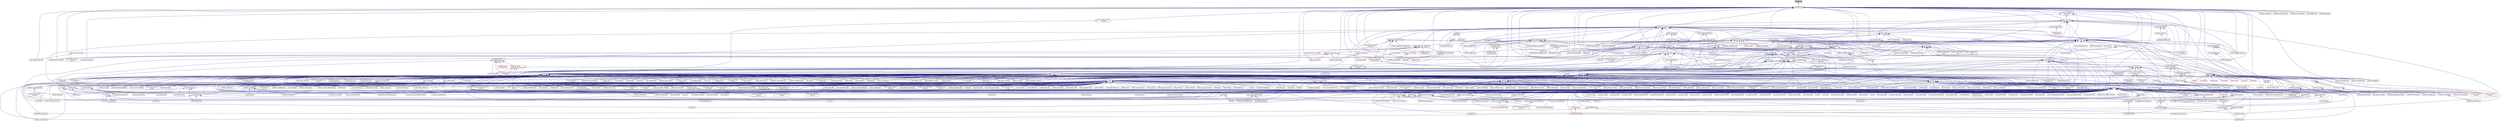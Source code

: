 digraph "trigger.hpp"
{
  edge [fontname="Helvetica",fontsize="10",labelfontname="Helvetica",labelfontsize="10"];
  node [fontname="Helvetica",fontsize="10",shape=record];
  Node174 [label="trigger.hpp",height=0.2,width=0.4,color="black", fillcolor="grey75", style="filled", fontcolor="black"];
  Node174 -> Node175 [dir="back",color="midnightblue",fontsize="10",style="solid",fontname="Helvetica"];
  Node175 [label="continuation.hpp",height=0.2,width=0.4,color="black", fillcolor="white", style="filled",URL="$d3/d82/continuation_8hpp.html"];
  Node175 -> Node176 [dir="back",color="midnightblue",fontsize="10",style="solid",fontname="Helvetica"];
  Node176 [label="sine.cpp",height=0.2,width=0.4,color="black", fillcolor="white", style="filled",URL="$d3/d0d/server_2sine_8cpp.html"];
  Node175 -> Node177 [dir="back",color="midnightblue",fontsize="10",style="solid",fontname="Helvetica"];
  Node177 [label="throttle.cpp",height=0.2,width=0.4,color="black", fillcolor="white", style="filled",URL="$de/d56/server_2throttle_8cpp.html"];
  Node175 -> Node178 [dir="back",color="midnightblue",fontsize="10",style="solid",fontname="Helvetica"];
  Node178 [label="throttle.hpp",height=0.2,width=0.4,color="black", fillcolor="white", style="filled",URL="$d2/d2e/throttle_8hpp.html"];
  Node178 -> Node179 [dir="back",color="midnightblue",fontsize="10",style="solid",fontname="Helvetica"];
  Node179 [label="throttle.cpp",height=0.2,width=0.4,color="black", fillcolor="white", style="filled",URL="$db/d02/throttle_8cpp.html"];
  Node178 -> Node180 [dir="back",color="midnightblue",fontsize="10",style="solid",fontname="Helvetica"];
  Node180 [label="throttle_client.cpp",height=0.2,width=0.4,color="black", fillcolor="white", style="filled",URL="$d0/db7/throttle__client_8cpp.html"];
  Node175 -> Node181 [dir="back",color="midnightblue",fontsize="10",style="solid",fontname="Helvetica"];
  Node181 [label="actions.hpp",height=0.2,width=0.4,color="black", fillcolor="white", style="filled",URL="$d4/dad/actions_8hpp.html"];
  Node181 -> Node182 [dir="back",color="midnightblue",fontsize="10",style="solid",fontname="Helvetica"];
  Node182 [label="1d_stencil_4_throttle.cpp",height=0.2,width=0.4,color="black", fillcolor="white", style="filled",URL="$d6/de5/1d__stencil__4__throttle_8cpp.html"];
  Node181 -> Node183 [dir="back",color="midnightblue",fontsize="10",style="solid",fontname="Helvetica"];
  Node183 [label="template_accumulator.hpp",height=0.2,width=0.4,color="black", fillcolor="white", style="filled",URL="$d0/d3f/server_2template__accumulator_8hpp.html"];
  Node183 -> Node184 [dir="back",color="midnightblue",fontsize="10",style="solid",fontname="Helvetica"];
  Node184 [label="template_accumulator.hpp",height=0.2,width=0.4,color="black", fillcolor="white", style="filled",URL="$dd/da9/template__accumulator_8hpp.html"];
  Node184 -> Node185 [dir="back",color="midnightblue",fontsize="10",style="solid",fontname="Helvetica"];
  Node185 [label="template_accumulator\l_client.cpp",height=0.2,width=0.4,color="black", fillcolor="white", style="filled",URL="$df/d93/template__accumulator__client_8cpp.html"];
  Node181 -> Node186 [dir="back",color="midnightblue",fontsize="10",style="solid",fontname="Helvetica"];
  Node186 [label="template_function_accumulator\l_client.cpp",height=0.2,width=0.4,color="black", fillcolor="white", style="filled",URL="$d0/dc6/template__function__accumulator__client_8cpp.html"];
  Node181 -> Node187 [dir="back",color="midnightblue",fontsize="10",style="solid",fontname="Helvetica"];
  Node187 [label="allgather_and_gate.hpp",height=0.2,width=0.4,color="black", fillcolor="white", style="filled",URL="$d9/dbb/allgather__and__gate_8hpp.html"];
  Node187 -> Node188 [dir="back",color="midnightblue",fontsize="10",style="solid",fontname="Helvetica"];
  Node188 [label="allgather_module.cpp",height=0.2,width=0.4,color="black", fillcolor="white", style="filled",URL="$df/de4/allgather__module_8cpp.html"];
  Node187 -> Node189 [dir="back",color="midnightblue",fontsize="10",style="solid",fontname="Helvetica"];
  Node189 [label="allgather_and_gate.cpp",height=0.2,width=0.4,color="black", fillcolor="white", style="filled",URL="$d1/d56/allgather__and__gate_8cpp.html"];
  Node187 -> Node190 [dir="back",color="midnightblue",fontsize="10",style="solid",fontname="Helvetica"];
  Node190 [label="ag_client.cpp",height=0.2,width=0.4,color="black", fillcolor="white", style="filled",URL="$d4/d5d/ag__client_8cpp.html"];
  Node181 -> Node191 [dir="back",color="midnightblue",fontsize="10",style="solid",fontname="Helvetica"];
  Node191 [label="apex_balance.cpp",height=0.2,width=0.4,color="black", fillcolor="white", style="filled",URL="$d4/d8e/apex__balance_8cpp.html"];
  Node181 -> Node192 [dir="back",color="midnightblue",fontsize="10",style="solid",fontname="Helvetica"];
  Node192 [label="apex_fibonacci.cpp",height=0.2,width=0.4,color="black", fillcolor="white", style="filled",URL="$de/de1/apex__fibonacci_8cpp.html"];
  Node181 -> Node193 [dir="back",color="midnightblue",fontsize="10",style="solid",fontname="Helvetica"];
  Node193 [label="apex_policy_engine\l_active_thread_count.cpp",height=0.2,width=0.4,color="black", fillcolor="white", style="filled",URL="$d5/d01/apex__policy__engine__active__thread__count_8cpp.html"];
  Node181 -> Node194 [dir="back",color="midnightblue",fontsize="10",style="solid",fontname="Helvetica"];
  Node194 [label="apex_policy_engine\l_events.cpp",height=0.2,width=0.4,color="black", fillcolor="white", style="filled",URL="$df/d0f/apex__policy__engine__events_8cpp.html"];
  Node181 -> Node195 [dir="back",color="midnightblue",fontsize="10",style="solid",fontname="Helvetica"];
  Node195 [label="apex_policy_engine\l_periodic.cpp",height=0.2,width=0.4,color="black", fillcolor="white", style="filled",URL="$d5/d7b/apex__policy__engine__periodic_8cpp.html"];
  Node181 -> Node196 [dir="back",color="midnightblue",fontsize="10",style="solid",fontname="Helvetica"];
  Node196 [label="async_io_action.cpp",height=0.2,width=0.4,color="black", fillcolor="white", style="filled",URL="$d3/df5/async__io__action_8cpp.html"];
  Node181 -> Node197 [dir="back",color="midnightblue",fontsize="10",style="solid",fontname="Helvetica"];
  Node197 [label="cancelable_action.hpp",height=0.2,width=0.4,color="black", fillcolor="white", style="filled",URL="$d5/d4d/server_2cancelable__action_8hpp.html"];
  Node197 -> Node198 [dir="back",color="midnightblue",fontsize="10",style="solid",fontname="Helvetica"];
  Node198 [label="cancelable_action.cpp",height=0.2,width=0.4,color="black", fillcolor="white", style="filled",URL="$d5/d0c/cancelable__action_8cpp.html"];
  Node197 -> Node199 [dir="back",color="midnightblue",fontsize="10",style="solid",fontname="Helvetica"];
  Node199 [label="cancelable_action.hpp",height=0.2,width=0.4,color="black", fillcolor="white", style="filled",URL="$d0/da3/stubs_2cancelable__action_8hpp.html"];
  Node199 -> Node200 [dir="back",color="midnightblue",fontsize="10",style="solid",fontname="Helvetica"];
  Node200 [label="cancelable_action.hpp",height=0.2,width=0.4,color="black", fillcolor="white", style="filled",URL="$d6/d28/cancelable__action_8hpp.html"];
  Node200 -> Node201 [dir="back",color="midnightblue",fontsize="10",style="solid",fontname="Helvetica"];
  Node201 [label="cancelable_action_client.cpp",height=0.2,width=0.4,color="black", fillcolor="white", style="filled",URL="$d1/db8/cancelable__action__client_8cpp.html"];
  Node181 -> Node202 [dir="back",color="midnightblue",fontsize="10",style="solid",fontname="Helvetica"];
  Node202 [label="hello_world_component.hpp",height=0.2,width=0.4,color="black", fillcolor="white", style="filled",URL="$df/df0/hello__world__component_8hpp.html"];
  Node202 -> Node203 [dir="back",color="midnightblue",fontsize="10",style="solid",fontname="Helvetica"];
  Node203 [label="hello_world_client.cpp",height=0.2,width=0.4,color="black", fillcolor="white", style="filled",URL="$d5/da6/hello__world__client_8cpp.html"];
  Node202 -> Node204 [dir="back",color="midnightblue",fontsize="10",style="solid",fontname="Helvetica"];
  Node204 [label="hello_world_component.cpp",height=0.2,width=0.4,color="black", fillcolor="white", style="filled",URL="$d8/daa/hello__world__component_8cpp.html"];
  Node181 -> Node205 [dir="back",color="midnightblue",fontsize="10",style="solid",fontname="Helvetica"];
  Node205 [label="interpolate1d_client.cpp",height=0.2,width=0.4,color="black", fillcolor="white", style="filled",URL="$d4/da6/interpolate1d__client_8cpp.html"];
  Node181 -> Node206 [dir="back",color="midnightblue",fontsize="10",style="solid",fontname="Helvetica"];
  Node206 [label="component_ctors.cpp",height=0.2,width=0.4,color="black", fillcolor="white", style="filled",URL="$d3/d2a/component__ctors_8cpp.html"];
  Node181 -> Node207 [dir="back",color="midnightblue",fontsize="10",style="solid",fontname="Helvetica"];
  Node207 [label="component_in_executable.cpp",height=0.2,width=0.4,color="black", fillcolor="white", style="filled",URL="$d8/d4b/component__in__executable_8cpp.html"];
  Node181 -> Node208 [dir="back",color="midnightblue",fontsize="10",style="solid",fontname="Helvetica"];
  Node208 [label="component_inheritance.cpp",height=0.2,width=0.4,color="black", fillcolor="white", style="filled",URL="$d8/d55/component__inheritance_8cpp.html"];
  Node181 -> Node209 [dir="back",color="midnightblue",fontsize="10",style="solid",fontname="Helvetica"];
  Node209 [label="component_with_executor.cpp",height=0.2,width=0.4,color="black", fillcolor="white", style="filled",URL="$d4/d20/component__with__executor_8cpp.html"];
  Node181 -> Node210 [dir="back",color="midnightblue",fontsize="10",style="solid",fontname="Helvetica"];
  Node210 [label="factorial.cpp",height=0.2,width=0.4,color="black", fillcolor="white", style="filled",URL="$d9/d00/factorial_8cpp.html"];
  Node181 -> Node211 [dir="back",color="midnightblue",fontsize="10",style="solid",fontname="Helvetica"];
  Node211 [label="fibonacci.cpp",height=0.2,width=0.4,color="black", fillcolor="white", style="filled",URL="$d9/d89/fibonacci_8cpp.html"];
  Node181 -> Node212 [dir="back",color="midnightblue",fontsize="10",style="solid",fontname="Helvetica"];
  Node212 [label="fibonacci_await.cpp",height=0.2,width=0.4,color="black", fillcolor="white", style="filled",URL="$dc/d1c/fibonacci__await_8cpp.html"];
  Node181 -> Node213 [dir="back",color="midnightblue",fontsize="10",style="solid",fontname="Helvetica"];
  Node213 [label="fibonacci_dataflow.cpp",height=0.2,width=0.4,color="black", fillcolor="white", style="filled",URL="$df/d3d/fibonacci__dataflow_8cpp.html"];
  Node181 -> Node214 [dir="back",color="midnightblue",fontsize="10",style="solid",fontname="Helvetica"];
  Node214 [label="fibonacci_futures.cpp",height=0.2,width=0.4,color="black", fillcolor="white", style="filled",URL="$d6/de3/fibonacci__futures_8cpp.html"];
  Node181 -> Node215 [dir="back",color="midnightblue",fontsize="10",style="solid",fontname="Helvetica"];
  Node215 [label="fibonacci_futures_distributed.cpp",height=0.2,width=0.4,color="black", fillcolor="white", style="filled",URL="$d1/dc9/fibonacci__futures__distributed_8cpp.html"];
  Node181 -> Node216 [dir="back",color="midnightblue",fontsize="10",style="solid",fontname="Helvetica"];
  Node216 [label="fibonacci_one.cpp",height=0.2,width=0.4,color="black", fillcolor="white", style="filled",URL="$d8/d78/fibonacci__one_8cpp.html"];
  Node181 -> Node217 [dir="back",color="midnightblue",fontsize="10",style="solid",fontname="Helvetica"];
  Node217 [label="fractals.cpp",height=0.2,width=0.4,color="black", fillcolor="white", style="filled",URL="$d8/d58/fractals_8cpp.html"];
  Node181 -> Node218 [dir="back",color="midnightblue",fontsize="10",style="solid",fontname="Helvetica"];
  Node218 [label="fractals_executor.cpp",height=0.2,width=0.4,color="black", fillcolor="white", style="filled",URL="$d9/da9/fractals__executor_8cpp.html"];
  Node181 -> Node219 [dir="back",color="midnightblue",fontsize="10",style="solid",fontname="Helvetica"];
  Node219 [label="fractals_struct.cpp",height=0.2,width=0.4,color="black", fillcolor="white", style="filled",URL="$d8/d2f/fractals__struct_8cpp.html"];
  Node181 -> Node220 [dir="back",color="midnightblue",fontsize="10",style="solid",fontname="Helvetica"];
  Node220 [label="hello_world.cpp",height=0.2,width=0.4,color="black", fillcolor="white", style="filled",URL="$d0/d67/hello__world_8cpp.html"];
  Node181 -> Node221 [dir="back",color="midnightblue",fontsize="10",style="solid",fontname="Helvetica"];
  Node221 [label="pingpong.cpp",height=0.2,width=0.4,color="black", fillcolor="white", style="filled",URL="$dd/d4d/pingpong_8cpp.html"];
  Node181 -> Node222 [dir="back",color="midnightblue",fontsize="10",style="solid",fontname="Helvetica"];
  Node222 [label="print_to_console.cpp",height=0.2,width=0.4,color="black", fillcolor="white", style="filled",URL="$d7/de6/print__to__console_8cpp.html"];
  Node181 -> Node223 [dir="back",color="midnightblue",fontsize="10",style="solid",fontname="Helvetica"];
  Node223 [label="sierpinski.cpp",height=0.2,width=0.4,color="black", fillcolor="white", style="filled",URL="$d3/d7e/sierpinski_8cpp.html"];
  Node181 -> Node224 [dir="back",color="midnightblue",fontsize="10",style="solid",fontname="Helvetica"];
  Node224 [label="sheneos_compare.cpp",height=0.2,width=0.4,color="black", fillcolor="white", style="filled",URL="$dc/d11/sheneos__compare_8cpp.html"];
  Node181 -> Node225 [dir="back",color="midnightblue",fontsize="10",style="solid",fontname="Helvetica"];
  Node225 [label="spell_check_file.cpp",height=0.2,width=0.4,color="black", fillcolor="white", style="filled",URL="$df/df7/spell__check__file_8cpp.html"];
  Node181 -> Node226 [dir="back",color="midnightblue",fontsize="10",style="solid",fontname="Helvetica"];
  Node226 [label="spell_check_simple.cpp",height=0.2,width=0.4,color="black", fillcolor="white", style="filled",URL="$dd/d54/spell__check__simple_8cpp.html"];
  Node181 -> Node227 [dir="back",color="midnightblue",fontsize="10",style="solid",fontname="Helvetica"];
  Node227 [label="simple_central_tuplespace\l_client.cpp",height=0.2,width=0.4,color="black", fillcolor="white", style="filled",URL="$d1/d7b/simple__central__tuplespace__client_8cpp.html"];
  Node181 -> Node228 [dir="back",color="midnightblue",fontsize="10",style="solid",fontname="Helvetica"];
  Node228 [label="lcos.hpp",height=0.2,width=0.4,color="black", fillcolor="white", style="filled",URL="$d5/deb/lcos_8hpp.html"];
  Node228 -> Node189 [dir="back",color="midnightblue",fontsize="10",style="solid",fontname="Helvetica"];
  Node228 -> Node191 [dir="back",color="midnightblue",fontsize="10",style="solid",fontname="Helvetica"];
  Node228 -> Node193 [dir="back",color="midnightblue",fontsize="10",style="solid",fontname="Helvetica"];
  Node228 -> Node194 [dir="back",color="midnightblue",fontsize="10",style="solid",fontname="Helvetica"];
  Node228 -> Node195 [dir="back",color="midnightblue",fontsize="10",style="solid",fontname="Helvetica"];
  Node228 -> Node229 [dir="back",color="midnightblue",fontsize="10",style="solid",fontname="Helvetica"];
  Node229 [label="heartbeat.cpp",height=0.2,width=0.4,color="black", fillcolor="white", style="filled",URL="$d8/d98/heartbeat_8cpp.html"];
  Node228 -> Node202 [dir="back",color="midnightblue",fontsize="10",style="solid",fontname="Helvetica"];
  Node228 -> Node230 [dir="back",color="midnightblue",fontsize="10",style="solid",fontname="Helvetica"];
  Node230 [label="row.hpp",height=0.2,width=0.4,color="black", fillcolor="white", style="filled",URL="$dc/d69/row_8hpp.html"];
  Node230 -> Node231 [dir="back",color="midnightblue",fontsize="10",style="solid",fontname="Helvetica"];
  Node231 [label="grid.hpp",height=0.2,width=0.4,color="red", fillcolor="white", style="filled",URL="$dc/d8a/grid_8hpp.html"];
  Node231 -> Node232 [dir="back",color="midnightblue",fontsize="10",style="solid",fontname="Helvetica"];
  Node232 [label="jacobi.cpp",height=0.2,width=0.4,color="black", fillcolor="white", style="filled",URL="$d2/d27/jacobi_8cpp.html"];
  Node231 -> Node233 [dir="back",color="midnightblue",fontsize="10",style="solid",fontname="Helvetica"];
  Node233 [label="solver.hpp",height=0.2,width=0.4,color="red", fillcolor="white", style="filled",URL="$db/d9a/server_2solver_8hpp.html"];
  Node233 -> Node235 [dir="back",color="midnightblue",fontsize="10",style="solid",fontname="Helvetica"];
  Node235 [label="solver.cpp",height=0.2,width=0.4,color="black", fillcolor="white", style="filled",URL="$d6/d94/solver_8cpp.html"];
  Node231 -> Node236 [dir="back",color="midnightblue",fontsize="10",style="solid",fontname="Helvetica"];
  Node236 [label="grid.cpp",height=0.2,width=0.4,color="black", fillcolor="white", style="filled",URL="$d6/d1b/jacobi__component_2grid_8cpp.html"];
  Node230 -> Node237 [dir="back",color="midnightblue",fontsize="10",style="solid",fontname="Helvetica"];
  Node237 [label="stencil_iterator.hpp",height=0.2,width=0.4,color="black", fillcolor="white", style="filled",URL="$dc/d5c/server_2stencil__iterator_8hpp.html"];
  Node237 -> Node233 [dir="back",color="midnightblue",fontsize="10",style="solid",fontname="Helvetica"];
  Node237 -> Node238 [dir="back",color="midnightblue",fontsize="10",style="solid",fontname="Helvetica"];
  Node238 [label="stencil_iterator.cpp",height=0.2,width=0.4,color="black", fillcolor="white", style="filled",URL="$d6/de1/server_2stencil__iterator_8cpp.html"];
  Node237 -> Node239 [dir="back",color="midnightblue",fontsize="10",style="solid",fontname="Helvetica"];
  Node239 [label="stencil_iterator.cpp",height=0.2,width=0.4,color="black", fillcolor="white", style="filled",URL="$d7/d71/stencil__iterator_8cpp.html"];
  Node230 -> Node236 [dir="back",color="midnightblue",fontsize="10",style="solid",fontname="Helvetica"];
  Node228 -> Node240 [dir="back",color="midnightblue",fontsize="10",style="solid",fontname="Helvetica"];
  Node240 [label="stencil_iterator.hpp",height=0.2,width=0.4,color="black", fillcolor="white", style="filled",URL="$d4/dc8/stencil__iterator_8hpp.html"];
  Node240 -> Node233 [dir="back",color="midnightblue",fontsize="10",style="solid",fontname="Helvetica"];
  Node240 -> Node237 [dir="back",color="midnightblue",fontsize="10",style="solid",fontname="Helvetica"];
  Node240 -> Node239 [dir="back",color="midnightblue",fontsize="10",style="solid",fontname="Helvetica"];
  Node228 -> Node237 [dir="back",color="midnightblue",fontsize="10",style="solid",fontname="Helvetica"];
  Node228 -> Node241 [dir="back",color="midnightblue",fontsize="10",style="solid",fontname="Helvetica"];
  Node241 [label="jacobi_hpx.cpp",height=0.2,width=0.4,color="black", fillcolor="white", style="filled",URL="$d8/d72/jacobi__hpx_8cpp.html"];
  Node228 -> Node242 [dir="back",color="midnightblue",fontsize="10",style="solid",fontname="Helvetica"];
  Node242 [label="jacobi_nonuniform_hpx.cpp",height=0.2,width=0.4,color="black", fillcolor="white", style="filled",URL="$de/d56/jacobi__nonuniform__hpx_8cpp.html"];
  Node228 -> Node243 [dir="back",color="midnightblue",fontsize="10",style="solid",fontname="Helvetica"];
  Node243 [label="enumerate_threads.cpp",height=0.2,width=0.4,color="black", fillcolor="white", style="filled",URL="$d3/dd4/enumerate__threads_8cpp.html"];
  Node228 -> Node212 [dir="back",color="midnightblue",fontsize="10",style="solid",fontname="Helvetica"];
  Node228 -> Node213 [dir="back",color="midnightblue",fontsize="10",style="solid",fontname="Helvetica"];
  Node228 -> Node214 [dir="back",color="midnightblue",fontsize="10",style="solid",fontname="Helvetica"];
  Node228 -> Node215 [dir="back",color="midnightblue",fontsize="10",style="solid",fontname="Helvetica"];
  Node228 -> Node217 [dir="back",color="midnightblue",fontsize="10",style="solid",fontname="Helvetica"];
  Node228 -> Node218 [dir="back",color="midnightblue",fontsize="10",style="solid",fontname="Helvetica"];
  Node228 -> Node219 [dir="back",color="midnightblue",fontsize="10",style="solid",fontname="Helvetica"];
  Node228 -> Node220 [dir="back",color="midnightblue",fontsize="10",style="solid",fontname="Helvetica"];
  Node228 -> Node244 [dir="back",color="midnightblue",fontsize="10",style="solid",fontname="Helvetica"];
  Node244 [label="latch_local.cpp",height=0.2,width=0.4,color="black", fillcolor="white", style="filled",URL="$dd/dd3/latch__local_8cpp.html"];
  Node228 -> Node245 [dir="back",color="midnightblue",fontsize="10",style="solid",fontname="Helvetica"];
  Node245 [label="latch_remote.cpp",height=0.2,width=0.4,color="black", fillcolor="white", style="filled",URL="$df/d59/latch__remote_8cpp.html"];
  Node228 -> Node246 [dir="back",color="midnightblue",fontsize="10",style="solid",fontname="Helvetica"];
  Node246 [label="local_channel.cpp",height=0.2,width=0.4,color="black", fillcolor="white", style="filled",URL="$d0/d3e/local__channel_8cpp.html"];
  Node228 -> Node221 [dir="back",color="midnightblue",fontsize="10",style="solid",fontname="Helvetica"];
  Node228 -> Node247 [dir="back",color="midnightblue",fontsize="10",style="solid",fontname="Helvetica"];
  Node247 [label="shared_mutex.cpp",height=0.2,width=0.4,color="black", fillcolor="white", style="filled",URL="$da/d0b/shared__mutex_8cpp.html"];
  Node228 -> Node248 [dir="back",color="midnightblue",fontsize="10",style="solid",fontname="Helvetica"];
  Node248 [label="wait_composition.cpp",height=0.2,width=0.4,color="black", fillcolor="white", style="filled",URL="$d6/d13/wait__composition_8cpp.html"];
  Node228 -> Node224 [dir="back",color="midnightblue",fontsize="10",style="solid",fontname="Helvetica"];
  Node228 -> Node225 [dir="back",color="midnightblue",fontsize="10",style="solid",fontname="Helvetica"];
  Node228 -> Node226 [dir="back",color="midnightblue",fontsize="10",style="solid",fontname="Helvetica"];
  Node228 -> Node227 [dir="back",color="midnightblue",fontsize="10",style="solid",fontname="Helvetica"];
  Node228 -> Node249 [dir="back",color="midnightblue",fontsize="10",style="solid",fontname="Helvetica"];
  Node249 [label="hpx.hpp",height=0.2,width=0.4,color="red", fillcolor="white", style="filled",URL="$d0/daa/hpx_8hpp.html"];
  Node249 -> Node250 [dir="back",color="midnightblue",fontsize="10",style="solid",fontname="Helvetica"];
  Node250 [label="1d_stencil_1.cpp",height=0.2,width=0.4,color="black", fillcolor="white", style="filled",URL="$d2/db1/1d__stencil__1_8cpp.html"];
  Node249 -> Node251 [dir="back",color="midnightblue",fontsize="10",style="solid",fontname="Helvetica"];
  Node251 [label="1d_stencil_2.cpp",height=0.2,width=0.4,color="black", fillcolor="white", style="filled",URL="$d3/dd1/1d__stencil__2_8cpp.html"];
  Node249 -> Node252 [dir="back",color="midnightblue",fontsize="10",style="solid",fontname="Helvetica"];
  Node252 [label="1d_stencil_3.cpp",height=0.2,width=0.4,color="black", fillcolor="white", style="filled",URL="$db/d19/1d__stencil__3_8cpp.html"];
  Node249 -> Node253 [dir="back",color="midnightblue",fontsize="10",style="solid",fontname="Helvetica"];
  Node253 [label="1d_stencil_4.cpp",height=0.2,width=0.4,color="black", fillcolor="white", style="filled",URL="$d1/d7d/1d__stencil__4_8cpp.html"];
  Node249 -> Node254 [dir="back",color="midnightblue",fontsize="10",style="solid",fontname="Helvetica"];
  Node254 [label="1d_stencil_4_parallel.cpp",height=0.2,width=0.4,color="black", fillcolor="white", style="filled",URL="$d6/d05/1d__stencil__4__parallel_8cpp.html"];
  Node249 -> Node255 [dir="back",color="midnightblue",fontsize="10",style="solid",fontname="Helvetica"];
  Node255 [label="1d_stencil_4_repart.cpp",height=0.2,width=0.4,color="black", fillcolor="white", style="filled",URL="$d0/d6b/1d__stencil__4__repart_8cpp.html"];
  Node249 -> Node182 [dir="back",color="midnightblue",fontsize="10",style="solid",fontname="Helvetica"];
  Node249 -> Node256 [dir="back",color="midnightblue",fontsize="10",style="solid",fontname="Helvetica"];
  Node256 [label="1d_stencil_5.cpp",height=0.2,width=0.4,color="black", fillcolor="white", style="filled",URL="$d7/d2a/1d__stencil__5_8cpp.html"];
  Node249 -> Node257 [dir="back",color="midnightblue",fontsize="10",style="solid",fontname="Helvetica"];
  Node257 [label="1d_stencil_6.cpp",height=0.2,width=0.4,color="black", fillcolor="white", style="filled",URL="$db/de7/1d__stencil__6_8cpp.html"];
  Node249 -> Node258 [dir="back",color="midnightblue",fontsize="10",style="solid",fontname="Helvetica"];
  Node258 [label="1d_stencil_7.cpp",height=0.2,width=0.4,color="black", fillcolor="white", style="filled",URL="$d4/d5a/1d__stencil__7_8cpp.html"];
  Node249 -> Node259 [dir="back",color="midnightblue",fontsize="10",style="solid",fontname="Helvetica"];
  Node259 [label="1d_stencil_8.cpp",height=0.2,width=0.4,color="black", fillcolor="white", style="filled",URL="$df/de0/1d__stencil__8_8cpp.html"];
  Node249 -> Node260 [dir="back",color="midnightblue",fontsize="10",style="solid",fontname="Helvetica"];
  Node260 [label="accumulator.cpp",height=0.2,width=0.4,color="black", fillcolor="white", style="filled",URL="$d1/d81/accumulator_8cpp.html"];
  Node249 -> Node261 [dir="back",color="midnightblue",fontsize="10",style="solid",fontname="Helvetica"];
  Node261 [label="accumulator.hpp",height=0.2,width=0.4,color="black", fillcolor="white", style="filled",URL="$d4/d9d/server_2accumulator_8hpp.html"];
  Node261 -> Node260 [dir="back",color="midnightblue",fontsize="10",style="solid",fontname="Helvetica"];
  Node261 -> Node262 [dir="back",color="midnightblue",fontsize="10",style="solid",fontname="Helvetica"];
  Node262 [label="accumulator.hpp",height=0.2,width=0.4,color="red", fillcolor="white", style="filled",URL="$d8/d5e/accumulator_8hpp.html"];
  Node249 -> Node264 [dir="back",color="midnightblue",fontsize="10",style="solid",fontname="Helvetica"];
  Node264 [label="template_function_accumulator.hpp",height=0.2,width=0.4,color="black", fillcolor="white", style="filled",URL="$d7/da6/server_2template__function__accumulator_8hpp.html"];
  Node264 -> Node265 [dir="back",color="midnightblue",fontsize="10",style="solid",fontname="Helvetica"];
  Node265 [label="template_function_accumulator.cpp",height=0.2,width=0.4,color="black", fillcolor="white", style="filled",URL="$d5/d02/template__function__accumulator_8cpp.html"];
  Node264 -> Node266 [dir="back",color="midnightblue",fontsize="10",style="solid",fontname="Helvetica"];
  Node266 [label="template_function_accumulator.hpp",height=0.2,width=0.4,color="black", fillcolor="white", style="filled",URL="$d3/de9/template__function__accumulator_8hpp.html"];
  Node266 -> Node186 [dir="back",color="midnightblue",fontsize="10",style="solid",fontname="Helvetica"];
  Node249 -> Node267 [dir="back",color="midnightblue",fontsize="10",style="solid",fontname="Helvetica"];
  Node267 [label="template_accumulator.cpp",height=0.2,width=0.4,color="black", fillcolor="white", style="filled",URL="$d0/d4a/template__accumulator_8cpp.html"];
  Node249 -> Node265 [dir="back",color="midnightblue",fontsize="10",style="solid",fontname="Helvetica"];
  Node249 -> Node266 [dir="back",color="midnightblue",fontsize="10",style="solid",fontname="Helvetica"];
  Node249 -> Node188 [dir="back",color="midnightblue",fontsize="10",style="solid",fontname="Helvetica"];
  Node249 -> Node268 [dir="back",color="midnightblue",fontsize="10",style="solid",fontname="Helvetica"];
  Node268 [label="allgather.cpp",height=0.2,width=0.4,color="black", fillcolor="white", style="filled",URL="$d7/d06/allgather_8cpp.html"];
  Node249 -> Node189 [dir="back",color="midnightblue",fontsize="10",style="solid",fontname="Helvetica"];
  Node249 -> Node190 [dir="back",color="midnightblue",fontsize="10",style="solid",fontname="Helvetica"];
  Node249 -> Node269 [dir="back",color="midnightblue",fontsize="10",style="solid",fontname="Helvetica"];
  Node269 [label="hpx_thread_phase.cpp",height=0.2,width=0.4,color="black", fillcolor="white", style="filled",URL="$d5/dca/hpx__thread__phase_8cpp.html"];
  Node249 -> Node270 [dir="back",color="midnightblue",fontsize="10",style="solid",fontname="Helvetica"];
  Node270 [label="os_thread_num.cpp",height=0.2,width=0.4,color="black", fillcolor="white", style="filled",URL="$d2/dfb/os__thread__num_8cpp.html"];
  Node249 -> Node198 [dir="back",color="midnightblue",fontsize="10",style="solid",fontname="Helvetica"];
  Node249 -> Node197 [dir="back",color="midnightblue",fontsize="10",style="solid",fontname="Helvetica"];
  Node249 -> Node199 [dir="back",color="midnightblue",fontsize="10",style="solid",fontname="Helvetica"];
  Node249 -> Node201 [dir="back",color="midnightblue",fontsize="10",style="solid",fontname="Helvetica"];
  Node249 -> Node271 [dir="back",color="midnightblue",fontsize="10",style="solid",fontname="Helvetica"];
  Node271 [label="cublas_matmul.cpp",height=0.2,width=0.4,color="black", fillcolor="white", style="filled",URL="$dd/d84/cublas__matmul_8cpp.html"];
  Node249 -> Node272 [dir="back",color="midnightblue",fontsize="10",style="solid",fontname="Helvetica"];
  Node272 [label="win_perf_counters.cpp",height=0.2,width=0.4,color="black", fillcolor="white", style="filled",URL="$d8/d11/win__perf__counters_8cpp.html"];
  Node249 -> Node273 [dir="back",color="midnightblue",fontsize="10",style="solid",fontname="Helvetica"];
  Node273 [label="win_perf_counters.hpp",height=0.2,width=0.4,color="black", fillcolor="white", style="filled",URL="$d5/da7/win__perf__counters_8hpp.html"];
  Node249 -> Node202 [dir="back",color="midnightblue",fontsize="10",style="solid",fontname="Helvetica"];
  Node249 -> Node274 [dir="back",color="midnightblue",fontsize="10",style="solid",fontname="Helvetica"];
  Node274 [label="interpolate1d.cpp",height=0.2,width=0.4,color="black", fillcolor="white", style="filled",URL="$d0/d05/interpolate1d_8cpp.html"];
  Node249 -> Node275 [dir="back",color="midnightblue",fontsize="10",style="solid",fontname="Helvetica"];
  Node275 [label="partition.hpp",height=0.2,width=0.4,color="black", fillcolor="white", style="filled",URL="$d0/d7a/examples_2interpolate1d_2interpolate1d_2partition_8hpp.html"];
  Node275 -> Node274 [dir="back",color="midnightblue",fontsize="10",style="solid",fontname="Helvetica"];
  Node275 -> Node276 [dir="back",color="midnightblue",fontsize="10",style="solid",fontname="Helvetica"];
  Node276 [label="interpolate1d.hpp",height=0.2,width=0.4,color="black", fillcolor="white", style="filled",URL="$d4/dc7/interpolate1d_8hpp.html"];
  Node276 -> Node274 [dir="back",color="midnightblue",fontsize="10",style="solid",fontname="Helvetica"];
  Node276 -> Node205 [dir="back",color="midnightblue",fontsize="10",style="solid",fontname="Helvetica"];
  Node249 -> Node277 [dir="back",color="midnightblue",fontsize="10",style="solid",fontname="Helvetica"];
  Node277 [label="partition.hpp",height=0.2,width=0.4,color="black", fillcolor="white", style="filled",URL="$d0/dff/examples_2interpolate1d_2interpolate1d_2server_2partition_8hpp.html"];
  Node277 -> Node275 [dir="back",color="midnightblue",fontsize="10",style="solid",fontname="Helvetica"];
  Node277 -> Node278 [dir="back",color="midnightblue",fontsize="10",style="solid",fontname="Helvetica"];
  Node278 [label="partition.cpp",height=0.2,width=0.4,color="black", fillcolor="white", style="filled",URL="$d0/d4f/examples_2interpolate1d_2interpolate1d_2server_2partition_8cpp.html"];
  Node249 -> Node276 [dir="back",color="midnightblue",fontsize="10",style="solid",fontname="Helvetica"];
  Node249 -> Node279 [dir="back",color="midnightblue",fontsize="10",style="solid",fontname="Helvetica"];
  Node279 [label="read_values.cpp",height=0.2,width=0.4,color="black", fillcolor="white", style="filled",URL="$d0/d8c/interpolate1d_2interpolate1d_2read__values_8cpp.html"];
  Node249 -> Node278 [dir="back",color="midnightblue",fontsize="10",style="solid",fontname="Helvetica"];
  Node249 -> Node232 [dir="back",color="midnightblue",fontsize="10",style="solid",fontname="Helvetica"];
  Node249 -> Node236 [dir="back",color="midnightblue",fontsize="10",style="solid",fontname="Helvetica"];
  Node249 -> Node280 [dir="back",color="midnightblue",fontsize="10",style="solid",fontname="Helvetica"];
  Node280 [label="row.cpp",height=0.2,width=0.4,color="black", fillcolor="white", style="filled",URL="$d3/d86/server_2row_8cpp.html"];
  Node249 -> Node235 [dir="back",color="midnightblue",fontsize="10",style="solid",fontname="Helvetica"];
  Node249 -> Node238 [dir="back",color="midnightblue",fontsize="10",style="solid",fontname="Helvetica"];
  Node249 -> Node239 [dir="back",color="midnightblue",fontsize="10",style="solid",fontname="Helvetica"];
  Node249 -> Node281 [dir="back",color="midnightblue",fontsize="10",style="solid",fontname="Helvetica"];
  Node281 [label="jacobi.cpp",height=0.2,width=0.4,color="black", fillcolor="white", style="filled",URL="$d3/d44/smp_2jacobi_8cpp.html"];
  Node249 -> Node241 [dir="back",color="midnightblue",fontsize="10",style="solid",fontname="Helvetica"];
  Node249 -> Node282 [dir="back",color="midnightblue",fontsize="10",style="solid",fontname="Helvetica"];
  Node282 [label="jacobi_nonuniform.cpp",height=0.2,width=0.4,color="black", fillcolor="white", style="filled",URL="$dd/ddc/jacobi__nonuniform_8cpp.html"];
  Node249 -> Node242 [dir="back",color="midnightblue",fontsize="10",style="solid",fontname="Helvetica"];
  Node249 -> Node283 [dir="back",color="midnightblue",fontsize="10",style="solid",fontname="Helvetica"];
  Node283 [label="nqueen.cpp",height=0.2,width=0.4,color="black", fillcolor="white", style="filled",URL="$db/dca/nqueen_8cpp.html"];
  Node249 -> Node284 [dir="back",color="midnightblue",fontsize="10",style="solid",fontname="Helvetica"];
  Node284 [label="nqueen.hpp",height=0.2,width=0.4,color="black", fillcolor="white", style="filled",URL="$de/d58/server_2nqueen_8hpp.html"];
  Node284 -> Node283 [dir="back",color="midnightblue",fontsize="10",style="solid",fontname="Helvetica"];
  Node284 -> Node285 [dir="back",color="midnightblue",fontsize="10",style="solid",fontname="Helvetica"];
  Node285 [label="nqueen.hpp",height=0.2,width=0.4,color="red", fillcolor="white", style="filled",URL="$da/dfd/stubs_2nqueen_8hpp.html"];
  Node249 -> Node287 [dir="back",color="midnightblue",fontsize="10",style="solid",fontname="Helvetica"];
  Node287 [label="nqueen_client.cpp",height=0.2,width=0.4,color="black", fillcolor="white", style="filled",URL="$d3/d5e/nqueen__client_8cpp.html"];
  Node249 -> Node176 [dir="back",color="midnightblue",fontsize="10",style="solid",fontname="Helvetica"];
  Node249 -> Node288 [dir="back",color="midnightblue",fontsize="10",style="solid",fontname="Helvetica"];
  Node288 [label="sine.hpp",height=0.2,width=0.4,color="black", fillcolor="white", style="filled",URL="$d8/dac/sine_8hpp.html"];
  Node288 -> Node176 [dir="back",color="midnightblue",fontsize="10",style="solid",fontname="Helvetica"];
  Node288 -> Node289 [dir="back",color="midnightblue",fontsize="10",style="solid",fontname="Helvetica"];
  Node289 [label="sine.cpp",height=0.2,width=0.4,color="black", fillcolor="white", style="filled",URL="$d5/dd8/sine_8cpp.html"];
  Node249 -> Node289 [dir="back",color="midnightblue",fontsize="10",style="solid",fontname="Helvetica"];
  Node249 -> Node290 [dir="back",color="midnightblue",fontsize="10",style="solid",fontname="Helvetica"];
  Node290 [label="sine_client.cpp",height=0.2,width=0.4,color="black", fillcolor="white", style="filled",URL="$db/d62/sine__client_8cpp.html"];
  Node249 -> Node291 [dir="back",color="midnightblue",fontsize="10",style="solid",fontname="Helvetica"];
  Node291 [label="qt.cpp",height=0.2,width=0.4,color="black", fillcolor="white", style="filled",URL="$df/d90/qt_8cpp.html"];
  Node249 -> Node292 [dir="back",color="midnightblue",fontsize="10",style="solid",fontname="Helvetica"];
  Node292 [label="queue_client.cpp",height=0.2,width=0.4,color="black", fillcolor="white", style="filled",URL="$d7/d96/queue__client_8cpp.html"];
  Node249 -> Node293 [dir="back",color="midnightblue",fontsize="10",style="solid",fontname="Helvetica"];
  Node293 [label="customize_async.cpp",height=0.2,width=0.4,color="black", fillcolor="white", style="filled",URL="$d0/d82/customize__async_8cpp.html"];
  Node249 -> Node294 [dir="back",color="midnightblue",fontsize="10",style="solid",fontname="Helvetica"];
  Node294 [label="data_actions.cpp",height=0.2,width=0.4,color="black", fillcolor="white", style="filled",URL="$dc/d68/data__actions_8cpp.html"];
  Node249 -> Node295 [dir="back",color="midnightblue",fontsize="10",style="solid",fontname="Helvetica"];
  Node295 [label="error_handling.cpp",height=0.2,width=0.4,color="black", fillcolor="white", style="filled",URL="$d9/d96/error__handling_8cpp.html"];
  Node249 -> Node296 [dir="back",color="midnightblue",fontsize="10",style="solid",fontname="Helvetica"];
  Node296 [label="event_synchronization.cpp",height=0.2,width=0.4,color="black", fillcolor="white", style="filled",URL="$d0/d35/event__synchronization_8cpp.html"];
  Node249 -> Node210 [dir="back",color="midnightblue",fontsize="10",style="solid",fontname="Helvetica"];
  Node249 -> Node297 [dir="back",color="midnightblue",fontsize="10",style="solid",fontname="Helvetica"];
  Node297 [label="file_serialization.cpp",height=0.2,width=0.4,color="black", fillcolor="white", style="filled",URL="$de/d58/file__serialization_8cpp.html"];
  Node249 -> Node298 [dir="back",color="midnightblue",fontsize="10",style="solid",fontname="Helvetica"];
  Node298 [label="init_globally.cpp",height=0.2,width=0.4,color="black", fillcolor="white", style="filled",URL="$d6/dad/init__globally_8cpp.html"];
  Node249 -> Node299 [dir="back",color="midnightblue",fontsize="10",style="solid",fontname="Helvetica"];
  Node299 [label="interest_calculator.cpp",height=0.2,width=0.4,color="black", fillcolor="white", style="filled",URL="$d2/d86/interest__calculator_8cpp.html"];
  Node249 -> Node300 [dir="back",color="midnightblue",fontsize="10",style="solid",fontname="Helvetica"];
  Node300 [label="non_atomic_rma.cpp",height=0.2,width=0.4,color="black", fillcolor="white", style="filled",URL="$d7/d8b/non__atomic__rma_8cpp.html"];
  Node249 -> Node301 [dir="back",color="midnightblue",fontsize="10",style="solid",fontname="Helvetica"];
  Node301 [label="partitioned_vector\l_spmd_foreach.cpp",height=0.2,width=0.4,color="black", fillcolor="white", style="filled",URL="$db/d7c/partitioned__vector__spmd__foreach_8cpp.html"];
  Node249 -> Node302 [dir="back",color="midnightblue",fontsize="10",style="solid",fontname="Helvetica"];
  Node302 [label="pipeline1.cpp",height=0.2,width=0.4,color="black", fillcolor="white", style="filled",URL="$d5/d77/pipeline1_8cpp.html"];
  Node249 -> Node303 [dir="back",color="midnightblue",fontsize="10",style="solid",fontname="Helvetica"];
  Node303 [label="quicksort.cpp",height=0.2,width=0.4,color="black", fillcolor="white", style="filled",URL="$d3/d1e/quicksort_8cpp.html"];
  Node249 -> Node304 [dir="back",color="midnightblue",fontsize="10",style="solid",fontname="Helvetica"];
  Node304 [label="receive_buffer.cpp",height=0.2,width=0.4,color="black", fillcolor="white", style="filled",URL="$d7/d10/receive__buffer_8cpp.html"];
  Node249 -> Node305 [dir="back",color="midnightblue",fontsize="10",style="solid",fontname="Helvetica"];
  Node305 [label="safe_object.cpp",height=0.2,width=0.4,color="black", fillcolor="white", style="filled",URL="$dd/d52/safe__object_8cpp.html"];
  Node249 -> Node306 [dir="back",color="midnightblue",fontsize="10",style="solid",fontname="Helvetica"];
  Node306 [label="sort_by_key_demo.cpp",height=0.2,width=0.4,color="black", fillcolor="white", style="filled",URL="$da/d20/sort__by__key__demo_8cpp.html"];
  Node249 -> Node307 [dir="back",color="midnightblue",fontsize="10",style="solid",fontname="Helvetica"];
  Node307 [label="timed_wake.cpp",height=0.2,width=0.4,color="black", fillcolor="white", style="filled",URL="$d8/df9/timed__wake_8cpp.html"];
  Node249 -> Node308 [dir="back",color="midnightblue",fontsize="10",style="solid",fontname="Helvetica"];
  Node308 [label="vector_counting_dotproduct.cpp",height=0.2,width=0.4,color="black", fillcolor="white", style="filled",URL="$df/de9/vector__counting__dotproduct_8cpp.html"];
  Node249 -> Node309 [dir="back",color="midnightblue",fontsize="10",style="solid",fontname="Helvetica"];
  Node309 [label="vector_zip_dotproduct.cpp",height=0.2,width=0.4,color="black", fillcolor="white", style="filled",URL="$dc/d18/vector__zip__dotproduct_8cpp.html"];
  Node249 -> Node310 [dir="back",color="midnightblue",fontsize="10",style="solid",fontname="Helvetica"];
  Node310 [label="zerocopy_rdma.cpp",height=0.2,width=0.4,color="black", fillcolor="white", style="filled",URL="$d1/dad/zerocopy__rdma_8cpp.html"];
  Node249 -> Node311 [dir="back",color="midnightblue",fontsize="10",style="solid",fontname="Helvetica"];
  Node311 [label="random_mem_access.cpp",height=0.2,width=0.4,color="black", fillcolor="white", style="filled",URL="$d1/d51/random__mem__access_8cpp.html"];
  Node249 -> Node312 [dir="back",color="midnightblue",fontsize="10",style="solid",fontname="Helvetica"];
  Node312 [label="random_mem_access.hpp",height=0.2,width=0.4,color="black", fillcolor="white", style="filled",URL="$d0/d19/server_2random__mem__access_8hpp.html"];
  Node312 -> Node311 [dir="back",color="midnightblue",fontsize="10",style="solid",fontname="Helvetica"];
  Node312 -> Node313 [dir="back",color="midnightblue",fontsize="10",style="solid",fontname="Helvetica"];
  Node313 [label="random_mem_access.hpp",height=0.2,width=0.4,color="red", fillcolor="white", style="filled",URL="$d3/d32/stubs_2random__mem__access_8hpp.html"];
  Node249 -> Node315 [dir="back",color="midnightblue",fontsize="10",style="solid",fontname="Helvetica"];
  Node315 [label="random_mem_access_client.cpp",height=0.2,width=0.4,color="black", fillcolor="white", style="filled",URL="$df/d1b/random__mem__access__client_8cpp.html"];
  Node249 -> Node316 [dir="back",color="midnightblue",fontsize="10",style="solid",fontname="Helvetica"];
  Node316 [label="oversubscribing_resource\l_partitioner.cpp",height=0.2,width=0.4,color="black", fillcolor="white", style="filled",URL="$dd/dee/oversubscribing__resource__partitioner_8cpp.html"];
  Node249 -> Node317 [dir="back",color="midnightblue",fontsize="10",style="solid",fontname="Helvetica"];
  Node317 [label="simple_resource_partitioner.cpp",height=0.2,width=0.4,color="black", fillcolor="white", style="filled",URL="$d5/df9/simple__resource__partitioner_8cpp.html"];
  Node249 -> Node318 [dir="back",color="midnightblue",fontsize="10",style="solid",fontname="Helvetica"];
  Node318 [label="dimension.hpp",height=0.2,width=0.4,color="red", fillcolor="white", style="filled",URL="$d6/d39/sheneos_2sheneos_2dimension_8hpp.html"];
  Node318 -> Node324 [dir="back",color="midnightblue",fontsize="10",style="solid",fontname="Helvetica"];
  Node324 [label="partition3d.hpp",height=0.2,width=0.4,color="red", fillcolor="white", style="filled",URL="$dd/dbf/server_2partition3d_8hpp.html"];
  Node324 -> Node325 [dir="back",color="midnightblue",fontsize="10",style="solid",fontname="Helvetica"];
  Node325 [label="partition3d.hpp",height=0.2,width=0.4,color="black", fillcolor="white", style="filled",URL="$d1/d50/partition3d_8hpp.html"];
  Node325 -> Node321 [dir="back",color="midnightblue",fontsize="10",style="solid",fontname="Helvetica"];
  Node321 [label="interpolator.cpp",height=0.2,width=0.4,color="black", fillcolor="white", style="filled",URL="$d5/d02/interpolator_8cpp.html"];
  Node325 -> Node326 [dir="back",color="midnightblue",fontsize="10",style="solid",fontname="Helvetica"];
  Node326 [label="interpolator.hpp",height=0.2,width=0.4,color="red", fillcolor="white", style="filled",URL="$dc/d3b/interpolator_8hpp.html"];
  Node326 -> Node321 [dir="back",color="midnightblue",fontsize="10",style="solid",fontname="Helvetica"];
  Node326 -> Node224 [dir="back",color="midnightblue",fontsize="10",style="solid",fontname="Helvetica"];
  Node249 -> Node321 [dir="back",color="midnightblue",fontsize="10",style="solid",fontname="Helvetica"];
  Node249 -> Node325 [dir="back",color="midnightblue",fontsize="10",style="solid",fontname="Helvetica"];
  Node249 -> Node324 [dir="back",color="midnightblue",fontsize="10",style="solid",fontname="Helvetica"];
  Node249 -> Node326 [dir="back",color="midnightblue",fontsize="10",style="solid",fontname="Helvetica"];
  Node249 -> Node329 [dir="back",color="midnightblue",fontsize="10",style="solid",fontname="Helvetica"];
  Node329 [label="configuration.hpp",height=0.2,width=0.4,color="red", fillcolor="white", style="filled",URL="$dc/d0a/configuration_8hpp.html"];
  Node329 -> Node326 [dir="back",color="midnightblue",fontsize="10",style="solid",fontname="Helvetica"];
  Node249 -> Node322 [dir="back",color="midnightblue",fontsize="10",style="solid",fontname="Helvetica"];
  Node322 [label="read_values.cpp",height=0.2,width=0.4,color="black", fillcolor="white", style="filled",URL="$d7/da4/sheneos_2sheneos_2read__values_8cpp.html"];
  Node249 -> Node177 [dir="back",color="midnightblue",fontsize="10",style="solid",fontname="Helvetica"];
  Node249 -> Node334 [dir="back",color="midnightblue",fontsize="10",style="solid",fontname="Helvetica"];
  Node334 [label="throttle.hpp",height=0.2,width=0.4,color="black", fillcolor="white", style="filled",URL="$db/dc9/server_2throttle_8hpp.html"];
  Node334 -> Node177 [dir="back",color="midnightblue",fontsize="10",style="solid",fontname="Helvetica"];
  Node334 -> Node335 [dir="back",color="midnightblue",fontsize="10",style="solid",fontname="Helvetica"];
  Node335 [label="throttle.hpp",height=0.2,width=0.4,color="black", fillcolor="white", style="filled",URL="$d5/dec/stubs_2throttle_8hpp.html"];
  Node335 -> Node178 [dir="back",color="midnightblue",fontsize="10",style="solid",fontname="Helvetica"];
  Node249 -> Node335 [dir="back",color="midnightblue",fontsize="10",style="solid",fontname="Helvetica"];
  Node249 -> Node179 [dir="back",color="midnightblue",fontsize="10",style="solid",fontname="Helvetica"];
  Node249 -> Node178 [dir="back",color="midnightblue",fontsize="10",style="solid",fontname="Helvetica"];
  Node249 -> Node344 [dir="back",color="midnightblue",fontsize="10",style="solid",fontname="Helvetica"];
  Node344 [label="simple_central_tuplespace.hpp",height=0.2,width=0.4,color="black", fillcolor="white", style="filled",URL="$db/d69/server_2simple__central__tuplespace_8hpp.html"];
  Node344 -> Node345 [dir="back",color="midnightblue",fontsize="10",style="solid",fontname="Helvetica"];
  Node345 [label="simple_central_tuplespace.cpp",height=0.2,width=0.4,color="black", fillcolor="white", style="filled",URL="$d3/dec/simple__central__tuplespace_8cpp.html"];
  Node344 -> Node346 [dir="back",color="midnightblue",fontsize="10",style="solid",fontname="Helvetica"];
  Node346 [label="simple_central_tuplespace.hpp",height=0.2,width=0.4,color="red", fillcolor="white", style="filled",URL="$d0/d4b/stubs_2simple__central__tuplespace_8hpp.html"];
  Node249 -> Node348 [dir="back",color="midnightblue",fontsize="10",style="solid",fontname="Helvetica"];
  Node348 [label="tuples_warehouse.hpp",height=0.2,width=0.4,color="black", fillcolor="white", style="filled",URL="$da/de6/tuples__warehouse_8hpp.html"];
  Node348 -> Node344 [dir="back",color="midnightblue",fontsize="10",style="solid",fontname="Helvetica"];
  Node249 -> Node345 [dir="back",color="midnightblue",fontsize="10",style="solid",fontname="Helvetica"];
  Node249 -> Node369 [dir="back",color="midnightblue",fontsize="10",style="solid",fontname="Helvetica"];
  Node369 [label="network_storage.cpp",height=0.2,width=0.4,color="black", fillcolor="white", style="filled",URL="$db/daa/network__storage_8cpp.html"];
  Node249 -> Node384 [dir="back",color="midnightblue",fontsize="10",style="solid",fontname="Helvetica"];
  Node384 [label="action_move_semantics.cpp",height=0.2,width=0.4,color="black", fillcolor="white", style="filled",URL="$d4/db3/action__move__semantics_8cpp.html"];
  Node249 -> Node386 [dir="back",color="midnightblue",fontsize="10",style="solid",fontname="Helvetica"];
  Node386 [label="duplicate_id_registration\l_1596.cpp",height=0.2,width=0.4,color="black", fillcolor="white", style="filled",URL="$db/d8d/duplicate__id__registration__1596_8cpp.html"];
  Node249 -> Node389 [dir="back",color="midnightblue",fontsize="10",style="solid",fontname="Helvetica"];
  Node389 [label="send_gid_keep_component\l_1624.cpp",height=0.2,width=0.4,color="black", fillcolor="white", style="filled",URL="$d9/d49/send__gid__keep__component__1624_8cpp.html"];
  Node249 -> Node399 [dir="back",color="midnightblue",fontsize="10",style="solid",fontname="Helvetica"];
  Node399 [label="client_1950.cpp",height=0.2,width=0.4,color="black", fillcolor="white", style="filled",URL="$d0/d79/client__1950_8cpp.html"];
  Node249 -> Node410 [dir="back",color="midnightblue",fontsize="10",style="solid",fontname="Helvetica"];
  Node410 [label="barrier_hang.cpp",height=0.2,width=0.4,color="black", fillcolor="white", style="filled",URL="$dd/d8b/barrier__hang_8cpp.html"];
  Node249 -> Node427 [dir="back",color="midnightblue",fontsize="10",style="solid",fontname="Helvetica"];
  Node427 [label="lifetime_588.cpp",height=0.2,width=0.4,color="black", fillcolor="white", style="filled",URL="$d7/dca/lifetime__588_8cpp.html"];
  Node249 -> Node434 [dir="back",color="midnightblue",fontsize="10",style="solid",fontname="Helvetica"];
  Node434 [label="set_hpx_limit_798.cpp",height=0.2,width=0.4,color="black", fillcolor="white", style="filled",URL="$d2/dfb/set__hpx__limit__798_8cpp.html"];
  Node249 -> Node436 [dir="back",color="midnightblue",fontsize="10",style="solid",fontname="Helvetica"];
  Node436 [label="shared_stated_leaked\l_1211.cpp",height=0.2,width=0.4,color="black", fillcolor="white", style="filled",URL="$dc/dce/shared__stated__leaked__1211_8cpp.html"];
  Node249 -> Node438 [dir="back",color="midnightblue",fontsize="10",style="solid",fontname="Helvetica"];
  Node438 [label="wait_all_hang_1946.cpp",height=0.2,width=0.4,color="black", fillcolor="white", style="filled",URL="$d5/d69/wait__all__hang__1946_8cpp.html"];
  Node249 -> Node460 [dir="back",color="midnightblue",fontsize="10",style="solid",fontname="Helvetica"];
  Node460 [label="thread_pool_executor\l_1114.cpp",height=0.2,width=0.4,color="black", fillcolor="white", style="filled",URL="$d8/d63/thread__pool__executor__1114_8cpp.html"];
  Node249 -> Node470 [dir="back",color="midnightblue",fontsize="10",style="solid",fontname="Helvetica"];
  Node470 [label="managed_refcnt_checker.cpp",height=0.2,width=0.4,color="black", fillcolor="white", style="filled",URL="$d3/d8d/managed__refcnt__checker_8cpp.html"];
  Node249 -> Node484 [dir="back",color="midnightblue",fontsize="10",style="solid",fontname="Helvetica"];
  Node484 [label="managed_refcnt_checker.cpp",height=0.2,width=0.4,color="black", fillcolor="white", style="filled",URL="$d7/d11/server_2managed__refcnt__checker_8cpp.html"];
  Node249 -> Node485 [dir="back",color="midnightblue",fontsize="10",style="solid",fontname="Helvetica"];
  Node485 [label="managed_refcnt_checker.hpp",height=0.2,width=0.4,color="black", fillcolor="white", style="filled",URL="$df/da6/server_2managed__refcnt__checker_8hpp.html"];
  Node485 -> Node470 [dir="back",color="midnightblue",fontsize="10",style="solid",fontname="Helvetica"];
  Node485 -> Node484 [dir="back",color="midnightblue",fontsize="10",style="solid",fontname="Helvetica"];
  Node485 -> Node486 [dir="back",color="midnightblue",fontsize="10",style="solid",fontname="Helvetica"];
  Node486 [label="managed_refcnt_checker.hpp",height=0.2,width=0.4,color="red", fillcolor="white", style="filled",URL="$d3/d77/stubs_2managed__refcnt__checker_8hpp.html"];
  Node249 -> Node487 [dir="back",color="midnightblue",fontsize="10",style="solid",fontname="Helvetica"];
  Node487 [label="simple_refcnt_checker.cpp",height=0.2,width=0.4,color="black", fillcolor="white", style="filled",URL="$d7/d14/server_2simple__refcnt__checker_8cpp.html"];
  Node249 -> Node488 [dir="back",color="midnightblue",fontsize="10",style="solid",fontname="Helvetica"];
  Node488 [label="simple_refcnt_checker.hpp",height=0.2,width=0.4,color="black", fillcolor="white", style="filled",URL="$d6/d3d/server_2simple__refcnt__checker_8hpp.html"];
  Node488 -> Node487 [dir="back",color="midnightblue",fontsize="10",style="solid",fontname="Helvetica"];
  Node488 -> Node489 [dir="back",color="midnightblue",fontsize="10",style="solid",fontname="Helvetica"];
  Node489 [label="simple_refcnt_checker.cpp",height=0.2,width=0.4,color="black", fillcolor="white", style="filled",URL="$df/d16/simple__refcnt__checker_8cpp.html"];
  Node488 -> Node490 [dir="back",color="midnightblue",fontsize="10",style="solid",fontname="Helvetica"];
  Node490 [label="simple_refcnt_checker.hpp",height=0.2,width=0.4,color="red", fillcolor="white", style="filled",URL="$da/d8e/stubs_2simple__refcnt__checker_8hpp.html"];
  Node249 -> Node492 [dir="back",color="midnightblue",fontsize="10",style="solid",fontname="Helvetica"];
  Node492 [label="simple_mobile_object.cpp",height=0.2,width=0.4,color="black", fillcolor="white", style="filled",URL="$d2/da7/simple__mobile__object_8cpp.html"];
  Node249 -> Node489 [dir="back",color="midnightblue",fontsize="10",style="solid",fontname="Helvetica"];
  Node249 -> Node486 [dir="back",color="midnightblue",fontsize="10",style="solid",fontname="Helvetica"];
  Node249 -> Node490 [dir="back",color="midnightblue",fontsize="10",style="solid",fontname="Helvetica"];
  Node249 -> Node494 [dir="back",color="midnightblue",fontsize="10",style="solid",fontname="Helvetica"];
  Node494 [label="test.cpp",height=0.2,width=0.4,color="black", fillcolor="white", style="filled",URL="$df/dac/test_8cpp.html"];
  Node249 -> Node495 [dir="back",color="midnightblue",fontsize="10",style="solid",fontname="Helvetica"];
  Node495 [label="launch_process.cpp",height=0.2,width=0.4,color="black", fillcolor="white", style="filled",URL="$df/ddc/launch__process_8cpp.html"];
  Node249 -> Node496 [dir="back",color="midnightblue",fontsize="10",style="solid",fontname="Helvetica"];
  Node496 [label="launched_process.cpp",height=0.2,width=0.4,color="black", fillcolor="white", style="filled",URL="$d8/de7/launched__process_8cpp.html"];
  Node249 -> Node500 [dir="back",color="midnightblue",fontsize="10",style="solid",fontname="Helvetica"];
  Node500 [label="barrier.cpp",height=0.2,width=0.4,color="black", fillcolor="white", style="filled",URL="$df/d63/tests_2unit_2lcos_2barrier_8cpp.html"];
  Node249 -> Node506 [dir="back",color="midnightblue",fontsize="10",style="solid",fontname="Helvetica"];
  Node506 [label="global_spmd_block.cpp",height=0.2,width=0.4,color="black", fillcolor="white", style="filled",URL="$da/d4f/global__spmd__block_8cpp.html"];
  Node249 -> Node512 [dir="back",color="midnightblue",fontsize="10",style="solid",fontname="Helvetica"];
  Node512 [label="local_event.cpp",height=0.2,width=0.4,color="black", fillcolor="white", style="filled",URL="$df/d9a/local__event_8cpp.html"];
  Node249 -> Node726 [dir="back",color="midnightblue",fontsize="10",style="solid",fontname="Helvetica"];
  Node726 [label="put_parcels_with_coalescing.cpp",height=0.2,width=0.4,color="black", fillcolor="white", style="filled",URL="$d6/dca/put__parcels__with__coalescing_8cpp.html"];
  Node249 -> Node727 [dir="back",color="midnightblue",fontsize="10",style="solid",fontname="Helvetica"];
  Node727 [label="put_parcels_with_compression.cpp",height=0.2,width=0.4,color="black", fillcolor="white", style="filled",URL="$df/d62/put__parcels__with__compression_8cpp.html"];
  Node249 -> Node729 [dir="back",color="midnightblue",fontsize="10",style="solid",fontname="Helvetica"];
  Node729 [label="serialize_buffer.cpp",height=0.2,width=0.4,color="black", fillcolor="white", style="filled",URL="$d1/d00/serialize__buffer_8cpp.html"];
  Node228 -> Node737 [dir="back",color="midnightblue",fontsize="10",style="solid",fontname="Helvetica"];
  Node737 [label="parent_vs_child_stealing.cpp",height=0.2,width=0.4,color="black", fillcolor="white", style="filled",URL="$d2/d07/parent__vs__child__stealing_8cpp.html"];
  Node228 -> Node738 [dir="back",color="midnightblue",fontsize="10",style="solid",fontname="Helvetica"];
  Node738 [label="wait_all_timings.cpp",height=0.2,width=0.4,color="black", fillcolor="white", style="filled",URL="$d5/da1/wait__all__timings_8cpp.html"];
  Node228 -> Node739 [dir="back",color="midnightblue",fontsize="10",style="solid",fontname="Helvetica"];
  Node739 [label="return_future_2847.cpp",height=0.2,width=0.4,color="black", fillcolor="white", style="filled",URL="$d3/dfe/return__future__2847_8cpp.html"];
  Node228 -> Node740 [dir="back",color="midnightblue",fontsize="10",style="solid",fontname="Helvetica"];
  Node740 [label="return_non_default\l_constructible_2847.cpp",height=0.2,width=0.4,color="black", fillcolor="white", style="filled",URL="$dc/d11/return__non__default__constructible__2847_8cpp.html"];
  Node228 -> Node386 [dir="back",color="midnightblue",fontsize="10",style="solid",fontname="Helvetica"];
  Node228 -> Node389 [dir="back",color="midnightblue",fontsize="10",style="solid",fontname="Helvetica"];
  Node228 -> Node741 [dir="back",color="midnightblue",fontsize="10",style="solid",fontname="Helvetica"];
  Node741 [label="async_action_1813.cpp",height=0.2,width=0.4,color="black", fillcolor="white", style="filled",URL="$db/de6/async__action__1813_8cpp.html"];
  Node228 -> Node742 [dir="back",color="midnightblue",fontsize="10",style="solid",fontname="Helvetica"];
  Node742 [label="async_callback_non\l_deduced_context.cpp",height=0.2,width=0.4,color="black", fillcolor="white", style="filled",URL="$dc/dbb/async__callback__non__deduced__context_8cpp.html"];
  Node228 -> Node743 [dir="back",color="midnightblue",fontsize="10",style="solid",fontname="Helvetica"];
  Node743 [label="broadcast_unwrap_future\l_2885.cpp",height=0.2,width=0.4,color="black", fillcolor="white", style="filled",URL="$da/df6/broadcast__unwrap__future__2885_8cpp.html"];
  Node228 -> Node744 [dir="back",color="midnightblue",fontsize="10",style="solid",fontname="Helvetica"];
  Node744 [label="broadcast_wait_for\l_2822.cpp",height=0.2,width=0.4,color="black", fillcolor="white", style="filled",URL="$dd/de7/broadcast__wait__for__2822_8cpp.html"];
  Node228 -> Node745 [dir="back",color="midnightblue",fontsize="10",style="solid",fontname="Helvetica"];
  Node745 [label="dataflow_791.cpp",height=0.2,width=0.4,color="black", fillcolor="white", style="filled",URL="$d6/da1/dataflow__791_8cpp.html"];
  Node228 -> Node746 [dir="back",color="midnightblue",fontsize="10",style="solid",fontname="Helvetica"];
  Node746 [label="future_range_ambiguity\l_2032.cpp",height=0.2,width=0.4,color="black", fillcolor="white", style="filled",URL="$dc/d4e/future__range__ambiguity__2032_8cpp.html"];
  Node228 -> Node747 [dir="back",color="midnightblue",fontsize="10",style="solid",fontname="Helvetica"];
  Node747 [label="future_timed_wait_1025.cpp",height=0.2,width=0.4,color="black", fillcolor="white", style="filled",URL="$de/d7d/future__timed__wait__1025_8cpp.html"];
  Node228 -> Node748 [dir="back",color="midnightblue",fontsize="10",style="solid",fontname="Helvetica"];
  Node748 [label="shared_future_continuation\l_order.cpp",height=0.2,width=0.4,color="black", fillcolor="white", style="filled",URL="$dd/d1f/shared__future__continuation__order_8cpp.html"];
  Node228 -> Node749 [dir="back",color="midnightblue",fontsize="10",style="solid",fontname="Helvetica"];
  Node749 [label="shared_future_then\l_2166.cpp",height=0.2,width=0.4,color="black", fillcolor="white", style="filled",URL="$d8/dc4/shared__future__then__2166_8cpp.html"];
  Node228 -> Node436 [dir="back",color="midnightblue",fontsize="10",style="solid",fontname="Helvetica"];
  Node228 -> Node750 [dir="back",color="midnightblue",fontsize="10",style="solid",fontname="Helvetica"];
  Node750 [label="sliding_semaphore_2338.cpp",height=0.2,width=0.4,color="black", fillcolor="white", style="filled",URL="$da/da6/sliding__semaphore__2338_8cpp.html"];
  Node228 -> Node751 [dir="back",color="midnightblue",fontsize="10",style="solid",fontname="Helvetica"];
  Node751 [label="wait_for_action_2796.cpp",height=0.2,width=0.4,color="black", fillcolor="white", style="filled",URL="$dc/db9/wait__for__action__2796_8cpp.html"];
  Node228 -> Node460 [dir="back",color="midnightblue",fontsize="10",style="solid",fontname="Helvetica"];
  Node228 -> Node752 [dir="back",color="midnightblue",fontsize="10",style="solid",fontname="Helvetica"];
  Node752 [label="function_serialization\l_728.cpp",height=0.2,width=0.4,color="black", fillcolor="white", style="filled",URL="$d8/db1/function__serialization__728_8cpp.html"];
  Node228 -> Node753 [dir="back",color="midnightblue",fontsize="10",style="solid",fontname="Helvetica"];
  Node753 [label="protect_with_nullary\l_pfo.cpp",height=0.2,width=0.4,color="black", fillcolor="white", style="filled",URL="$df/db5/protect__with__nullary__pfo_8cpp.html"];
  Node228 -> Node754 [dir="back",color="midnightblue",fontsize="10",style="solid",fontname="Helvetica"];
  Node754 [label="tuple_serialization\l_803.cpp",height=0.2,width=0.4,color="black", fillcolor="white", style="filled",URL="$de/d61/tuple__serialization__803_8cpp.html"];
  Node228 -> Node755 [dir="back",color="midnightblue",fontsize="10",style="solid",fontname="Helvetica"];
  Node755 [label="zero_copy_parcels_1001.cpp",height=0.2,width=0.4,color="black", fillcolor="white", style="filled",URL="$da/dfd/zero__copy__parcels__1001_8cpp.html"];
  Node228 -> Node756 [dir="back",color="midnightblue",fontsize="10",style="solid",fontname="Helvetica"];
  Node756 [label="return_future.cpp",height=0.2,width=0.4,color="black", fillcolor="white", style="filled",URL="$d4/dbe/return__future_8cpp.html"];
  Node228 -> Node757 [dir="back",color="midnightblue",fontsize="10",style="solid",fontname="Helvetica"];
  Node757 [label="find_clients_from_prefix.cpp",height=0.2,width=0.4,color="black", fillcolor="white", style="filled",URL="$dc/d15/find__clients__from__prefix_8cpp.html"];
  Node228 -> Node758 [dir="back",color="midnightblue",fontsize="10",style="solid",fontname="Helvetica"];
  Node758 [label="find_ids_from_prefix.cpp",height=0.2,width=0.4,color="black", fillcolor="white", style="filled",URL="$dc/df3/find__ids__from__prefix_8cpp.html"];
  Node228 -> Node759 [dir="back",color="midnightblue",fontsize="10",style="solid",fontname="Helvetica"];
  Node759 [label="get_colocation_id.cpp",height=0.2,width=0.4,color="black", fillcolor="white", style="filled",URL="$dd/d0d/get__colocation__id_8cpp.html"];
  Node228 -> Node481 [dir="back",color="midnightblue",fontsize="10",style="solid",fontname="Helvetica"];
  Node481 [label="split_credit.cpp",height=0.2,width=0.4,color="black", fillcolor="white", style="filled",URL="$dc/d1c/split__credit_8cpp.html"];
  Node228 -> Node760 [dir="back",color="midnightblue",fontsize="10",style="solid",fontname="Helvetica"];
  Node760 [label="apex_action_count.cpp",height=0.2,width=0.4,color="black", fillcolor="white", style="filled",URL="$d8/de5/apex__action__count_8cpp.html"];
  Node228 -> Node761 [dir="back",color="midnightblue",fontsize="10",style="solid",fontname="Helvetica"];
  Node761 [label="action_invoke_no_more\l_than.cpp",height=0.2,width=0.4,color="black", fillcolor="white", style="filled",URL="$db/d8a/action__invoke__no__more__than_8cpp.html"];
  Node228 -> Node762 [dir="back",color="midnightblue",fontsize="10",style="solid",fontname="Helvetica"];
  Node762 [label="migrate_component.cpp",height=0.2,width=0.4,color="black", fillcolor="white", style="filled",URL="$dc/d78/migrate__component_8cpp.html"];
  Node228 -> Node763 [dir="back",color="midnightblue",fontsize="10",style="solid",fontname="Helvetica"];
  Node763 [label="apply_colocated.cpp",height=0.2,width=0.4,color="black", fillcolor="white", style="filled",URL="$d5/dd3/apply__colocated_8cpp.html"];
  Node228 -> Node764 [dir="back",color="midnightblue",fontsize="10",style="solid",fontname="Helvetica"];
  Node764 [label="apply_local.cpp",height=0.2,width=0.4,color="black", fillcolor="white", style="filled",URL="$dd/db5/apply__local_8cpp.html"];
  Node228 -> Node765 [dir="back",color="midnightblue",fontsize="10",style="solid",fontname="Helvetica"];
  Node765 [label="apply_local_executor.cpp",height=0.2,width=0.4,color="black", fillcolor="white", style="filled",URL="$db/d84/apply__local__executor_8cpp.html"];
  Node228 -> Node766 [dir="back",color="midnightblue",fontsize="10",style="solid",fontname="Helvetica"];
  Node766 [label="apply_local_executor\l_v1.cpp",height=0.2,width=0.4,color="black", fillcolor="white", style="filled",URL="$dd/d53/apply__local__executor__v1_8cpp.html"];
  Node228 -> Node767 [dir="back",color="midnightblue",fontsize="10",style="solid",fontname="Helvetica"];
  Node767 [label="apply_remote.cpp",height=0.2,width=0.4,color="black", fillcolor="white", style="filled",URL="$d9/d40/apply__remote_8cpp.html"];
  Node228 -> Node768 [dir="back",color="midnightblue",fontsize="10",style="solid",fontname="Helvetica"];
  Node768 [label="apply_remote_client.cpp",height=0.2,width=0.4,color="black", fillcolor="white", style="filled",URL="$d9/def/apply__remote__client_8cpp.html"];
  Node228 -> Node769 [dir="back",color="midnightblue",fontsize="10",style="solid",fontname="Helvetica"];
  Node769 [label="async_cb_colocated.cpp",height=0.2,width=0.4,color="black", fillcolor="white", style="filled",URL="$d7/d7f/async__cb__colocated_8cpp.html"];
  Node228 -> Node770 [dir="back",color="midnightblue",fontsize="10",style="solid",fontname="Helvetica"];
  Node770 [label="async_cb_remote.cpp",height=0.2,width=0.4,color="black", fillcolor="white", style="filled",URL="$da/d88/async__cb__remote_8cpp.html"];
  Node228 -> Node771 [dir="back",color="midnightblue",fontsize="10",style="solid",fontname="Helvetica"];
  Node771 [label="async_cb_remote_client.cpp",height=0.2,width=0.4,color="black", fillcolor="white", style="filled",URL="$d2/d31/async__cb__remote__client_8cpp.html"];
  Node228 -> Node772 [dir="back",color="midnightblue",fontsize="10",style="solid",fontname="Helvetica"];
  Node772 [label="async_continue.cpp",height=0.2,width=0.4,color="black", fillcolor="white", style="filled",URL="$d4/d19/async__continue_8cpp.html"];
  Node228 -> Node773 [dir="back",color="midnightblue",fontsize="10",style="solid",fontname="Helvetica"];
  Node773 [label="async_continue_cb.cpp",height=0.2,width=0.4,color="black", fillcolor="white", style="filled",URL="$df/d37/async__continue__cb_8cpp.html"];
  Node228 -> Node774 [dir="back",color="midnightblue",fontsize="10",style="solid",fontname="Helvetica"];
  Node774 [label="async_continue_cb_colocated.cpp",height=0.2,width=0.4,color="black", fillcolor="white", style="filled",URL="$dd/dce/async__continue__cb__colocated_8cpp.html"];
  Node228 -> Node775 [dir="back",color="midnightblue",fontsize="10",style="solid",fontname="Helvetica"];
  Node775 [label="async_local.cpp",height=0.2,width=0.4,color="black", fillcolor="white", style="filled",URL="$d3/d4c/async__local_8cpp.html"];
  Node228 -> Node776 [dir="back",color="midnightblue",fontsize="10",style="solid",fontname="Helvetica"];
  Node776 [label="async_local_executor.cpp",height=0.2,width=0.4,color="black", fillcolor="white", style="filled",URL="$d4/dce/async__local__executor_8cpp.html"];
  Node228 -> Node777 [dir="back",color="midnightblue",fontsize="10",style="solid",fontname="Helvetica"];
  Node777 [label="async_local_executor\l_v1.cpp",height=0.2,width=0.4,color="black", fillcolor="white", style="filled",URL="$da/d4a/async__local__executor__v1_8cpp.html"];
  Node228 -> Node778 [dir="back",color="midnightblue",fontsize="10",style="solid",fontname="Helvetica"];
  Node778 [label="async_remote.cpp",height=0.2,width=0.4,color="black", fillcolor="white", style="filled",URL="$dd/dd8/async__remote_8cpp.html"];
  Node228 -> Node779 [dir="back",color="midnightblue",fontsize="10",style="solid",fontname="Helvetica"];
  Node779 [label="async_remote_client.cpp",height=0.2,width=0.4,color="black", fillcolor="white", style="filled",URL="$d6/d49/async__remote__client_8cpp.html"];
  Node228 -> Node500 [dir="back",color="midnightblue",fontsize="10",style="solid",fontname="Helvetica"];
  Node228 -> Node780 [dir="back",color="midnightblue",fontsize="10",style="solid",fontname="Helvetica"];
  Node780 [label="broadcast.cpp",height=0.2,width=0.4,color="black", fillcolor="white", style="filled",URL="$d8/d8b/broadcast_8cpp.html"];
  Node228 -> Node781 [dir="back",color="midnightblue",fontsize="10",style="solid",fontname="Helvetica"];
  Node781 [label="broadcast_apply.cpp",height=0.2,width=0.4,color="black", fillcolor="white", style="filled",URL="$dd/de8/broadcast__apply_8cpp.html"];
  Node228 -> Node782 [dir="back",color="midnightblue",fontsize="10",style="solid",fontname="Helvetica"];
  Node782 [label="channel.cpp",height=0.2,width=0.4,color="black", fillcolor="white", style="filled",URL="$dd/d5f/channel_8cpp.html"];
  Node228 -> Node783 [dir="back",color="midnightblue",fontsize="10",style="solid",fontname="Helvetica"];
  Node783 [label="channel_local.cpp",height=0.2,width=0.4,color="black", fillcolor="white", style="filled",URL="$d6/d3e/channel__local_8cpp.html"];
  Node228 -> Node784 [dir="back",color="midnightblue",fontsize="10",style="solid",fontname="Helvetica"];
  Node784 [label="client_then.cpp",height=0.2,width=0.4,color="black", fillcolor="white", style="filled",URL="$d1/d5a/client__then_8cpp.html"];
  Node228 -> Node785 [dir="back",color="midnightblue",fontsize="10",style="solid",fontname="Helvetica"];
  Node785 [label="counting_semaphore.cpp",height=0.2,width=0.4,color="black", fillcolor="white", style="filled",URL="$df/de9/counting__semaphore_8cpp.html"];
  Node228 -> Node786 [dir="back",color="midnightblue",fontsize="10",style="solid",fontname="Helvetica"];
  Node786 [label="fold.cpp",height=0.2,width=0.4,color="black", fillcolor="white", style="filled",URL="$d8/dd8/fold_8cpp.html"];
  Node228 -> Node787 [dir="back",color="midnightblue",fontsize="10",style="solid",fontname="Helvetica"];
  Node787 [label="future.cpp",height=0.2,width=0.4,color="black", fillcolor="white", style="filled",URL="$d6/d4d/future_8cpp.html"];
  Node228 -> Node788 [dir="back",color="midnightblue",fontsize="10",style="solid",fontname="Helvetica"];
  Node788 [label="future_then.cpp",height=0.2,width=0.4,color="black", fillcolor="white", style="filled",URL="$df/da5/future__then_8cpp.html"];
  Node228 -> Node789 [dir="back",color="midnightblue",fontsize="10",style="solid",fontname="Helvetica"];
  Node789 [label="future_then_executor.cpp",height=0.2,width=0.4,color="black", fillcolor="white", style="filled",URL="$df/dbe/future__then__executor_8cpp.html"];
  Node228 -> Node790 [dir="back",color="midnightblue",fontsize="10",style="solid",fontname="Helvetica"];
  Node790 [label="future_then_executor\l_v1.cpp",height=0.2,width=0.4,color="black", fillcolor="white", style="filled",URL="$de/dc5/future__then__executor__v1_8cpp.html"];
  Node228 -> Node512 [dir="back",color="midnightblue",fontsize="10",style="solid",fontname="Helvetica"];
  Node228 -> Node791 [dir="back",color="midnightblue",fontsize="10",style="solid",fontname="Helvetica"];
  Node791 [label="local_latch.cpp",height=0.2,width=0.4,color="black", fillcolor="white", style="filled",URL="$d4/db4/local__latch_8cpp.html"];
  Node228 -> Node792 [dir="back",color="midnightblue",fontsize="10",style="solid",fontname="Helvetica"];
  Node792 [label="local_promise_allocator.cpp",height=0.2,width=0.4,color="black", fillcolor="white", style="filled",URL="$db/df1/local__promise__allocator_8cpp.html"];
  Node228 -> Node793 [dir="back",color="midnightblue",fontsize="10",style="solid",fontname="Helvetica"];
  Node793 [label="test_allocator.hpp",height=0.2,width=0.4,color="black", fillcolor="white", style="filled",URL="$d2/dce/test__allocator_8hpp.html"];
  Node793 -> Node792 [dir="back",color="midnightblue",fontsize="10",style="solid",fontname="Helvetica"];
  Node793 -> Node794 [dir="back",color="midnightblue",fontsize="10",style="solid",fontname="Helvetica"];
  Node794 [label="promise_allocator.cpp",height=0.2,width=0.4,color="black", fillcolor="white", style="filled",URL="$de/d66/promise__allocator_8cpp.html"];
  Node793 -> Node795 [dir="back",color="midnightblue",fontsize="10",style="solid",fontname="Helvetica"];
  Node795 [label="use_allocator.cpp",height=0.2,width=0.4,color="black", fillcolor="white", style="filled",URL="$d6/d1d/use__allocator_8cpp.html"];
  Node228 -> Node796 [dir="back",color="midnightblue",fontsize="10",style="solid",fontname="Helvetica"];
  Node796 [label="packaged_action.cpp",height=0.2,width=0.4,color="black", fillcolor="white", style="filled",URL="$d3/d63/packaged__action_8cpp.html"];
  Node228 -> Node797 [dir="back",color="midnightblue",fontsize="10",style="solid",fontname="Helvetica"];
  Node797 [label="promise.cpp",height=0.2,width=0.4,color="black", fillcolor="white", style="filled",URL="$d1/d4f/tests_2unit_2lcos_2promise_8cpp.html"];
  Node228 -> Node794 [dir="back",color="midnightblue",fontsize="10",style="solid",fontname="Helvetica"];
  Node228 -> Node798 [dir="back",color="midnightblue",fontsize="10",style="solid",fontname="Helvetica"];
  Node798 [label="reduce.cpp",height=0.2,width=0.4,color="black", fillcolor="white", style="filled",URL="$d5/d6d/reduce_8cpp.html"];
  Node228 -> Node799 [dir="back",color="midnightblue",fontsize="10",style="solid",fontname="Helvetica"];
  Node799 [label="remote_latch.cpp",height=0.2,width=0.4,color="black", fillcolor="white", style="filled",URL="$dd/d5d/remote__latch_8cpp.html"];
  Node228 -> Node800 [dir="back",color="midnightblue",fontsize="10",style="solid",fontname="Helvetica"];
  Node800 [label="shared_future.cpp",height=0.2,width=0.4,color="black", fillcolor="white", style="filled",URL="$d3/d69/shared__future_8cpp.html"];
  Node228 -> Node801 [dir="back",color="midnightblue",fontsize="10",style="solid",fontname="Helvetica"];
  Node801 [label="shared_mutex1.cpp",height=0.2,width=0.4,color="black", fillcolor="white", style="filled",URL="$d8/d57/shared__mutex1_8cpp.html"];
  Node228 -> Node802 [dir="back",color="midnightblue",fontsize="10",style="solid",fontname="Helvetica"];
  Node802 [label="shared_mutex2.cpp",height=0.2,width=0.4,color="black", fillcolor="white", style="filled",URL="$d1/d40/shared__mutex2_8cpp.html"];
  Node228 -> Node803 [dir="back",color="midnightblue",fontsize="10",style="solid",fontname="Helvetica"];
  Node803 [label="sliding_semaphore.cpp",height=0.2,width=0.4,color="black", fillcolor="white", style="filled",URL="$d2/d38/sliding__semaphore_8cpp.html"];
  Node228 -> Node804 [dir="back",color="midnightblue",fontsize="10",style="solid",fontname="Helvetica"];
  Node804 [label="split_future.cpp",height=0.2,width=0.4,color="black", fillcolor="white", style="filled",URL="$d0/d69/split__future_8cpp.html"];
  Node228 -> Node805 [dir="back",color="midnightblue",fontsize="10",style="solid",fontname="Helvetica"];
  Node805 [label="split_shared_future.cpp",height=0.2,width=0.4,color="black", fillcolor="white", style="filled",URL="$d2/d00/split__shared__future_8cpp.html"];
  Node228 -> Node795 [dir="back",color="midnightblue",fontsize="10",style="solid",fontname="Helvetica"];
  Node228 -> Node806 [dir="back",color="midnightblue",fontsize="10",style="solid",fontname="Helvetica"];
  Node806 [label="when_all.cpp",height=0.2,width=0.4,color="black", fillcolor="white", style="filled",URL="$da/d18/when__all_8cpp.html"];
  Node228 -> Node807 [dir="back",color="midnightblue",fontsize="10",style="solid",fontname="Helvetica"];
  Node807 [label="when_all_std_array.cpp",height=0.2,width=0.4,color="black", fillcolor="white", style="filled",URL="$d0/dfc/when__all__std__array_8cpp.html"];
  Node228 -> Node808 [dir="back",color="midnightblue",fontsize="10",style="solid",fontname="Helvetica"];
  Node808 [label="when_any.cpp",height=0.2,width=0.4,color="black", fillcolor="white", style="filled",URL="$d7/d30/when__any_8cpp.html"];
  Node228 -> Node809 [dir="back",color="midnightblue",fontsize="10",style="solid",fontname="Helvetica"];
  Node809 [label="when_any_std_array.cpp",height=0.2,width=0.4,color="black", fillcolor="white", style="filled",URL="$d3/d3d/when__any__std__array_8cpp.html"];
  Node228 -> Node810 [dir="back",color="midnightblue",fontsize="10",style="solid",fontname="Helvetica"];
  Node810 [label="when_each.cpp",height=0.2,width=0.4,color="black", fillcolor="white", style="filled",URL="$d0/d95/when__each_8cpp.html"];
  Node228 -> Node811 [dir="back",color="midnightblue",fontsize="10",style="solid",fontname="Helvetica"];
  Node811 [label="when_some.cpp",height=0.2,width=0.4,color="black", fillcolor="white", style="filled",URL="$dc/d48/when__some_8cpp.html"];
  Node228 -> Node812 [dir="back",color="midnightblue",fontsize="10",style="solid",fontname="Helvetica"];
  Node812 [label="when_some_std_array.cpp",height=0.2,width=0.4,color="black", fillcolor="white", style="filled",URL="$df/d4d/when__some__std__array_8cpp.html"];
  Node228 -> Node729 [dir="back",color="midnightblue",fontsize="10",style="solid",fontname="Helvetica"];
  Node228 -> Node813 [dir="back",color="midnightblue",fontsize="10",style="solid",fontname="Helvetica"];
  Node813 [label="thread.cpp",height=0.2,width=0.4,color="black", fillcolor="white", style="filled",URL="$d0/d4e/tests_2unit_2threads_2thread_8cpp.html"];
  Node228 -> Node814 [dir="back",color="midnightblue",fontsize="10",style="solid",fontname="Helvetica"];
  Node814 [label="thread_affinity.cpp",height=0.2,width=0.4,color="black", fillcolor="white", style="filled",URL="$da/dce/thread__affinity_8cpp.html"];
  Node228 -> Node815 [dir="back",color="midnightblue",fontsize="10",style="solid",fontname="Helvetica"];
  Node815 [label="thread_id.cpp",height=0.2,width=0.4,color="black", fillcolor="white", style="filled",URL="$df/d88/thread__id_8cpp.html"];
  Node228 -> Node816 [dir="back",color="midnightblue",fontsize="10",style="solid",fontname="Helvetica"];
  Node816 [label="thread_suspension_executor.cpp",height=0.2,width=0.4,color="black", fillcolor="white", style="filled",URL="$de/d9f/thread__suspension__executor_8cpp.html"];
  Node228 -> Node817 [dir="back",color="midnightblue",fontsize="10",style="solid",fontname="Helvetica"];
  Node817 [label="thread_yield.cpp",height=0.2,width=0.4,color="black", fillcolor="white", style="filled",URL="$dc/d23/thread__yield_8cpp.html"];
  Node228 -> Node818 [dir="back",color="midnightblue",fontsize="10",style="solid",fontname="Helvetica"];
  Node818 [label="tss.cpp",height=0.2,width=0.4,color="black", fillcolor="white", style="filled",URL="$dc/d69/tests_2unit_2threads_2tss_8cpp.html"];
  Node228 -> Node819 [dir="back",color="midnightblue",fontsize="10",style="solid",fontname="Helvetica"];
  Node819 [label="bind_action.cpp",height=0.2,width=0.4,color="black", fillcolor="white", style="filled",URL="$d7/d85/bind__action_8cpp.html"];
  Node181 -> Node820 [dir="back",color="midnightblue",fontsize="10",style="solid",fontname="Helvetica"];
  Node820 [label="runtime.hpp",height=0.2,width=0.4,color="black", fillcolor="white", style="filled",URL="$d5/d15/include_2runtime_8hpp.html"];
  Node820 -> Node196 [dir="back",color="midnightblue",fontsize="10",style="solid",fontname="Helvetica"];
  Node820 -> Node821 [dir="back",color="midnightblue",fontsize="10",style="solid",fontname="Helvetica"];
  Node821 [label="async_io_external.cpp",height=0.2,width=0.4,color="black", fillcolor="white", style="filled",URL="$da/d9a/async__io__external_8cpp.html"];
  Node820 -> Node822 [dir="back",color="midnightblue",fontsize="10",style="solid",fontname="Helvetica"];
  Node822 [label="async_io_low_level.cpp",height=0.2,width=0.4,color="black", fillcolor="white", style="filled",URL="$dc/d10/async__io__low__level_8cpp.html"];
  Node820 -> Node823 [dir="back",color="midnightblue",fontsize="10",style="solid",fontname="Helvetica"];
  Node823 [label="async_io_simple.cpp",height=0.2,width=0.4,color="black", fillcolor="white", style="filled",URL="$da/db7/async__io__simple_8cpp.html"];
  Node820 -> Node824 [dir="back",color="midnightblue",fontsize="10",style="solid",fontname="Helvetica"];
  Node824 [label="rnd_future_reduce.cpp",height=0.2,width=0.4,color="black", fillcolor="white", style="filled",URL="$d1/db5/rnd__future__reduce_8cpp.html"];
  Node820 -> Node316 [dir="back",color="midnightblue",fontsize="10",style="solid",fontname="Helvetica"];
  Node820 -> Node825 [dir="back",color="midnightblue",fontsize="10",style="solid",fontname="Helvetica"];
  Node825 [label="system_characteristics.hpp",height=0.2,width=0.4,color="black", fillcolor="white", style="filled",URL="$d0/d07/system__characteristics_8hpp.html"];
  Node825 -> Node316 [dir="back",color="midnightblue",fontsize="10",style="solid",fontname="Helvetica"];
  Node825 -> Node317 [dir="back",color="midnightblue",fontsize="10",style="solid",fontname="Helvetica"];
  Node820 -> Node317 [dir="back",color="midnightblue",fontsize="10",style="solid",fontname="Helvetica"];
  Node820 -> Node249 [dir="back",color="midnightblue",fontsize="10",style="solid",fontname="Helvetica"];
  Node820 -> Node826 [dir="back",color="midnightblue",fontsize="10",style="solid",fontname="Helvetica"];
  Node826 [label="partitioner.cpp",height=0.2,width=0.4,color="black", fillcolor="white", style="filled",URL="$d6/dab/partitioner_8cpp.html"];
  Node820 -> Node827 [dir="back",color="midnightblue",fontsize="10",style="solid",fontname="Helvetica"];
  Node827 [label="plain_action_move_semantics.cpp",height=0.2,width=0.4,color="black", fillcolor="white", style="filled",URL="$db/d0f/plain__action__move__semantics_8cpp.html"];
  Node820 -> Node828 [dir="back",color="midnightblue",fontsize="10",style="solid",fontname="Helvetica"];
  Node828 [label="future_hang_on_get\l_629.cpp",height=0.2,width=0.4,color="black", fillcolor="white", style="filled",URL="$d6/dfd/future__hang__on__get__629_8cpp.html"];
  Node820 -> Node829 [dir="back",color="midnightblue",fontsize="10",style="solid",fontname="Helvetica"];
  Node829 [label="future_hang_on_then\l_629.cpp",height=0.2,width=0.4,color="black", fillcolor="white", style="filled",URL="$d1/ddc/future__hang__on__then__629_8cpp.html"];
  Node820 -> Node830 [dir="back",color="midnightblue",fontsize="10",style="solid",fontname="Helvetica"];
  Node830 [label="future_hang_on_wait\l_with_callback_629.cpp",height=0.2,width=0.4,color="black", fillcolor="white", style="filled",URL="$d0/d0e/future__hang__on__wait__with__callback__629_8cpp.html"];
  Node820 -> Node831 [dir="back",color="midnightblue",fontsize="10",style="solid",fontname="Helvetica"];
  Node831 [label="all_counters.cpp",height=0.2,width=0.4,color="black", fillcolor="white", style="filled",URL="$d1/d66/all__counters_8cpp.html"];
  Node820 -> Node814 [dir="back",color="midnightblue",fontsize="10",style="solid",fontname="Helvetica"];
  Node820 -> Node832 [dir="back",color="midnightblue",fontsize="10",style="solid",fontname="Helvetica"];
  Node832 [label="thread_mf.cpp",height=0.2,width=0.4,color="black", fillcolor="white", style="filled",URL="$da/d21/thread__mf_8cpp.html"];
  Node820 -> Node833 [dir="back",color="midnightblue",fontsize="10",style="solid",fontname="Helvetica"];
  Node833 [label="thread_stacksize.cpp",height=0.2,width=0.4,color="black", fillcolor="white", style="filled",URL="$df/d43/thread__stacksize_8cpp.html"];
  Node820 -> Node834 [dir="back",color="midnightblue",fontsize="10",style="solid",fontname="Helvetica"];
  Node834 [label="thread_stacksize_overflow.cpp",height=0.2,width=0.4,color="black", fillcolor="white", style="filled",URL="$d3/dc0/thread__stacksize__overflow_8cpp.html"];
  Node181 -> Node369 [dir="back",color="midnightblue",fontsize="10",style="solid",fontname="Helvetica"];
  Node181 -> Node835 [dir="back",color="midnightblue",fontsize="10",style="solid",fontname="Helvetica"];
  Node835 [label="async_deferred_1523.cpp",height=0.2,width=0.4,color="black", fillcolor="white", style="filled",URL="$da/d8e/async__deferred__1523_8cpp.html"];
  Node181 -> Node836 [dir="back",color="midnightblue",fontsize="10",style="solid",fontname="Helvetica"];
  Node836 [label="action_move_semantics.hpp",height=0.2,width=0.4,color="black", fillcolor="white", style="filled",URL="$dc/d9e/server_2action__move__semantics_8hpp.html"];
  Node836 -> Node384 [dir="back",color="midnightblue",fontsize="10",style="solid",fontname="Helvetica"];
  Node836 -> Node837 [dir="back",color="midnightblue",fontsize="10",style="solid",fontname="Helvetica"];
  Node837 [label="action_move_semantics.hpp",height=0.2,width=0.4,color="red", fillcolor="white", style="filled",URL="$d1/da8/stubs_2action__move__semantics_8hpp.html"];
  Node181 -> Node840 [dir="back",color="midnightblue",fontsize="10",style="solid",fontname="Helvetica"];
  Node840 [label="make_continuation_1615.cpp",height=0.2,width=0.4,color="black", fillcolor="white", style="filled",URL="$d4/d2c/make__continuation__1615_8cpp.html"];
  Node181 -> Node841 [dir="back",color="midnightblue",fontsize="10",style="solid",fontname="Helvetica"];
  Node841 [label="plain_action_1330.cpp",height=0.2,width=0.4,color="black", fillcolor="white", style="filled",URL="$d4/def/plain__action__1330_8cpp.html"];
  Node181 -> Node842 [dir="back",color="midnightblue",fontsize="10",style="solid",fontname="Helvetica"];
  Node842 [label="plain_action_1550.cpp",height=0.2,width=0.4,color="black", fillcolor="white", style="filled",URL="$d0/dff/plain__action__1550_8cpp.html"];
  Node181 -> Node739 [dir="back",color="midnightblue",fontsize="10",style="solid",fontname="Helvetica"];
  Node181 -> Node740 [dir="back",color="midnightblue",fontsize="10",style="solid",fontname="Helvetica"];
  Node181 -> Node843 [dir="back",color="midnightblue",fontsize="10",style="solid",fontname="Helvetica"];
  Node843 [label="shared_future_serialization\l_1402.cpp",height=0.2,width=0.4,color="black", fillcolor="white", style="filled",URL="$d3/d85/shared__future__serialization__1402_8cpp.html"];
  Node181 -> Node386 [dir="back",color="midnightblue",fontsize="10",style="solid",fontname="Helvetica"];
  Node181 -> Node389 [dir="back",color="midnightblue",fontsize="10",style="solid",fontname="Helvetica"];
  Node181 -> Node844 [dir="back",color="midnightblue",fontsize="10",style="solid",fontname="Helvetica"];
  Node844 [label="server_1950.hpp",height=0.2,width=0.4,color="black", fillcolor="white", style="filled",URL="$df/d5f/server__1950_8hpp.html"];
  Node844 -> Node399 [dir="back",color="midnightblue",fontsize="10",style="solid",fontname="Helvetica"];
  Node844 -> Node845 [dir="back",color="midnightblue",fontsize="10",style="solid",fontname="Helvetica"];
  Node845 [label="server_1950.cpp",height=0.2,width=0.4,color="black", fillcolor="white", style="filled",URL="$d6/da1/server__1950_8cpp.html"];
  Node181 -> Node846 [dir="back",color="midnightblue",fontsize="10",style="solid",fontname="Helvetica"];
  Node846 [label="create_n_components\l_2323.cpp",height=0.2,width=0.4,color="black", fillcolor="white", style="filled",URL="$d9/d8c/create__n__components__2323_8cpp.html"];
  Node181 -> Node847 [dir="back",color="midnightblue",fontsize="10",style="solid",fontname="Helvetica"];
  Node847 [label="new_2848.cpp",height=0.2,width=0.4,color="black", fillcolor="white", style="filled",URL="$d1/d12/new__2848_8cpp.html"];
  Node181 -> Node848 [dir="back",color="midnightblue",fontsize="10",style="solid",fontname="Helvetica"];
  Node848 [label="returned_client_2150.cpp",height=0.2,width=0.4,color="black", fillcolor="white", style="filled",URL="$d6/d08/returned__client__2150_8cpp.html"];
  Node181 -> Node745 [dir="back",color="midnightblue",fontsize="10",style="solid",fontname="Helvetica"];
  Node181 -> Node849 [dir="back",color="midnightblue",fontsize="10",style="solid",fontname="Helvetica"];
  Node849 [label="future_serialization\l_1898.cpp",height=0.2,width=0.4,color="black", fillcolor="white", style="filled",URL="$da/dde/future__serialization__1898_8cpp.html"];
  Node181 -> Node427 [dir="back",color="midnightblue",fontsize="10",style="solid",fontname="Helvetica"];
  Node181 -> Node434 [dir="back",color="midnightblue",fontsize="10",style="solid",fontname="Helvetica"];
  Node181 -> Node750 [dir="back",color="midnightblue",fontsize="10",style="solid",fontname="Helvetica"];
  Node181 -> Node438 [dir="back",color="midnightblue",fontsize="10",style="solid",fontname="Helvetica"];
  Node181 -> Node751 [dir="back",color="midnightblue",fontsize="10",style="solid",fontname="Helvetica"];
  Node181 -> Node752 [dir="back",color="midnightblue",fontsize="10",style="solid",fontname="Helvetica"];
  Node181 -> Node753 [dir="back",color="midnightblue",fontsize="10",style="solid",fontname="Helvetica"];
  Node181 -> Node754 [dir="back",color="midnightblue",fontsize="10",style="solid",fontname="Helvetica"];
  Node181 -> Node755 [dir="back",color="midnightblue",fontsize="10",style="solid",fontname="Helvetica"];
  Node181 -> Node850 [dir="back",color="midnightblue",fontsize="10",style="solid",fontname="Helvetica"];
  Node850 [label="fail_compile_const\l_array_argument.cpp",height=0.2,width=0.4,color="black", fillcolor="white", style="filled",URL="$dc/dba/fail__compile__const__array__argument_8cpp.html"];
  Node181 -> Node851 [dir="back",color="midnightblue",fontsize="10",style="solid",fontname="Helvetica"];
  Node851 [label="fail_compile_const\l_pointer_argument.cpp",height=0.2,width=0.4,color="black", fillcolor="white", style="filled",URL="$d6/de2/fail__compile__const__pointer__argument_8cpp.html"];
  Node181 -> Node852 [dir="back",color="midnightblue",fontsize="10",style="solid",fontname="Helvetica"];
  Node852 [label="fail_compile_non_const\l_array_argument.cpp",height=0.2,width=0.4,color="black", fillcolor="white", style="filled",URL="$d9/d51/fail__compile__non__const__array__argument_8cpp.html"];
  Node181 -> Node853 [dir="back",color="midnightblue",fontsize="10",style="solid",fontname="Helvetica"];
  Node853 [label="fail_compile_non_const\l_pointer_argument.cpp",height=0.2,width=0.4,color="black", fillcolor="white", style="filled",URL="$df/d13/fail__compile__non__const__pointer__argument_8cpp.html"];
  Node181 -> Node854 [dir="back",color="midnightblue",fontsize="10",style="solid",fontname="Helvetica"];
  Node854 [label="fail_compile_non_const\l_ref_argument.cpp",height=0.2,width=0.4,color="black", fillcolor="white", style="filled",URL="$d5/dde/fail__compile__non__const__ref__argument_8cpp.html"];
  Node181 -> Node756 [dir="back",color="midnightblue",fontsize="10",style="solid",fontname="Helvetica"];
  Node181 -> Node855 [dir="back",color="midnightblue",fontsize="10",style="solid",fontname="Helvetica"];
  Node855 [label="succeed_compile_const\l_ref_argument.cpp",height=0.2,width=0.4,color="black", fillcolor="white", style="filled",URL="$d9/dc9/succeed__compile__const__ref__argument_8cpp.html"];
  Node181 -> Node760 [dir="back",color="midnightblue",fontsize="10",style="solid",fontname="Helvetica"];
  Node181 -> Node856 [dir="back",color="midnightblue",fontsize="10",style="solid",fontname="Helvetica"];
  Node856 [label="test_component.hpp",height=0.2,width=0.4,color="black", fillcolor="white", style="filled",URL="$dc/daa/test__component_8hpp.html"];
  Node856 -> Node494 [dir="back",color="midnightblue",fontsize="10",style="solid",fontname="Helvetica"];
  Node856 -> Node857 [dir="back",color="midnightblue",fontsize="10",style="solid",fontname="Helvetica"];
  Node857 [label="test_component.cpp",height=0.2,width=0.4,color="black", fillcolor="white", style="filled",URL="$d9/d3f/test__component_8cpp.html"];
  Node181 -> Node761 [dir="back",color="midnightblue",fontsize="10",style="solid",fontname="Helvetica"];
  Node181 -> Node858 [dir="back",color="midnightblue",fontsize="10",style="solid",fontname="Helvetica"];
  Node858 [label="launch_process_test\l_server.cpp",height=0.2,width=0.4,color="black", fillcolor="white", style="filled",URL="$d8/daf/launch__process__test__server_8cpp.html"];
  Node181 -> Node859 [dir="back",color="midnightblue",fontsize="10",style="solid",fontname="Helvetica"];
  Node859 [label="launch_process_test\l_server.hpp",height=0.2,width=0.4,color="black", fillcolor="white", style="filled",URL="$d1/d83/launch__process__test__server_8hpp.html"];
  Node859 -> Node858 [dir="back",color="midnightblue",fontsize="10",style="solid",fontname="Helvetica"];
  Node859 -> Node495 [dir="back",color="midnightblue",fontsize="10",style="solid",fontname="Helvetica"];
  Node859 -> Node496 [dir="back",color="midnightblue",fontsize="10",style="solid",fontname="Helvetica"];
  Node181 -> Node860 [dir="back",color="midnightblue",fontsize="10",style="solid",fontname="Helvetica"];
  Node860 [label="copy_component.cpp",height=0.2,width=0.4,color="black", fillcolor="white", style="filled",URL="$d5/d8d/copy__component_8cpp.html"];
  Node181 -> Node861 [dir="back",color="midnightblue",fontsize="10",style="solid",fontname="Helvetica"];
  Node861 [label="distribution_policy\l_executor.cpp",height=0.2,width=0.4,color="black", fillcolor="white", style="filled",URL="$da/d92/distribution__policy__executor_8cpp.html"];
  Node181 -> Node862 [dir="back",color="midnightblue",fontsize="10",style="solid",fontname="Helvetica"];
  Node862 [label="distribution_policy\l_executor_v1.cpp",height=0.2,width=0.4,color="black", fillcolor="white", style="filled",URL="$dd/d43/distribution__policy__executor__v1_8cpp.html"];
  Node181 -> Node863 [dir="back",color="midnightblue",fontsize="10",style="solid",fontname="Helvetica"];
  Node863 [label="get_gid.cpp",height=0.2,width=0.4,color="black", fillcolor="white", style="filled",URL="$dc/dc1/get__gid_8cpp.html"];
  Node181 -> Node864 [dir="back",color="midnightblue",fontsize="10",style="solid",fontname="Helvetica"];
  Node864 [label="get_ptr.cpp",height=0.2,width=0.4,color="black", fillcolor="white", style="filled",URL="$d8/dfd/get__ptr_8cpp.html"];
  Node181 -> Node865 [dir="back",color="midnightblue",fontsize="10",style="solid",fontname="Helvetica"];
  Node865 [label="inheritance_2_classes\l_abstract.cpp",height=0.2,width=0.4,color="black", fillcolor="white", style="filled",URL="$dd/d8e/inheritance__2__classes__abstract_8cpp.html"];
  Node181 -> Node866 [dir="back",color="midnightblue",fontsize="10",style="solid",fontname="Helvetica"];
  Node866 [label="inheritance_2_classes\l_concrete.cpp",height=0.2,width=0.4,color="black", fillcolor="white", style="filled",URL="$d8/dc5/inheritance__2__classes__concrete_8cpp.html"];
  Node181 -> Node867 [dir="back",color="midnightblue",fontsize="10",style="solid",fontname="Helvetica"];
  Node867 [label="inheritance_3_classes\l_1_abstract.cpp",height=0.2,width=0.4,color="black", fillcolor="white", style="filled",URL="$dc/dfb/inheritance__3__classes__1__abstract_8cpp.html"];
  Node181 -> Node868 [dir="back",color="midnightblue",fontsize="10",style="solid",fontname="Helvetica"];
  Node868 [label="inheritance_3_classes\l_2_abstract.cpp",height=0.2,width=0.4,color="black", fillcolor="white", style="filled",URL="$dd/d34/inheritance__3__classes__2__abstract_8cpp.html"];
  Node181 -> Node869 [dir="back",color="midnightblue",fontsize="10",style="solid",fontname="Helvetica"];
  Node869 [label="inheritance_3_classes\l_concrete.cpp",height=0.2,width=0.4,color="black", fillcolor="white", style="filled",URL="$de/d09/inheritance__3__classes__concrete_8cpp.html"];
  Node181 -> Node870 [dir="back",color="midnightblue",fontsize="10",style="solid",fontname="Helvetica"];
  Node870 [label="local_new.cpp",height=0.2,width=0.4,color="black", fillcolor="white", style="filled",URL="$d4/dbd/local__new_8cpp.html"];
  Node181 -> Node762 [dir="back",color="midnightblue",fontsize="10",style="solid",fontname="Helvetica"];
  Node181 -> Node871 [dir="back",color="midnightblue",fontsize="10",style="solid",fontname="Helvetica"];
  Node871 [label="migrate_component_to\l_storage.cpp",height=0.2,width=0.4,color="black", fillcolor="white", style="filled",URL="$dd/d02/migrate__component__to__storage_8cpp.html"];
  Node181 -> Node872 [dir="back",color="midnightblue",fontsize="10",style="solid",fontname="Helvetica"];
  Node872 [label="new_.cpp",height=0.2,width=0.4,color="black", fillcolor="white", style="filled",URL="$d9/d8b/new___8cpp.html"];
  Node181 -> Node873 [dir="back",color="midnightblue",fontsize="10",style="solid",fontname="Helvetica"];
  Node873 [label="new_binpacking.cpp",height=0.2,width=0.4,color="black", fillcolor="white", style="filled",URL="$d6/d82/new__binpacking_8cpp.html"];
  Node181 -> Node874 [dir="back",color="midnightblue",fontsize="10",style="solid",fontname="Helvetica"];
  Node874 [label="new_colocated.cpp",height=0.2,width=0.4,color="black", fillcolor="white", style="filled",URL="$d3/d18/new__colocated_8cpp.html"];
  Node181 -> Node782 [dir="back",color="midnightblue",fontsize="10",style="solid",fontname="Helvetica"];
  Node181 -> Node784 [dir="back",color="midnightblue",fontsize="10",style="solid",fontname="Helvetica"];
  Node181 -> Node875 [dir="back",color="midnightblue",fontsize="10",style="solid",fontname="Helvetica"];
  Node875 [label="future_wait.cpp",height=0.2,width=0.4,color="black", fillcolor="white", style="filled",URL="$d6/d2f/future__wait_8cpp.html"];
  Node181 -> Node796 [dir="back",color="midnightblue",fontsize="10",style="solid",fontname="Helvetica"];
  Node181 -> Node726 [dir="back",color="midnightblue",fontsize="10",style="solid",fontname="Helvetica"];
  Node181 -> Node727 [dir="back",color="midnightblue",fontsize="10",style="solid",fontname="Helvetica"];
  Node181 -> Node729 [dir="back",color="midnightblue",fontsize="10",style="solid",fontname="Helvetica"];
  Node181 -> Node876 [dir="back",color="midnightblue",fontsize="10",style="solid",fontname="Helvetica"];
  Node876 [label="zero_copy_serialization.cpp",height=0.2,width=0.4,color="black", fillcolor="white", style="filled",URL="$d4/dea/zero__copy__serialization_8cpp.html"];
  Node181 -> Node814 [dir="back",color="midnightblue",fontsize="10",style="solid",fontname="Helvetica"];
  Node181 -> Node833 [dir="back",color="midnightblue",fontsize="10",style="solid",fontname="Helvetica"];
  Node181 -> Node834 [dir="back",color="midnightblue",fontsize="10",style="solid",fontname="Helvetica"];
  Node175 -> Node877 [dir="back",color="midnightblue",fontsize="10",style="solid",fontname="Helvetica"];
  Node877 [label="plain_actions.hpp",height=0.2,width=0.4,color="black", fillcolor="white", style="filled",URL="$d2/d7c/plain__actions_8hpp.html"];
  Node877 -> Node878 [dir="back",color="midnightblue",fontsize="10",style="solid",fontname="Helvetica"];
  Node878 [label="spmd_block.hpp",height=0.2,width=0.4,color="black", fillcolor="white", style="filled",URL="$d3/d34/lcos_2spmd__block_8hpp.html"];
  Node878 -> Node879 [dir="back",color="midnightblue",fontsize="10",style="solid",fontname="Helvetica"];
  Node879 [label="coarray.hpp",height=0.2,width=0.4,color="black", fillcolor="white", style="filled",URL="$d0/da7/coarray_8hpp.html"];
  Node879 -> Node880 [dir="back",color="midnightblue",fontsize="10",style="solid",fontname="Helvetica"];
  Node880 [label="coarray.cpp",height=0.2,width=0.4,color="black", fillcolor="white", style="filled",URL="$d8/d2c/coarray_8cpp.html"];
  Node879 -> Node881 [dir="back",color="midnightblue",fontsize="10",style="solid",fontname="Helvetica"];
  Node881 [label="coarray_all_reduce.cpp",height=0.2,width=0.4,color="black", fillcolor="white", style="filled",URL="$da/ddb/coarray__all__reduce_8cpp.html"];
  Node878 -> Node882 [dir="back",color="midnightblue",fontsize="10",style="solid",fontname="Helvetica"];
  Node882 [label="view_element.hpp",height=0.2,width=0.4,color="red", fillcolor="white", style="filled",URL="$de/d49/view__element_8hpp.html"];
  Node878 -> Node890 [dir="back",color="midnightblue",fontsize="10",style="solid",fontname="Helvetica"];
  Node890 [label="partitioned_vector\l_view.hpp",height=0.2,width=0.4,color="red", fillcolor="white", style="filled",URL="$da/dc2/components_2containers_2partitioned__vector_2partitioned__vector__view_8hpp.html"];
  Node890 -> Node879 [dir="back",color="midnightblue",fontsize="10",style="solid",fontname="Helvetica"];
  Node890 -> Node886 [dir="back",color="midnightblue",fontsize="10",style="solid",fontname="Helvetica"];
  Node886 [label="partitioned_vector\l_subview.cpp",height=0.2,width=0.4,color="black", fillcolor="white", style="filled",URL="$dc/d09/partitioned__vector__subview_8cpp.html"];
  Node890 -> Node887 [dir="back",color="midnightblue",fontsize="10",style="solid",fontname="Helvetica"];
  Node887 [label="partitioned_vector\l_view.cpp",height=0.2,width=0.4,color="black", fillcolor="white", style="filled",URL="$d9/dcf/partitioned__vector__view_8cpp.html"];
  Node878 -> Node880 [dir="back",color="midnightblue",fontsize="10",style="solid",fontname="Helvetica"];
  Node878 -> Node881 [dir="back",color="midnightblue",fontsize="10",style="solid",fontname="Helvetica"];
  Node878 -> Node886 [dir="back",color="midnightblue",fontsize="10",style="solid",fontname="Helvetica"];
  Node878 -> Node887 [dir="back",color="midnightblue",fontsize="10",style="solid",fontname="Helvetica"];
  Node878 -> Node888 [dir="back",color="midnightblue",fontsize="10",style="solid",fontname="Helvetica"];
  Node888 [label="partitioned_vector\l_view_iterator.cpp",height=0.2,width=0.4,color="black", fillcolor="white", style="filled",URL="$d6/d94/partitioned__vector__view__iterator_8cpp.html"];
  Node878 -> Node506 [dir="back",color="midnightblue",fontsize="10",style="solid",fontname="Helvetica"];
  Node877 -> Node891 [dir="back",color="midnightblue",fontsize="10",style="solid",fontname="Helvetica"];
  Node891 [label="lambda_to_action.hpp",height=0.2,width=0.4,color="black", fillcolor="white", style="filled",URL="$d7/d57/lambda__to__action_8hpp.html"];
  Node891 -> Node181 [dir="back",color="midnightblue",fontsize="10",style="solid",fontname="Helvetica"];
  Node877 -> Node839 [dir="back",color="midnightblue",fontsize="10",style="solid",fontname="Helvetica"];
  Node839 [label="component_action_move\l_semantics.cpp",height=0.2,width=0.4,color="black", fillcolor="white", style="filled",URL="$d4/d20/component__action__move__semantics_8cpp.html"];
  Node877 -> Node827 [dir="back",color="midnightblue",fontsize="10",style="solid",fontname="Helvetica"];
  Node877 -> Node742 [dir="back",color="midnightblue",fontsize="10",style="solid",fontname="Helvetica"];
  Node877 -> Node828 [dir="back",color="midnightblue",fontsize="10",style="solid",fontname="Helvetica"];
  Node877 -> Node829 [dir="back",color="midnightblue",fontsize="10",style="solid",fontname="Helvetica"];
  Node877 -> Node830 [dir="back",color="midnightblue",fontsize="10",style="solid",fontname="Helvetica"];
  Node877 -> Node472 [dir="back",color="midnightblue",fontsize="10",style="solid",fontname="Helvetica"];
  Node472 [label="credit_exhaustion.cpp",height=0.2,width=0.4,color="black", fillcolor="white", style="filled",URL="$d6/d80/credit__exhaustion_8cpp.html"];
  Node877 -> Node481 [dir="back",color="midnightblue",fontsize="10",style="solid",fontname="Helvetica"];
  Node877 -> Node797 [dir="back",color="midnightblue",fontsize="10",style="solid",fontname="Helvetica"];
  Node877 -> Node819 [dir="back",color="midnightblue",fontsize="10",style="solid",fontname="Helvetica"];
  Node175 -> Node892 [dir="back",color="midnightblue",fontsize="10",style="solid",fontname="Helvetica"];
  Node892 [label="action_invoke_no_more\l_than.hpp",height=0.2,width=0.4,color="black", fillcolor="white", style="filled",URL="$d6/ded/action__invoke__no__more__than_8hpp.html"];
  Node892 -> Node181 [dir="back",color="midnightblue",fontsize="10",style="solid",fontname="Helvetica"];
  Node175 -> Node893 [dir="back",color="midnightblue",fontsize="10",style="solid",fontname="Helvetica"];
  Node893 [label="basic_action.hpp",height=0.2,width=0.4,color="black", fillcolor="white", style="filled",URL="$d1/d7e/basic__action_8hpp.html"];
  Node893 -> Node894 [dir="back",color="midnightblue",fontsize="10",style="solid",fontname="Helvetica"];
  Node894 [label="component_storage.hpp",height=0.2,width=0.4,color="black", fillcolor="white", style="filled",URL="$d6/d36/components_2component__storage_2server_2component__storage_8hpp.html"];
  Node894 -> Node895 [dir="back",color="midnightblue",fontsize="10",style="solid",fontname="Helvetica"];
  Node895 [label="component_storage.hpp",height=0.2,width=0.4,color="red", fillcolor="white", style="filled",URL="$d0/dd6/components_2component__storage_2component__storage_8hpp.html"];
  Node894 -> Node899 [dir="back",color="midnightblue",fontsize="10",style="solid",fontname="Helvetica"];
  Node899 [label="migrate_from_storage.hpp",height=0.2,width=0.4,color="red", fillcolor="white", style="filled",URL="$d3/d9f/server_2migrate__from__storage_8hpp.html"];
  Node894 -> Node901 [dir="back",color="midnightblue",fontsize="10",style="solid",fontname="Helvetica"];
  Node901 [label="migrate_to_storage.hpp",height=0.2,width=0.4,color="red", fillcolor="white", style="filled",URL="$d4/d4c/server_2migrate__to__storage_8hpp.html"];
  Node901 -> Node902 [dir="back",color="midnightblue",fontsize="10",style="solid",fontname="Helvetica"];
  Node902 [label="component_module.cpp",height=0.2,width=0.4,color="black", fillcolor="white", style="filled",URL="$de/dc1/component__storage_2component__module_8cpp.html"];
  Node894 -> Node903 [dir="back",color="midnightblue",fontsize="10",style="solid",fontname="Helvetica"];
  Node903 [label="component_storage_server.cpp",height=0.2,width=0.4,color="black", fillcolor="white", style="filled",URL="$d4/dcb/component__storage__server_8cpp.html"];
  Node893 -> Node904 [dir="back",color="midnightblue",fontsize="10",style="solid",fontname="Helvetica"];
  Node904 [label="partition_unordered\l_map_component.hpp",height=0.2,width=0.4,color="black", fillcolor="white", style="filled",URL="$d8/df3/partition__unordered__map__component_8hpp.html"];
  Node904 -> Node905 [dir="back",color="midnightblue",fontsize="10",style="solid",fontname="Helvetica"];
  Node905 [label="unordered_map.hpp",height=0.2,width=0.4,color="red", fillcolor="white", style="filled",URL="$d9/ddf/hpx_2components_2containers_2unordered_2unordered__map_8hpp.html"];
  Node905 -> Node894 [dir="back",color="midnightblue",fontsize="10",style="solid",fontname="Helvetica"];
  Node905 -> Node908 [dir="back",color="midnightblue",fontsize="10",style="solid",fontname="Helvetica"];
  Node908 [label="partition_unordered\l_map_component.cpp",height=0.2,width=0.4,color="black", fillcolor="white", style="filled",URL="$d5/d34/partition__unordered__map__component_8cpp.html"];
  Node904 -> Node909 [dir="back",color="midnightblue",fontsize="10",style="solid",fontname="Helvetica"];
  Node909 [label="unordered_map_segmented\l_iterator.hpp",height=0.2,width=0.4,color="black", fillcolor="white", style="filled",URL="$dc/dfd/unordered__map__segmented__iterator_8hpp.html"];
  Node909 -> Node905 [dir="back",color="midnightblue",fontsize="10",style="solid",fontname="Helvetica"];
  Node904 -> Node908 [dir="back",color="midnightblue",fontsize="10",style="solid",fontname="Helvetica"];
  Node893 -> Node910 [dir="back",color="midnightblue",fontsize="10",style="solid",fontname="Helvetica"];
  Node910 [label="base_lco.hpp",height=0.2,width=0.4,color="black", fillcolor="white", style="filled",URL="$de/daa/base__lco_8hpp.html"];
  Node910 -> Node228 [dir="back",color="midnightblue",fontsize="10",style="solid",fontname="Helvetica"];
  Node910 -> Node911 [dir="back",color="midnightblue",fontsize="10",style="solid",fontname="Helvetica"];
  Node911 [label="base_lco_with_value.hpp",height=0.2,width=0.4,color="black", fillcolor="white", style="filled",URL="$d2/df5/base__lco__with__value_8hpp.html"];
  Node911 -> Node228 [dir="back",color="midnightblue",fontsize="10",style="solid",fontname="Helvetica"];
  Node911 -> Node912 [dir="back",color="midnightblue",fontsize="10",style="solid",fontname="Helvetica"];
  Node912 [label="promise_lco.hpp",height=0.2,width=0.4,color="red", fillcolor="white", style="filled",URL="$db/d91/promise__lco_8hpp.html"];
  Node911 -> Node1279 [dir="back",color="midnightblue",fontsize="10",style="solid",fontname="Helvetica"];
  Node1279 [label="channel.hpp",height=0.2,width=0.4,color="black", fillcolor="white", style="filled",URL="$d8/d9a/server_2channel_8hpp.html"];
  Node1279 -> Node1150 [dir="back",color="midnightblue",fontsize="10",style="solid",fontname="Helvetica"];
  Node1150 [label="channel.hpp",height=0.2,width=0.4,color="black", fillcolor="white", style="filled",URL="$db/d20/channel_8hpp.html"];
  Node1150 -> Node228 [dir="back",color="midnightblue",fontsize="10",style="solid",fontname="Helvetica"];
  Node911 -> Node1280 [dir="back",color="midnightblue",fontsize="10",style="solid",fontname="Helvetica"];
  Node1280 [label="latch.hpp",height=0.2,width=0.4,color="red", fillcolor="white", style="filled",URL="$df/d32/server_2latch_8hpp.html"];
  Node1280 -> Node1240 [dir="back",color="midnightblue",fontsize="10",style="solid",fontname="Helvetica"];
  Node1240 [label="latch.cpp",height=0.2,width=0.4,color="black", fillcolor="white", style="filled",URL="$d8/dd6/latch_8cpp.html"];
  Node911 -> Node1281 [dir="back",color="midnightblue",fontsize="10",style="solid",fontname="Helvetica"];
  Node1281 [label="base_performance_counter.hpp",height=0.2,width=0.4,color="black", fillcolor="white", style="filled",URL="$d7/d00/server_2base__performance__counter_8hpp.html"];
  Node1281 -> Node1282 [dir="back",color="midnightblue",fontsize="10",style="solid",fontname="Helvetica"];
  Node1282 [label="base_performance_counter.hpp",height=0.2,width=0.4,color="black", fillcolor="white", style="filled",URL="$d1/da2/base__performance__counter_8hpp.html"];
  Node1282 -> Node288 [dir="back",color="midnightblue",fontsize="10",style="solid",fontname="Helvetica"];
  Node1282 -> Node1250 [dir="back",color="midnightblue",fontsize="10",style="solid",fontname="Helvetica"];
  Node1250 [label="counters.cpp",height=0.2,width=0.4,color="black", fillcolor="white", style="filled",URL="$d5/d4d/counters_8cpp.html"];
  Node1281 -> Node1171 [dir="back",color="midnightblue",fontsize="10",style="solid",fontname="Helvetica"];
  Node1171 [label="arithmetics_counter.hpp",height=0.2,width=0.4,color="red", fillcolor="white", style="filled",URL="$d1/d64/arithmetics__counter_8hpp.html"];
  Node1171 -> Node1173 [dir="back",color="midnightblue",fontsize="10",style="solid",fontname="Helvetica"];
  Node1173 [label="arithmetics_counter.cpp",height=0.2,width=0.4,color="black", fillcolor="white", style="filled",URL="$d8/daf/arithmetics__counter_8cpp.html"];
  Node1281 -> Node1174 [dir="back",color="midnightblue",fontsize="10",style="solid",fontname="Helvetica"];
  Node1174 [label="arithmetics_counter\l_extended.hpp",height=0.2,width=0.4,color="red", fillcolor="white", style="filled",URL="$d1/d32/arithmetics__counter__extended_8hpp.html"];
  Node1281 -> Node1283 [dir="back",color="midnightblue",fontsize="10",style="solid",fontname="Helvetica"];
  Node1283 [label="elapsed_time_counter.hpp",height=0.2,width=0.4,color="red", fillcolor="white", style="filled",URL="$dd/de8/elapsed__time__counter_8hpp.html"];
  Node1283 -> Node1284 [dir="back",color="midnightblue",fontsize="10",style="solid",fontname="Helvetica"];
  Node1284 [label="elapsed_time_counter.cpp",height=0.2,width=0.4,color="black", fillcolor="white", style="filled",URL="$d4/d6a/elapsed__time__counter_8cpp.html"];
  Node1281 -> Node1285 [dir="back",color="midnightblue",fontsize="10",style="solid",fontname="Helvetica"];
  Node1285 [label="raw_counter.hpp",height=0.2,width=0.4,color="red", fillcolor="white", style="filled",URL="$d9/d2d/raw__counter_8hpp.html"];
  Node1285 -> Node1286 [dir="back",color="midnightblue",fontsize="10",style="solid",fontname="Helvetica"];
  Node1286 [label="raw_counter.cpp",height=0.2,width=0.4,color="black", fillcolor="white", style="filled",URL="$d8/d9a/raw__counter_8cpp.html"];
  Node1281 -> Node1287 [dir="back",color="midnightblue",fontsize="10",style="solid",fontname="Helvetica"];
  Node1287 [label="raw_values_counter.hpp",height=0.2,width=0.4,color="red", fillcolor="white", style="filled",URL="$dc/dd5/raw__values__counter_8hpp.html"];
  Node1287 -> Node1288 [dir="back",color="midnightblue",fontsize="10",style="solid",fontname="Helvetica"];
  Node1288 [label="raw_values_counter.cpp",height=0.2,width=0.4,color="black", fillcolor="white", style="filled",URL="$d1/d78/raw__values__counter_8cpp.html"];
  Node1281 -> Node1289 [dir="back",color="midnightblue",fontsize="10",style="solid",fontname="Helvetica"];
  Node1289 [label="statistics_counter.hpp",height=0.2,width=0.4,color="red", fillcolor="white", style="filled",URL="$d4/dbd/statistics__counter_8hpp.html"];
  Node1289 -> Node1290 [dir="back",color="midnightblue",fontsize="10",style="solid",fontname="Helvetica"];
  Node1290 [label="statistics_counter.cpp",height=0.2,width=0.4,color="black", fillcolor="white", style="filled",URL="$d1/d91/statistics__counter_8cpp.html"];
  Node1281 -> Node1291 [dir="back",color="midnightblue",fontsize="10",style="solid",fontname="Helvetica"];
  Node1291 [label="performance_counter.hpp",height=0.2,width=0.4,color="red", fillcolor="white", style="filled",URL="$dd/d68/hpx_2performance__counters_2stubs_2performance__counter_8hpp.html"];
  Node1291 -> Node1173 [dir="back",color="midnightblue",fontsize="10",style="solid",fontname="Helvetica"];
  Node1291 -> Node1290 [dir="back",color="midnightblue",fontsize="10",style="solid",fontname="Helvetica"];
  Node1291 -> Node1223 [dir="back",color="midnightblue",fontsize="10",style="solid",fontname="Helvetica"];
  Node1223 [label="performance_counter\l_stub.cpp",height=0.2,width=0.4,color="black", fillcolor="white", style="filled",URL="$df/db0/performance__counter__stub_8cpp.html"];
  Node1291 -> Node1294 [dir="back",color="midnightblue",fontsize="10",style="solid",fontname="Helvetica"];
  Node1294 [label="activate_counters.cpp",height=0.2,width=0.4,color="black", fillcolor="white", style="filled",URL="$df/d90/activate__counters_8cpp.html"];
  Node1291 -> Node1179 [dir="back",color="midnightblue",fontsize="10",style="solid",fontname="Helvetica"];
  Node1179 [label="query_counters.cpp",height=0.2,width=0.4,color="black", fillcolor="white", style="filled",URL="$dc/d8d/query__counters_8cpp.html"];
  Node911 -> Node1295 [dir="back",color="midnightblue",fontsize="10",style="solid",fontname="Helvetica"];
  Node1295 [label="hosted_locality_namespace.hpp",height=0.2,width=0.4,color="black", fillcolor="white", style="filled",URL="$db/d52/hosted__locality__namespace_8hpp.html"];
  Node1295 -> Node1296 [dir="back",color="midnightblue",fontsize="10",style="solid",fontname="Helvetica"];
  Node1296 [label="big_boot_barrier.cpp",height=0.2,width=0.4,color="black", fillcolor="white", style="filled",URL="$d9/d5e/big__boot__barrier_8cpp.html"];
  Node1295 -> Node1259 [dir="back",color="midnightblue",fontsize="10",style="solid",fontname="Helvetica"];
  Node1259 [label="hosted_locality_namespace.cpp",height=0.2,width=0.4,color="black", fillcolor="white", style="filled",URL="$d4/d5f/hosted__locality__namespace_8cpp.html"];
  Node911 -> Node1297 [dir="back",color="midnightblue",fontsize="10",style="solid",fontname="Helvetica"];
  Node1297 [label="primary_namespace.hpp",height=0.2,width=0.4,color="black", fillcolor="white", style="filled",URL="$de/d49/server_2primary__namespace_8hpp.html"];
  Node1297 -> Node1298 [dir="back",color="midnightblue",fontsize="10",style="solid",fontname="Helvetica"];
  Node1298 [label="async_colocated.hpp",height=0.2,width=0.4,color="black", fillcolor="white", style="filled",URL="$d3/d0f/async__colocated_8hpp.html"];
  Node1298 -> Node1233 [dir="back",color="midnightblue",fontsize="10",style="solid",fontname="Helvetica"];
  Node1233 [label="async.hpp",height=0.2,width=0.4,color="red", fillcolor="white", style="filled",URL="$d4/d59/include_2async_8hpp.html"];
  Node1233 -> Node268 [dir="back",color="midnightblue",fontsize="10",style="solid",fontname="Helvetica"];
  Node1233 -> Node189 [dir="back",color="midnightblue",fontsize="10",style="solid",fontname="Helvetica"];
  Node1233 -> Node192 [dir="back",color="midnightblue",fontsize="10",style="solid",fontname="Helvetica"];
  Node1233 -> Node193 [dir="back",color="midnightblue",fontsize="10",style="solid",fontname="Helvetica"];
  Node1233 -> Node194 [dir="back",color="midnightblue",fontsize="10",style="solid",fontname="Helvetica"];
  Node1233 -> Node195 [dir="back",color="midnightblue",fontsize="10",style="solid",fontname="Helvetica"];
  Node1233 -> Node285 [dir="back",color="midnightblue",fontsize="10",style="solid",fontname="Helvetica"];
  Node1233 -> Node925 [dir="back",color="midnightblue",fontsize="10",style="solid",fontname="Helvetica"];
  Node925 [label="1d_wave_equation.cpp",height=0.2,width=0.4,color="black", fillcolor="white", style="filled",URL="$da/dab/1d__wave__equation_8cpp.html"];
  Node1233 -> Node210 [dir="back",color="midnightblue",fontsize="10",style="solid",fontname="Helvetica"];
  Node1233 -> Node211 [dir="back",color="midnightblue",fontsize="10",style="solid",fontname="Helvetica"];
  Node1233 -> Node216 [dir="back",color="midnightblue",fontsize="10",style="solid",fontname="Helvetica"];
  Node1233 -> Node222 [dir="back",color="midnightblue",fontsize="10",style="solid",fontname="Helvetica"];
  Node1233 -> Node303 [dir="back",color="midnightblue",fontsize="10",style="solid",fontname="Helvetica"];
  Node1233 -> Node223 [dir="back",color="midnightblue",fontsize="10",style="solid",fontname="Helvetica"];
  Node1233 -> Node313 [dir="back",color="midnightblue",fontsize="10",style="solid",fontname="Helvetica"];
  Node1233 -> Node321 [dir="back",color="midnightblue",fontsize="10",style="solid",fontname="Helvetica"];
  Node1233 -> Node346 [dir="back",color="midnightblue",fontsize="10",style="solid",fontname="Helvetica"];
  Node1233 -> Node228 [dir="back",color="midnightblue",fontsize="10",style="solid",fontname="Helvetica"];
  Node1233 -> Node933 [dir="back",color="midnightblue",fontsize="10",style="solid",fontname="Helvetica"];
  Node933 [label="future_overhead.cpp",height=0.2,width=0.4,color="black", fillcolor="white", style="filled",URL="$d3/d79/future__overhead_8cpp.html"];
  Node1233 -> Node935 [dir="back",color="midnightblue",fontsize="10",style="solid",fontname="Helvetica"];
  Node935 [label="spinlock_overhead1.cpp",height=0.2,width=0.4,color="black", fillcolor="white", style="filled",URL="$d0/d32/spinlock__overhead1_8cpp.html"];
  Node1233 -> Node936 [dir="back",color="midnightblue",fontsize="10",style="solid",fontname="Helvetica"];
  Node936 [label="spinlock_overhead2.cpp",height=0.2,width=0.4,color="black", fillcolor="white", style="filled",URL="$de/d55/spinlock__overhead2_8cpp.html"];
  Node1233 -> Node835 [dir="back",color="midnightblue",fontsize="10",style="solid",fontname="Helvetica"];
  Node1233 -> Node839 [dir="back",color="midnightblue",fontsize="10",style="solid",fontname="Helvetica"];
  Node1233 -> Node840 [dir="back",color="midnightblue",fontsize="10",style="solid",fontname="Helvetica"];
  Node1233 -> Node842 [dir="back",color="midnightblue",fontsize="10",style="solid",fontname="Helvetica"];
  Node1233 -> Node827 [dir="back",color="midnightblue",fontsize="10",style="solid",fontname="Helvetica"];
  Node1233 -> Node846 [dir="back",color="midnightblue",fontsize="10",style="solid",fontname="Helvetica"];
  Node1233 -> Node741 [dir="back",color="midnightblue",fontsize="10",style="solid",fontname="Helvetica"];
  Node1233 -> Node828 [dir="back",color="midnightblue",fontsize="10",style="solid",fontname="Helvetica"];
  Node1233 -> Node829 [dir="back",color="midnightblue",fontsize="10",style="solid",fontname="Helvetica"];
  Node1233 -> Node830 [dir="back",color="midnightblue",fontsize="10",style="solid",fontname="Helvetica"];
  Node1233 -> Node752 [dir="back",color="midnightblue",fontsize="10",style="solid",fontname="Helvetica"];
  Node1233 -> Node754 [dir="back",color="midnightblue",fontsize="10",style="solid",fontname="Helvetica"];
  Node1233 -> Node755 [dir="back",color="midnightblue",fontsize="10",style="solid",fontname="Helvetica"];
  Node1233 -> Node486 [dir="back",color="midnightblue",fontsize="10",style="solid",fontname="Helvetica"];
  Node1233 -> Node490 [dir="back",color="midnightblue",fontsize="10",style="solid",fontname="Helvetica"];
  Node1233 -> Node472 [dir="back",color="midnightblue",fontsize="10",style="solid",fontname="Helvetica"];
  Node1233 -> Node757 [dir="back",color="midnightblue",fontsize="10",style="solid",fontname="Helvetica"];
  Node1233 -> Node758 [dir="back",color="midnightblue",fontsize="10",style="solid",fontname="Helvetica"];
  Node1233 -> Node759 [dir="back",color="midnightblue",fontsize="10",style="solid",fontname="Helvetica"];
  Node1233 -> Node760 [dir="back",color="midnightblue",fontsize="10",style="solid",fontname="Helvetica"];
  Node1233 -> Node861 [dir="back",color="midnightblue",fontsize="10",style="solid",fontname="Helvetica"];
  Node1233 -> Node862 [dir="back",color="midnightblue",fontsize="10",style="solid",fontname="Helvetica"];
  Node1233 -> Node769 [dir="back",color="midnightblue",fontsize="10",style="solid",fontname="Helvetica"];
  Node1233 -> Node770 [dir="back",color="midnightblue",fontsize="10",style="solid",fontname="Helvetica"];
  Node1233 -> Node771 [dir="back",color="midnightblue",fontsize="10",style="solid",fontname="Helvetica"];
  Node1233 -> Node772 [dir="back",color="midnightblue",fontsize="10",style="solid",fontname="Helvetica"];
  Node1233 -> Node773 [dir="back",color="midnightblue",fontsize="10",style="solid",fontname="Helvetica"];
  Node1233 -> Node774 [dir="back",color="midnightblue",fontsize="10",style="solid",fontname="Helvetica"];
  Node1233 -> Node775 [dir="back",color="midnightblue",fontsize="10",style="solid",fontname="Helvetica"];
  Node1233 -> Node776 [dir="back",color="midnightblue",fontsize="10",style="solid",fontname="Helvetica"];
  Node1233 -> Node777 [dir="back",color="midnightblue",fontsize="10",style="solid",fontname="Helvetica"];
  Node1233 -> Node778 [dir="back",color="midnightblue",fontsize="10",style="solid",fontname="Helvetica"];
  Node1233 -> Node779 [dir="back",color="midnightblue",fontsize="10",style="solid",fontname="Helvetica"];
  Node1233 -> Node875 [dir="back",color="midnightblue",fontsize="10",style="solid",fontname="Helvetica"];
  Node1233 -> Node816 [dir="back",color="midnightblue",fontsize="10",style="solid",fontname="Helvetica"];
  Node1233 -> Node819 [dir="back",color="midnightblue",fontsize="10",style="solid",fontname="Helvetica"];
  Node1298 -> Node1299 [dir="back",color="midnightblue",fontsize="10",style="solid",fontname="Helvetica"];
  Node1299 [label="broadcast.hpp",height=0.2,width=0.4,color="black", fillcolor="white", style="filled",URL="$d8/d93/hpx_2lcos_2broadcast_8hpp.html"];
  Node1299 -> Node878 [dir="back",color="midnightblue",fontsize="10",style="solid",fontname="Helvetica"];
  Node1299 -> Node1224 [dir="back",color="midnightblue",fontsize="10",style="solid",fontname="Helvetica"];
  Node1224 [label="addressing_service.cpp",height=0.2,width=0.4,color="black", fillcolor="white", style="filled",URL="$d7/d38/addressing__service_8cpp.html"];
  Node1299 -> Node1226 [dir="back",color="midnightblue",fontsize="10",style="solid",fontname="Helvetica"];
  Node1226 [label="runtime_support_server.cpp",height=0.2,width=0.4,color="black", fillcolor="white", style="filled",URL="$de/d5c/runtime__support__server_8cpp.html"];
  Node1299 -> Node410 [dir="back",color="midnightblue",fontsize="10",style="solid",fontname="Helvetica"];
  Node1299 -> Node743 [dir="back",color="midnightblue",fontsize="10",style="solid",fontname="Helvetica"];
  Node1299 -> Node744 [dir="back",color="midnightblue",fontsize="10",style="solid",fontname="Helvetica"];
  Node1299 -> Node780 [dir="back",color="midnightblue",fontsize="10",style="solid",fontname="Helvetica"];
  Node1299 -> Node781 [dir="back",color="midnightblue",fontsize="10",style="solid",fontname="Helvetica"];
  Node1298 -> Node1264 [dir="back",color="midnightblue",fontsize="10",style="solid",fontname="Helvetica"];
  Node1264 [label="async_colocated_callback.hpp",height=0.2,width=0.4,color="black", fillcolor="white", style="filled",URL="$d7/df0/async__colocated__callback_8hpp.html"];
  Node1264 -> Node1233 [dir="back",color="midnightblue",fontsize="10",style="solid",fontname="Helvetica"];
  Node1264 -> Node1265 [dir="back",color="midnightblue",fontsize="10",style="solid",fontname="Helvetica"];
  Node1265 [label="colocating_distribution\l_policy.hpp",height=0.2,width=0.4,color="black", fillcolor="white", style="filled",URL="$d2/db5/colocating__distribution__policy_8hpp.html"];
  Node1265 -> Node1119 [dir="back",color="midnightblue",fontsize="10",style="solid",fontname="Helvetica"];
  Node1119 [label="components.hpp",height=0.2,width=0.4,color="red", fillcolor="white", style="filled",URL="$d2/d8d/components_8hpp.html"];
  Node1119 -> Node261 [dir="back",color="midnightblue",fontsize="10",style="solid",fontname="Helvetica"];
  Node1119 -> Node262 [dir="back",color="midnightblue",fontsize="10",style="solid",fontname="Helvetica"];
  Node1119 -> Node183 [dir="back",color="midnightblue",fontsize="10",style="solid",fontname="Helvetica"];
  Node1119 -> Node264 [dir="back",color="midnightblue",fontsize="10",style="solid",fontname="Helvetica"];
  Node1119 -> Node184 [dir="back",color="midnightblue",fontsize="10",style="solid",fontname="Helvetica"];
  Node1119 -> Node265 [dir="back",color="midnightblue",fontsize="10",style="solid",fontname="Helvetica"];
  Node1119 -> Node266 [dir="back",color="midnightblue",fontsize="10",style="solid",fontname="Helvetica"];
  Node1119 -> Node188 [dir="back",color="midnightblue",fontsize="10",style="solid",fontname="Helvetica"];
  Node1119 -> Node1120 [dir="back",color="midnightblue",fontsize="10",style="solid",fontname="Helvetica"];
  Node1120 [label="allgather.hpp",height=0.2,width=0.4,color="black", fillcolor="white", style="filled",URL="$d4/d4a/allgather_8hpp.html"];
  Node1120 -> Node188 [dir="back",color="midnightblue",fontsize="10",style="solid",fontname="Helvetica"];
  Node1120 -> Node268 [dir="back",color="midnightblue",fontsize="10",style="solid",fontname="Helvetica"];
  Node1120 -> Node190 [dir="back",color="midnightblue",fontsize="10",style="solid",fontname="Helvetica"];
  Node1119 -> Node187 [dir="back",color="midnightblue",fontsize="10",style="solid",fontname="Helvetica"];
  Node1119 -> Node198 [dir="back",color="midnightblue",fontsize="10",style="solid",fontname="Helvetica"];
  Node1119 -> Node197 [dir="back",color="midnightblue",fontsize="10",style="solid",fontname="Helvetica"];
  Node1119 -> Node200 [dir="back",color="midnightblue",fontsize="10",style="solid",fontname="Helvetica"];
  Node1119 -> Node202 [dir="back",color="midnightblue",fontsize="10",style="solid",fontname="Helvetica"];
  Node1119 -> Node237 [dir="back",color="midnightblue",fontsize="10",style="solid",fontname="Helvetica"];
  Node1119 -> Node233 [dir="back",color="midnightblue",fontsize="10",style="solid",fontname="Helvetica"];
  Node1119 -> Node284 [dir="back",color="midnightblue",fontsize="10",style="solid",fontname="Helvetica"];
  Node1119 -> Node176 [dir="back",color="midnightblue",fontsize="10",style="solid",fontname="Helvetica"];
  Node1119 -> Node206 [dir="back",color="midnightblue",fontsize="10",style="solid",fontname="Helvetica"];
  Node1119 -> Node207 [dir="back",color="midnightblue",fontsize="10",style="solid",fontname="Helvetica"];
  Node1119 -> Node208 [dir="back",color="midnightblue",fontsize="10",style="solid",fontname="Helvetica"];
  Node1119 -> Node209 [dir="back",color="midnightblue",fontsize="10",style="solid",fontname="Helvetica"];
  Node1119 -> Node210 [dir="back",color="midnightblue",fontsize="10",style="solid",fontname="Helvetica"];
  Node1119 -> Node220 [dir="back",color="midnightblue",fontsize="10",style="solid",fontname="Helvetica"];
  Node1119 -> Node244 [dir="back",color="midnightblue",fontsize="10",style="solid",fontname="Helvetica"];
  Node1119 -> Node245 [dir="back",color="midnightblue",fontsize="10",style="solid",fontname="Helvetica"];
  Node1119 -> Node221 [dir="back",color="midnightblue",fontsize="10",style="solid",fontname="Helvetica"];
  Node1119 -> Node312 [dir="back",color="midnightblue",fontsize="10",style="solid",fontname="Helvetica"];
  Node1119 -> Node224 [dir="back",color="midnightblue",fontsize="10",style="solid",fontname="Helvetica"];
  Node1119 -> Node334 [dir="back",color="midnightblue",fontsize="10",style="solid",fontname="Helvetica"];
  Node1119 -> Node180 [dir="back",color="midnightblue",fontsize="10",style="solid",fontname="Helvetica"];
  Node1119 -> Node344 [dir="back",color="midnightblue",fontsize="10",style="solid",fontname="Helvetica"];
  Node1119 -> Node348 [dir="back",color="midnightblue",fontsize="10",style="solid",fontname="Helvetica"];
  Node1119 -> Node820 [dir="back",color="midnightblue",fontsize="10",style="solid",fontname="Helvetica"];
  Node1119 -> Node384 [dir="back",color="midnightblue",fontsize="10",style="solid",fontname="Helvetica"];
  Node1119 -> Node836 [dir="back",color="midnightblue",fontsize="10",style="solid",fontname="Helvetica"];
  Node1119 -> Node837 [dir="back",color="midnightblue",fontsize="10",style="solid",fontname="Helvetica"];
  Node1119 -> Node739 [dir="back",color="midnightblue",fontsize="10",style="solid",fontname="Helvetica"];
  Node1119 -> Node740 [dir="back",color="midnightblue",fontsize="10",style="solid",fontname="Helvetica"];
  Node1119 -> Node386 [dir="back",color="midnightblue",fontsize="10",style="solid",fontname="Helvetica"];
  Node1119 -> Node389 [dir="back",color="midnightblue",fontsize="10",style="solid",fontname="Helvetica"];
  Node1119 -> Node844 [dir="back",color="midnightblue",fontsize="10",style="solid",fontname="Helvetica"];
  Node1119 -> Node846 [dir="back",color="midnightblue",fontsize="10",style="solid",fontname="Helvetica"];
  Node1119 -> Node847 [dir="back",color="midnightblue",fontsize="10",style="solid",fontname="Helvetica"];
  Node1119 -> Node848 [dir="back",color="midnightblue",fontsize="10",style="solid",fontname="Helvetica"];
  Node1119 -> Node741 [dir="back",color="midnightblue",fontsize="10",style="solid",fontname="Helvetica"];
  Node1119 -> Node849 [dir="back",color="midnightblue",fontsize="10",style="solid",fontname="Helvetica"];
  Node1119 -> Node436 [dir="back",color="midnightblue",fontsize="10",style="solid",fontname="Helvetica"];
  Node1119 -> Node756 [dir="back",color="midnightblue",fontsize="10",style="solid",fontname="Helvetica"];
  Node1119 -> Node470 [dir="back",color="midnightblue",fontsize="10",style="solid",fontname="Helvetica"];
  Node1119 -> Node492 [dir="back",color="midnightblue",fontsize="10",style="solid",fontname="Helvetica"];
  Node1119 -> Node489 [dir="back",color="midnightblue",fontsize="10",style="solid",fontname="Helvetica"];
  Node1119 -> Node757 [dir="back",color="midnightblue",fontsize="10",style="solid",fontname="Helvetica"];
  Node1119 -> Node758 [dir="back",color="midnightblue",fontsize="10",style="solid",fontname="Helvetica"];
  Node1119 -> Node759 [dir="back",color="midnightblue",fontsize="10",style="solid",fontname="Helvetica"];
  Node1119 -> Node856 [dir="back",color="midnightblue",fontsize="10",style="solid",fontname="Helvetica"];
  Node1119 -> Node761 [dir="back",color="midnightblue",fontsize="10",style="solid",fontname="Helvetica"];
  Node1119 -> Node858 [dir="back",color="midnightblue",fontsize="10",style="solid",fontname="Helvetica"];
  Node1119 -> Node859 [dir="back",color="midnightblue",fontsize="10",style="solid",fontname="Helvetica"];
  Node1119 -> Node860 [dir="back",color="midnightblue",fontsize="10",style="solid",fontname="Helvetica"];
  Node1119 -> Node861 [dir="back",color="midnightblue",fontsize="10",style="solid",fontname="Helvetica"];
  Node1119 -> Node862 [dir="back",color="midnightblue",fontsize="10",style="solid",fontname="Helvetica"];
  Node1119 -> Node863 [dir="back",color="midnightblue",fontsize="10",style="solid",fontname="Helvetica"];
  Node1119 -> Node864 [dir="back",color="midnightblue",fontsize="10",style="solid",fontname="Helvetica"];
  Node1119 -> Node865 [dir="back",color="midnightblue",fontsize="10",style="solid",fontname="Helvetica"];
  Node1119 -> Node866 [dir="back",color="midnightblue",fontsize="10",style="solid",fontname="Helvetica"];
  Node1119 -> Node867 [dir="back",color="midnightblue",fontsize="10",style="solid",fontname="Helvetica"];
  Node1119 -> Node868 [dir="back",color="midnightblue",fontsize="10",style="solid",fontname="Helvetica"];
  Node1119 -> Node869 [dir="back",color="midnightblue",fontsize="10",style="solid",fontname="Helvetica"];
  Node1119 -> Node870 [dir="back",color="midnightblue",fontsize="10",style="solid",fontname="Helvetica"];
  Node1119 -> Node762 [dir="back",color="midnightblue",fontsize="10",style="solid",fontname="Helvetica"];
  Node1119 -> Node871 [dir="back",color="midnightblue",fontsize="10",style="solid",fontname="Helvetica"];
  Node1119 -> Node872 [dir="back",color="midnightblue",fontsize="10",style="solid",fontname="Helvetica"];
  Node1119 -> Node873 [dir="back",color="midnightblue",fontsize="10",style="solid",fontname="Helvetica"];
  Node1119 -> Node874 [dir="back",color="midnightblue",fontsize="10",style="solid",fontname="Helvetica"];
  Node1119 -> Node763 [dir="back",color="midnightblue",fontsize="10",style="solid",fontname="Helvetica"];
  Node1119 -> Node767 [dir="back",color="midnightblue",fontsize="10",style="solid",fontname="Helvetica"];
  Node1119 -> Node768 [dir="back",color="midnightblue",fontsize="10",style="solid",fontname="Helvetica"];
  Node1119 -> Node769 [dir="back",color="midnightblue",fontsize="10",style="solid",fontname="Helvetica"];
  Node1119 -> Node770 [dir="back",color="midnightblue",fontsize="10",style="solid",fontname="Helvetica"];
  Node1119 -> Node771 [dir="back",color="midnightblue",fontsize="10",style="solid",fontname="Helvetica"];
  Node1119 -> Node774 [dir="back",color="midnightblue",fontsize="10",style="solid",fontname="Helvetica"];
  Node1119 -> Node778 [dir="back",color="midnightblue",fontsize="10",style="solid",fontname="Helvetica"];
  Node1119 -> Node779 [dir="back",color="midnightblue",fontsize="10",style="solid",fontname="Helvetica"];
  Node1119 -> Node782 [dir="back",color="midnightblue",fontsize="10",style="solid",fontname="Helvetica"];
  Node1119 -> Node784 [dir="back",color="midnightblue",fontsize="10",style="solid",fontname="Helvetica"];
  Node1119 -> Node796 [dir="back",color="midnightblue",fontsize="10",style="solid",fontname="Helvetica"];
  Node1119 -> Node814 [dir="back",color="midnightblue",fontsize="10",style="solid",fontname="Helvetica"];
  Node1265 -> Node1190 [dir="back",color="midnightblue",fontsize="10",style="solid",fontname="Helvetica"];
  Node1190 [label="dispatch.hpp",height=0.2,width=0.4,color="black", fillcolor="white", style="filled",URL="$d6/dc5/segmented__algorithms_2detail_2dispatch_8hpp.html"];
  Node1190 -> Node1056 [dir="back",color="midnightblue",fontsize="10",style="solid",fontname="Helvetica"];
  Node1056 [label="count.hpp",height=0.2,width=0.4,color="red", fillcolor="white", style="filled",URL="$d9/dd7/segmented__algorithms_2count_8hpp.html"];
  Node1190 -> Node1191 [dir="back",color="midnightblue",fontsize="10",style="solid",fontname="Helvetica"];
  Node1191 [label="reduce.hpp",height=0.2,width=0.4,color="black", fillcolor="white", style="filled",URL="$d9/d26/parallel_2segmented__algorithms_2detail_2reduce_8hpp.html"];
  Node1191 -> Node1094 [dir="back",color="midnightblue",fontsize="10",style="solid",fontname="Helvetica"];
  Node1094 [label="reduce.hpp",height=0.2,width=0.4,color="red", fillcolor="white", style="filled",URL="$d8/d1a/parallel_2segmented__algorithms_2reduce_8hpp.html"];
  Node1191 -> Node1098 [dir="back",color="midnightblue",fontsize="10",style="solid",fontname="Helvetica"];
  Node1098 [label="transform_reduce.hpp",height=0.2,width=0.4,color="red", fillcolor="white", style="filled",URL="$d5/da7/segmented__algorithms_2transform__reduce_8hpp.html"];
  Node1190 -> Node1159 [dir="back",color="midnightblue",fontsize="10",style="solid",fontname="Helvetica"];
  Node1159 [label="scan.hpp",height=0.2,width=0.4,color="black", fillcolor="white", style="filled",URL="$de/dc0/scan_8hpp.html"];
  Node1159 -> Node1064 [dir="back",color="midnightblue",fontsize="10",style="solid",fontname="Helvetica"];
  Node1064 [label="exclusive_scan.hpp",height=0.2,width=0.4,color="red", fillcolor="white", style="filled",URL="$d0/d53/segmented__algorithms_2exclusive__scan_8hpp.html"];
  Node1064 -> Node1065 [dir="back",color="midnightblue",fontsize="10",style="solid",fontname="Helvetica"];
  Node1065 [label="transform_exclusive\l_scan.hpp",height=0.2,width=0.4,color="red", fillcolor="white", style="filled",URL="$d2/dda/segmented__algorithms_2transform__exclusive__scan_8hpp.html"];
  Node1159 -> Node1078 [dir="back",color="midnightblue",fontsize="10",style="solid",fontname="Helvetica"];
  Node1078 [label="inclusive_scan.hpp",height=0.2,width=0.4,color="red", fillcolor="white", style="filled",URL="$d8/de5/segmented__algorithms_2inclusive__scan_8hpp.html"];
  Node1078 -> Node1077 [dir="back",color="midnightblue",fontsize="10",style="solid",fontname="Helvetica"];
  Node1077 [label="transform_inclusive\l_scan.hpp",height=0.2,width=0.4,color="red", fillcolor="white", style="filled",URL="$d7/d20/segmented__algorithms_2transform__inclusive__scan_8hpp.html"];
  Node1159 -> Node1065 [dir="back",color="midnightblue",fontsize="10",style="solid",fontname="Helvetica"];
  Node1159 -> Node1077 [dir="back",color="midnightblue",fontsize="10",style="solid",fontname="Helvetica"];
  Node1190 -> Node1160 [dir="back",color="midnightblue",fontsize="10",style="solid",fontname="Helvetica"];
  Node1160 [label="transfer.hpp",height=0.2,width=0.4,color="red", fillcolor="white", style="filled",URL="$da/d37/parallel_2segmented__algorithms_2detail_2transfer_8hpp.html"];
  Node1190 -> Node1064 [dir="back",color="midnightblue",fontsize="10",style="solid",fontname="Helvetica"];
  Node1190 -> Node1070 [dir="back",color="midnightblue",fontsize="10",style="solid",fontname="Helvetica"];
  Node1070 [label="find.hpp",height=0.2,width=0.4,color="red", fillcolor="white", style="filled",URL="$d4/d1f/segmented__algorithms_2find_8hpp.html"];
  Node1190 -> Node1025 [dir="back",color="midnightblue",fontsize="10",style="solid",fontname="Helvetica"];
  Node1025 [label="for_each.hpp",height=0.2,width=0.4,color="red", fillcolor="white", style="filled",URL="$de/daa/segmented__algorithms_2for__each_8hpp.html"];
  Node1190 -> Node1014 [dir="back",color="midnightblue",fontsize="10",style="solid",fontname="Helvetica"];
  Node1014 [label="generate.hpp",height=0.2,width=0.4,color="red", fillcolor="white", style="filled",URL="$d2/d5d/segmented__algorithms_2generate_8hpp.html"];
  Node1190 -> Node1078 [dir="back",color="midnightblue",fontsize="10",style="solid",fontname="Helvetica"];
  Node1190 -> Node1090 [dir="back",color="midnightblue",fontsize="10",style="solid",fontname="Helvetica"];
  Node1090 [label="minmax.hpp",height=0.2,width=0.4,color="red", fillcolor="white", style="filled",URL="$db/d7e/segmented__algorithms_2minmax_8hpp.html"];
  Node1190 -> Node1094 [dir="back",color="midnightblue",fontsize="10",style="solid",fontname="Helvetica"];
  Node1190 -> Node1038 [dir="back",color="midnightblue",fontsize="10",style="solid",fontname="Helvetica"];
  Node1038 [label="transform.hpp",height=0.2,width=0.4,color="red", fillcolor="white", style="filled",URL="$d8/d80/segmented__algorithms_2transform_8hpp.html"];
  Node1190 -> Node1065 [dir="back",color="midnightblue",fontsize="10",style="solid",fontname="Helvetica"];
  Node1190 -> Node1077 [dir="back",color="midnightblue",fontsize="10",style="solid",fontname="Helvetica"];
  Node1190 -> Node1098 [dir="back",color="midnightblue",fontsize="10",style="solid",fontname="Helvetica"];
  Node1298 -> Node1300 [dir="back",color="midnightblue",fontsize="10",style="solid",fontname="Helvetica"];
  Node1300 [label="fold.hpp",height=0.2,width=0.4,color="black", fillcolor="white", style="filled",URL="$d2/d95/fold_8hpp.html"];
  Node1300 -> Node786 [dir="back",color="midnightblue",fontsize="10",style="solid",fontname="Helvetica"];
  Node1298 -> Node1301 [dir="back",color="midnightblue",fontsize="10",style="solid",fontname="Helvetica"];
  Node1301 [label="reduce.hpp",height=0.2,width=0.4,color="black", fillcolor="white", style="filled",URL="$d6/d4e/lcos_2reduce_8hpp.html"];
  Node1301 -> Node904 [dir="back",color="midnightblue",fontsize="10",style="solid",fontname="Helvetica"];
  Node1301 -> Node228 [dir="back",color="midnightblue",fontsize="10",style="solid",fontname="Helvetica"];
  Node1301 -> Node798 [dir="back",color="midnightblue",fontsize="10",style="solid",fontname="Helvetica"];
  Node1298 -> Node1265 [dir="back",color="midnightblue",fontsize="10",style="solid",fontname="Helvetica"];
  Node1298 -> Node1247 [dir="back",color="midnightblue",fontsize="10",style="solid",fontname="Helvetica"];
  Node1247 [label="copy_component.hpp",height=0.2,width=0.4,color="black", fillcolor="white", style="filled",URL="$d4/ddd/copy__component_8hpp.html"];
  Node1247 -> Node1131 [dir="back",color="midnightblue",fontsize="10",style="solid",fontname="Helvetica"];
  Node1131 [label="partitioned_vector\l_decl.hpp",height=0.2,width=0.4,color="red", fillcolor="white", style="filled",URL="$d2/d77/partitioned__vector__decl_8hpp.html"];
  Node1131 -> Node1141 [dir="back",color="midnightblue",fontsize="10",style="solid",fontname="Helvetica"];
  Node1141 [label="partitioned_vector\l_impl.hpp",height=0.2,width=0.4,color="red", fillcolor="white", style="filled",URL="$d0/db1/partitioned__vector__impl_8hpp.html"];
  Node1131 -> Node1142 [dir="back",color="midnightblue",fontsize="10",style="solid",fontname="Helvetica"];
  Node1142 [label="partitioned_vector\l_predef.hpp",height=0.2,width=0.4,color="red", fillcolor="white", style="filled",URL="$d4/dc4/components_2containers_2partitioned__vector_2partitioned__vector__predef_8hpp.html"];
  Node1247 -> Node1141 [dir="back",color="midnightblue",fontsize="10",style="solid",fontname="Helvetica"];
  Node1247 -> Node905 [dir="back",color="midnightblue",fontsize="10",style="solid",fontname="Helvetica"];
  Node1247 -> Node1119 [dir="back",color="midnightblue",fontsize="10",style="solid",fontname="Helvetica"];
  Node1298 -> Node1157 [dir="back",color="midnightblue",fontsize="10",style="solid",fontname="Helvetica"];
  Node1157 [label="migrate_component.hpp",height=0.2,width=0.4,color="black", fillcolor="white", style="filled",URL="$d2/dd9/migrate__component_8hpp.html"];
  Node1157 -> Node1119 [dir="back",color="midnightblue",fontsize="10",style="solid",fontname="Helvetica"];
  Node1297 -> Node1264 [dir="back",color="midnightblue",fontsize="10",style="solid",fontname="Helvetica"];
  Node1297 -> Node1302 [dir="back",color="midnightblue",fontsize="10",style="solid",fontname="Helvetica"];
  Node1302 [label="apply_colocated.hpp",height=0.2,width=0.4,color="black", fillcolor="white", style="filled",URL="$d1/d23/apply__colocated_8hpp.html"];
  Node1302 -> Node1303 [dir="back",color="midnightblue",fontsize="10",style="solid",fontname="Helvetica"];
  Node1303 [label="applier.hpp",height=0.2,width=0.4,color="black", fillcolor="white", style="filled",URL="$d2/d6f/include_2applier_8hpp.html"];
  Node1303 -> Node820 [dir="back",color="midnightblue",fontsize="10",style="solid",fontname="Helvetica"];
  Node1302 -> Node940 [dir="back",color="midnightblue",fontsize="10",style="solid",fontname="Helvetica"];
  Node940 [label="apply.hpp",height=0.2,width=0.4,color="black", fillcolor="white", style="filled",URL="$d6/d2c/include_2apply_8hpp.html"];
  Node940 -> Node246 [dir="back",color="midnightblue",fontsize="10",style="solid",fontname="Helvetica"];
  Node940 -> Node850 [dir="back",color="midnightblue",fontsize="10",style="solid",fontname="Helvetica"];
  Node940 -> Node855 [dir="back",color="midnightblue",fontsize="10",style="solid",fontname="Helvetica"];
  Node940 -> Node763 [dir="back",color="midnightblue",fontsize="10",style="solid",fontname="Helvetica"];
  Node940 -> Node764 [dir="back",color="midnightblue",fontsize="10",style="solid",fontname="Helvetica"];
  Node940 -> Node765 [dir="back",color="midnightblue",fontsize="10",style="solid",fontname="Helvetica"];
  Node940 -> Node766 [dir="back",color="midnightblue",fontsize="10",style="solid",fontname="Helvetica"];
  Node940 -> Node767 [dir="back",color="midnightblue",fontsize="10",style="solid",fontname="Helvetica"];
  Node940 -> Node768 [dir="back",color="midnightblue",fontsize="10",style="solid",fontname="Helvetica"];
  Node940 -> Node772 [dir="back",color="midnightblue",fontsize="10",style="solid",fontname="Helvetica"];
  Node940 -> Node773 [dir="back",color="midnightblue",fontsize="10",style="solid",fontname="Helvetica"];
  Node940 -> Node774 [dir="back",color="midnightblue",fontsize="10",style="solid",fontname="Helvetica"];
  Node940 -> Node775 [dir="back",color="midnightblue",fontsize="10",style="solid",fontname="Helvetica"];
  Node940 -> Node776 [dir="back",color="midnightblue",fontsize="10",style="solid",fontname="Helvetica"];
  Node940 -> Node777 [dir="back",color="midnightblue",fontsize="10",style="solid",fontname="Helvetica"];
  Node940 -> Node782 [dir="back",color="midnightblue",fontsize="10",style="solid",fontname="Helvetica"];
  Node940 -> Node783 [dir="back",color="midnightblue",fontsize="10",style="solid",fontname="Helvetica"];
  Node940 -> Node876 [dir="back",color="midnightblue",fontsize="10",style="solid",fontname="Helvetica"];
  Node1302 -> Node1299 [dir="back",color="midnightblue",fontsize="10",style="solid",fontname="Helvetica"];
  Node1302 -> Node1229 [dir="back",color="midnightblue",fontsize="10",style="solid",fontname="Helvetica"];
  Node1229 [label="runtime_support_stubs.cpp",height=0.2,width=0.4,color="black", fillcolor="white", style="filled",URL="$d8/d9f/runtime__support__stubs_8cpp.html"];
  Node1297 -> Node1268 [dir="back",color="midnightblue",fontsize="10",style="solid",fontname="Helvetica"];
  Node1268 [label="counter_creators.cpp",height=0.2,width=0.4,color="black", fillcolor="white", style="filled",URL="$d5/d1b/counter__creators_8cpp.html"];
  Node1297 -> Node1224 [dir="back",color="midnightblue",fontsize="10",style="solid",fontname="Helvetica"];
  Node1297 -> Node1296 [dir="back",color="midnightblue",fontsize="10",style="solid",fontname="Helvetica"];
  Node1297 -> Node1225 [dir="back",color="midnightblue",fontsize="10",style="solid",fontname="Helvetica"];
  Node1225 [label="primary_namespace.cpp",height=0.2,width=0.4,color="black", fillcolor="white", style="filled",URL="$d3/dfe/primary__namespace_8cpp.html"];
  Node1297 -> Node1252 [dir="back",color="midnightblue",fontsize="10",style="solid",fontname="Helvetica"];
  Node1252 [label="locality_namespace\l_server.cpp",height=0.2,width=0.4,color="black", fillcolor="white", style="filled",URL="$d5/d0d/locality__namespace__server_8cpp.html"];
  Node1297 -> Node1260 [dir="back",color="midnightblue",fontsize="10",style="solid",fontname="Helvetica"];
  Node1260 [label="primary_namespace_server.cpp",height=0.2,width=0.4,color="black", fillcolor="white", style="filled",URL="$dd/de5/primary__namespace__server_8cpp.html"];
  Node1297 -> Node1253 [dir="back",color="midnightblue",fontsize="10",style="solid",fontname="Helvetica"];
  Node1253 [label="route.cpp",height=0.2,width=0.4,color="black", fillcolor="white", style="filled",URL="$df/d54/route_8cpp.html"];
  Node911 -> Node1304 [dir="back",color="midnightblue",fontsize="10",style="solid",fontname="Helvetica"];
  Node1304 [label="distributed_metadata\l_base.hpp",height=0.2,width=0.4,color="black", fillcolor="white", style="filled",URL="$de/dea/distributed__metadata__base_8hpp.html"];
  Node1304 -> Node1131 [dir="back",color="midnightblue",fontsize="10",style="solid",fontname="Helvetica"];
  Node1304 -> Node1141 [dir="back",color="midnightblue",fontsize="10",style="solid",fontname="Helvetica"];
  Node1304 -> Node905 [dir="back",color="midnightblue",fontsize="10",style="solid",fontname="Helvetica"];
  Node1304 -> Node1119 [dir="back",color="midnightblue",fontsize="10",style="solid",fontname="Helvetica"];
  Node911 -> Node1305 [dir="back",color="midnightblue",fontsize="10",style="solid",fontname="Helvetica"];
  Node1305 [label="memory.hpp",height=0.2,width=0.4,color="black", fillcolor="white", style="filled",URL="$d7/d02/runtime_2components_2server_2memory_8hpp.html"];
  Node1305 -> Node1119 [dir="back",color="midnightblue",fontsize="10",style="solid",fontname="Helvetica"];
  Node1305 -> Node1306 [dir="back",color="midnightblue",fontsize="10",style="solid",fontname="Helvetica"];
  Node1306 [label="memory.hpp",height=0.2,width=0.4,color="red", fillcolor="white", style="filled",URL="$d1/da6/runtime_2components_2stubs_2memory_8hpp.html"];
  Node1305 -> Node1234 [dir="back",color="midnightblue",fontsize="10",style="solid",fontname="Helvetica"];
  Node1234 [label="memory_block.hpp",height=0.2,width=0.4,color="red", fillcolor="white", style="filled",URL="$d2/d7e/stubs_2memory__block_8hpp.html"];
  Node1234 -> Node1227 [dir="back",color="midnightblue",fontsize="10",style="solid",fontname="Helvetica"];
  Node1227 [label="memory_block_stubs.cpp",height=0.2,width=0.4,color="black", fillcolor="white", style="filled",URL="$d2/df8/memory__block__stubs_8cpp.html"];
  Node1305 -> Node1307 [dir="back",color="midnightblue",fontsize="10",style="solid",fontname="Helvetica"];
  Node1307 [label="memory.cpp",height=0.2,width=0.4,color="black", fillcolor="white", style="filled",URL="$de/d68/runtime_2components_2memory_8cpp.html"];
  Node1305 -> Node1226 [dir="back",color="midnightblue",fontsize="10",style="solid",fontname="Helvetica"];
  Node1305 -> Node1227 [dir="back",color="midnightblue",fontsize="10",style="solid",fontname="Helvetica"];
  Node1305 -> Node1178 [dir="back",color="midnightblue",fontsize="10",style="solid",fontname="Helvetica"];
  Node1178 [label="runtime.cpp",height=0.2,width=0.4,color="black", fillcolor="white", style="filled",URL="$d3/dc3/runtime_8cpp.html"];
  Node911 -> Node1308 [dir="back",color="midnightblue",fontsize="10",style="solid",fontname="Helvetica"];
  Node1308 [label="memory_block.hpp",height=0.2,width=0.4,color="black", fillcolor="white", style="filled",URL="$de/d11/server_2memory__block_8hpp.html"];
  Node1308 -> Node1234 [dir="back",color="midnightblue",fontsize="10",style="solid",fontname="Helvetica"];
  Node1308 -> Node1309 [dir="back",color="midnightblue",fontsize="10",style="solid",fontname="Helvetica"];
  Node1309 [label="memory_block.cpp",height=0.2,width=0.4,color="black", fillcolor="white", style="filled",URL="$d4/d68/memory__block_8cpp.html"];
  Node1308 -> Node1226 [dir="back",color="midnightblue",fontsize="10",style="solid",fontname="Helvetica"];
  Node1308 -> Node1178 [dir="back",color="midnightblue",fontsize="10",style="solid",fontname="Helvetica"];
  Node911 -> Node939 [dir="back",color="midnightblue",fontsize="10",style="solid",fontname="Helvetica"];
  Node939 [label="standard_streams.cpp",height=0.2,width=0.4,color="black", fillcolor="white", style="filled",URL="$da/d60/standard__streams_8cpp.html"];
  Node911 -> Node1310 [dir="back",color="midnightblue",fontsize="10",style="solid",fontname="Helvetica"];
  Node1310 [label="base_lco.cpp",height=0.2,width=0.4,color="black", fillcolor="white", style="filled",URL="$de/dcd/base__lco_8cpp.html"];
  Node911 -> Node1311 [dir="back",color="midnightblue",fontsize="10",style="solid",fontname="Helvetica"];
  Node1311 [label="base_lco_with_value.cpp",height=0.2,width=0.4,color="black", fillcolor="white", style="filled",URL="$d9/da3/base__lco__with__value_8cpp.html"];
  Node911 -> Node1312 [dir="back",color="midnightblue",fontsize="10",style="solid",fontname="Helvetica"];
  Node1312 [label="base_lco_with_value\l_1.cpp",height=0.2,width=0.4,color="black", fillcolor="white", style="filled",URL="$d3/d36/base__lco__with__value__1_8cpp.html"];
  Node911 -> Node1313 [dir="back",color="midnightblue",fontsize="10",style="solid",fontname="Helvetica"];
  Node1313 [label="base_lco_with_value\l_2.cpp",height=0.2,width=0.4,color="black", fillcolor="white", style="filled",URL="$d1/d8f/base__lco__with__value__2_8cpp.html"];
  Node911 -> Node1314 [dir="back",color="midnightblue",fontsize="10",style="solid",fontname="Helvetica"];
  Node1314 [label="base_lco_with_value\l_3.cpp",height=0.2,width=0.4,color="black", fillcolor="white", style="filled",URL="$d2/d8b/base__lco__with__value__3_8cpp.html"];
  Node911 -> Node1315 [dir="back",color="midnightblue",fontsize="10",style="solid",fontname="Helvetica"];
  Node1315 [label="component_namespace.cpp",height=0.2,width=0.4,color="black", fillcolor="white", style="filled",URL="$db/dca/component__namespace_8cpp.html"];
  Node911 -> Node1316 [dir="back",color="midnightblue",fontsize="10",style="solid",fontname="Helvetica"];
  Node1316 [label="locality_namespace.cpp",height=0.2,width=0.4,color="black", fillcolor="white", style="filled",URL="$d1/dc9/locality__namespace_8cpp.html"];
  Node911 -> Node1225 [dir="back",color="midnightblue",fontsize="10",style="solid",fontname="Helvetica"];
  Node911 -> Node1317 [dir="back",color="midnightblue",fontsize="10",style="solid",fontname="Helvetica"];
  Node1317 [label="symbol_namespace_server.cpp",height=0.2,width=0.4,color="black", fillcolor="white", style="filled",URL="$d4/de1/symbol__namespace__server_8cpp.html"];
  Node911 -> Node1261 [dir="back",color="midnightblue",fontsize="10",style="solid",fontname="Helvetica"];
  Node1261 [label="symbol_namespace.cpp",height=0.2,width=0.4,color="black", fillcolor="white", style="filled",URL="$dc/d91/symbol__namespace_8cpp.html"];
  Node911 -> Node1307 [dir="back",color="midnightblue",fontsize="10",style="solid",fontname="Helvetica"];
  Node911 -> Node1318 [dir="back",color="midnightblue",fontsize="10",style="solid",fontname="Helvetica"];
  Node1318 [label="console_error_sink\l_server.cpp",height=0.2,width=0.4,color="black", fillcolor="white", style="filled",URL="$dc/d83/console__error__sink__server_8cpp.html"];
  Node911 -> Node1319 [dir="back",color="midnightblue",fontsize="10",style="solid",fontname="Helvetica"];
  Node1319 [label="console_logging_server.cpp",height=0.2,width=0.4,color="black", fillcolor="white", style="filled",URL="$d5/d9a/console__logging__server_8cpp.html"];
  Node911 -> Node876 [dir="back",color="midnightblue",fontsize="10",style="solid",fontname="Helvetica"];
  Node910 -> Node1320 [dir="back",color="midnightblue",fontsize="10",style="solid",fontname="Helvetica"];
  Node1320 [label="barrier_node.hpp",height=0.2,width=0.4,color="red", fillcolor="white", style="filled",URL="$d9/dbf/barrier__node_8hpp.html"];
  Node1320 -> Node1226 [dir="back",color="midnightblue",fontsize="10",style="solid",fontname="Helvetica"];
  Node910 -> Node1322 [dir="back",color="midnightblue",fontsize="10",style="solid",fontname="Helvetica"];
  Node1322 [label="object_semaphore.hpp",height=0.2,width=0.4,color="red", fillcolor="white", style="filled",URL="$d5/d27/server_2object__semaphore_8hpp.html"];
  Node910 -> Node1310 [dir="back",color="midnightblue",fontsize="10",style="solid",fontname="Helvetica"];
  Node910 -> Node1324 [dir="back",color="midnightblue",fontsize="10",style="solid",fontname="Helvetica"];
  Node1324 [label="continuation.cpp",height=0.2,width=0.4,color="black", fillcolor="white", style="filled",URL="$d8/d48/continuation_8cpp.html"];
  Node910 -> Node1231 [dir="back",color="midnightblue",fontsize="10",style="solid",fontname="Helvetica"];
  Node1231 [label="trigger_lco.cpp",height=0.2,width=0.4,color="black", fillcolor="white", style="filled",URL="$d4/dec/trigger__lco_8cpp.html"];
  Node893 -> Node911 [dir="back",color="midnightblue",fontsize="10",style="solid",fontname="Helvetica"];
  Node893 -> Node1325 [dir="back",color="midnightblue",fontsize="10",style="solid",fontname="Helvetica"];
  Node1325 [label="component_action.hpp",height=0.2,width=0.4,color="black", fillcolor="white", style="filled",URL="$d9/da6/component__action_8hpp.html"];
  Node1325 -> Node261 [dir="back",color="midnightblue",fontsize="10",style="solid",fontname="Helvetica"];
  Node1325 -> Node1120 [dir="back",color="midnightblue",fontsize="10",style="solid",fontname="Helvetica"];
  Node1325 -> Node284 [dir="back",color="midnightblue",fontsize="10",style="solid",fontname="Helvetica"];
  Node1325 -> Node312 [dir="back",color="midnightblue",fontsize="10",style="solid",fontname="Helvetica"];
  Node1325 -> Node334 [dir="back",color="midnightblue",fontsize="10",style="solid",fontname="Helvetica"];
  Node1325 -> Node344 [dir="back",color="midnightblue",fontsize="10",style="solid",fontname="Helvetica"];
  Node1325 -> Node348 [dir="back",color="midnightblue",fontsize="10",style="solid",fontname="Helvetica"];
  Node1325 -> Node894 [dir="back",color="midnightblue",fontsize="10",style="solid",fontname="Helvetica"];
  Node1325 -> Node1326 [dir="back",color="midnightblue",fontsize="10",style="solid",fontname="Helvetica"];
  Node1326 [label="partitioned_vector\l_component_decl.hpp",height=0.2,width=0.4,color="black", fillcolor="white", style="filled",URL="$dd/d10/partitioned__vector__component__decl_8hpp.html"];
  Node1326 -> Node882 [dir="back",color="midnightblue",fontsize="10",style="solid",fontname="Helvetica"];
  Node1326 -> Node1140 [dir="back",color="midnightblue",fontsize="10",style="solid",fontname="Helvetica"];
  Node1140 [label="partitioned_vector\l_component.hpp",height=0.2,width=0.4,color="red", fillcolor="white", style="filled",URL="$d6/d38/partitioned__vector__component_8hpp.html"];
  Node1326 -> Node1131 [dir="back",color="midnightblue",fontsize="10",style="solid",fontname="Helvetica"];
  Node1326 -> Node1142 [dir="back",color="midnightblue",fontsize="10",style="solid",fontname="Helvetica"];
  Node1326 -> Node1327 [dir="back",color="midnightblue",fontsize="10",style="solid",fontname="Helvetica"];
  Node1327 [label="partitioned_vector\l_segmented_iterator.hpp",height=0.2,width=0.4,color="red", fillcolor="white", style="filled",URL="$dc/dea/partitioned__vector__segmented__iterator_8hpp.html"];
  Node1327 -> Node882 [dir="back",color="midnightblue",fontsize="10",style="solid",fontname="Helvetica"];
  Node1327 -> Node1131 [dir="back",color="midnightblue",fontsize="10",style="solid",fontname="Helvetica"];
  Node1327 -> Node1141 [dir="back",color="midnightblue",fontsize="10",style="solid",fontname="Helvetica"];
  Node1327 -> Node890 [dir="back",color="midnightblue",fontsize="10",style="solid",fontname="Helvetica"];
  Node1325 -> Node904 [dir="back",color="midnightblue",fontsize="10",style="solid",fontname="Helvetica"];
  Node1325 -> Node1328 [dir="back",color="midnightblue",fontsize="10",style="solid",fontname="Helvetica"];
  Node1328 [label="output_stream.hpp",height=0.2,width=0.4,color="black", fillcolor="white", style="filled",URL="$d6/db5/output__stream_8hpp.html"];
  Node1328 -> Node920 [dir="back",color="midnightblue",fontsize="10",style="solid",fontname="Helvetica"];
  Node920 [label="ostream.hpp",height=0.2,width=0.4,color="red", fillcolor="white", style="filled",URL="$d1/d38/ostream_8hpp.html"];
  Node920 -> Node938 [dir="back",color="midnightblue",fontsize="10",style="solid",fontname="Helvetica"];
  Node938 [label="component_module.cpp",height=0.2,width=0.4,color="black", fillcolor="white", style="filled",URL="$da/d41/iostreams_2component__module_8cpp.html"];
  Node920 -> Node939 [dir="back",color="midnightblue",fontsize="10",style="solid",fontname="Helvetica"];
  Node1328 -> Node938 [dir="back",color="midnightblue",fontsize="10",style="solid",fontname="Helvetica"];
  Node1328 -> Node1329 [dir="back",color="midnightblue",fontsize="10",style="solid",fontname="Helvetica"];
  Node1329 [label="output_stream.cpp",height=0.2,width=0.4,color="black", fillcolor="white", style="filled",URL="$d9/d9b/output__stream_8cpp.html"];
  Node1325 -> Node1330 [dir="back",color="midnightblue",fontsize="10",style="solid",fontname="Helvetica"];
  Node1330 [label="child.hpp",height=0.2,width=0.4,color="black", fillcolor="white", style="filled",URL="$d7/d44/server_2child_8hpp.html"];
  Node1330 -> Node1232 [dir="back",color="midnightblue",fontsize="10",style="solid",fontname="Helvetica"];
  Node1232 [label="child.hpp",height=0.2,width=0.4,color="red", fillcolor="white", style="filled",URL="$d5/dcf/child_8hpp.html"];
  Node1232 -> Node1220 [dir="back",color="midnightblue",fontsize="10",style="solid",fontname="Helvetica"];
  Node1220 [label="child_component.cpp",height=0.2,width=0.4,color="black", fillcolor="white", style="filled",URL="$df/dd7/child__component_8cpp.html"];
  Node1330 -> Node1149 [dir="back",color="midnightblue",fontsize="10",style="solid",fontname="Helvetica"];
  Node1149 [label="process.cpp",height=0.2,width=0.4,color="black", fillcolor="white", style="filled",URL="$d0/d4c/process_8cpp.html"];
  Node1330 -> Node1220 [dir="back",color="midnightblue",fontsize="10",style="solid",fontname="Helvetica"];
  Node1325 -> Node181 [dir="back",color="midnightblue",fontsize="10",style="solid",fontname="Helvetica"];
  Node1325 -> Node910 [dir="back",color="midnightblue",fontsize="10",style="solid",fontname="Helvetica"];
  Node1325 -> Node911 [dir="back",color="midnightblue",fontsize="10",style="solid",fontname="Helvetica"];
  Node1325 -> Node1279 [dir="back",color="midnightblue",fontsize="10",style="solid",fontname="Helvetica"];
  Node1325 -> Node1282 [dir="back",color="midnightblue",fontsize="10",style="solid",fontname="Helvetica"];
  Node1325 -> Node1281 [dir="back",color="midnightblue",fontsize="10",style="solid",fontname="Helvetica"];
  Node1325 -> Node1331 [dir="back",color="midnightblue",fontsize="10",style="solid",fontname="Helvetica"];
  Node1331 [label="component_namespace.hpp",height=0.2,width=0.4,color="black", fillcolor="white", style="filled",URL="$dd/d31/server_2component__namespace_8hpp.html"];
  Node1331 -> Node1332 [dir="back",color="midnightblue",fontsize="10",style="solid",fontname="Helvetica"];
  Node1332 [label="bootstrap_component\l_namespace.hpp",height=0.2,width=0.4,color="red", fillcolor="white", style="filled",URL="$dd/d07/bootstrap__component__namespace_8hpp.html"];
  Node1332 -> Node1224 [dir="back",color="midnightblue",fontsize="10",style="solid",fontname="Helvetica"];
  Node1331 -> Node1268 [dir="back",color="midnightblue",fontsize="10",style="solid",fontname="Helvetica"];
  Node1331 -> Node1224 [dir="back",color="midnightblue",fontsize="10",style="solid",fontname="Helvetica"];
  Node1331 -> Node1296 [dir="back",color="midnightblue",fontsize="10",style="solid",fontname="Helvetica"];
  Node1331 -> Node1315 [dir="back",color="midnightblue",fontsize="10",style="solid",fontname="Helvetica"];
  Node1331 -> Node1258 [dir="back",color="midnightblue",fontsize="10",style="solid",fontname="Helvetica"];
  Node1258 [label="hosted_component_namespace.cpp",height=0.2,width=0.4,color="black", fillcolor="white", style="filled",URL="$da/d68/hosted__component__namespace_8cpp.html"];
  Node1331 -> Node1334 [dir="back",color="midnightblue",fontsize="10",style="solid",fontname="Helvetica"];
  Node1334 [label="component_namespace\l_server.cpp",height=0.2,width=0.4,color="black", fillcolor="white", style="filled",URL="$d1/d34/component__namespace__server_8cpp.html"];
  Node1325 -> Node1335 [dir="back",color="midnightblue",fontsize="10",style="solid",fontname="Helvetica"];
  Node1335 [label="locality_namespace.hpp",height=0.2,width=0.4,color="black", fillcolor="white", style="filled",URL="$d9/ddf/server_2locality__namespace_8hpp.html"];
  Node1335 -> Node1336 [dir="back",color="midnightblue",fontsize="10",style="solid",fontname="Helvetica"];
  Node1336 [label="bootstrap_locality\l_namespace.hpp",height=0.2,width=0.4,color="black", fillcolor="white", style="filled",URL="$dc/d7f/bootstrap__locality__namespace_8hpp.html"];
  Node1336 -> Node1224 [dir="back",color="midnightblue",fontsize="10",style="solid",fontname="Helvetica"];
  Node1336 -> Node1337 [dir="back",color="midnightblue",fontsize="10",style="solid",fontname="Helvetica"];
  Node1337 [label="bootstrap_locality\l_namespace.cpp",height=0.2,width=0.4,color="black", fillcolor="white", style="filled",URL="$d6/d99/bootstrap__locality__namespace_8cpp.html"];
  Node1335 -> Node1295 [dir="back",color="midnightblue",fontsize="10",style="solid",fontname="Helvetica"];
  Node1335 -> Node1268 [dir="back",color="midnightblue",fontsize="10",style="solid",fontname="Helvetica"];
  Node1335 -> Node1224 [dir="back",color="midnightblue",fontsize="10",style="solid",fontname="Helvetica"];
  Node1335 -> Node1296 [dir="back",color="midnightblue",fontsize="10",style="solid",fontname="Helvetica"];
  Node1335 -> Node1337 [dir="back",color="midnightblue",fontsize="10",style="solid",fontname="Helvetica"];
  Node1335 -> Node1259 [dir="back",color="midnightblue",fontsize="10",style="solid",fontname="Helvetica"];
  Node1335 -> Node1316 [dir="back",color="midnightblue",fontsize="10",style="solid",fontname="Helvetica"];
  Node1335 -> Node1252 [dir="back",color="midnightblue",fontsize="10",style="solid",fontname="Helvetica"];
  Node1325 -> Node1297 [dir="back",color="midnightblue",fontsize="10",style="solid",fontname="Helvetica"];
  Node1325 -> Node1338 [dir="back",color="midnightblue",fontsize="10",style="solid",fontname="Helvetica"];
  Node1338 [label="symbol_namespace.hpp",height=0.2,width=0.4,color="black", fillcolor="white", style="filled",URL="$d1/d7c/server_2symbol__namespace_8hpp.html"];
  Node1338 -> Node1268 [dir="back",color="midnightblue",fontsize="10",style="solid",fontname="Helvetica"];
  Node1338 -> Node1224 [dir="back",color="midnightblue",fontsize="10",style="solid",fontname="Helvetica"];
  Node1338 -> Node1296 [dir="back",color="midnightblue",fontsize="10",style="solid",fontname="Helvetica"];
  Node1338 -> Node1317 [dir="back",color="midnightblue",fontsize="10",style="solid",fontname="Helvetica"];
  Node1338 -> Node1261 [dir="back",color="midnightblue",fontsize="10",style="solid",fontname="Helvetica"];
  Node1325 -> Node1304 [dir="back",color="midnightblue",fontsize="10",style="solid",fontname="Helvetica"];
  Node1325 -> Node1305 [dir="back",color="midnightblue",fontsize="10",style="solid",fontname="Helvetica"];
  Node1325 -> Node1308 [dir="back",color="midnightblue",fontsize="10",style="solid",fontname="Helvetica"];
  Node1325 -> Node1339 [dir="back",color="midnightblue",fontsize="10",style="solid",fontname="Helvetica"];
  Node1339 [label="runtime_support.hpp",height=0.2,width=0.4,color="black", fillcolor="white", style="filled",URL="$d0/d55/server_2runtime__support_8hpp.html"];
  Node1339 -> Node1280 [dir="back",color="midnightblue",fontsize="10",style="solid",fontname="Helvetica"];
  Node1339 -> Node1234 [dir="back",color="midnightblue",fontsize="10",style="solid",fontname="Helvetica"];
  Node1339 -> Node1236 [dir="back",color="midnightblue",fontsize="10",style="solid",fontname="Helvetica"];
  Node1236 [label="runtime_support.hpp",height=0.2,width=0.4,color="red", fillcolor="white", style="filled",URL="$da/d56/stubs_2runtime__support_8hpp.html"];
  Node1236 -> Node285 [dir="back",color="midnightblue",fontsize="10",style="solid",fontname="Helvetica"];
  Node1236 -> Node313 [dir="back",color="midnightblue",fontsize="10",style="solid",fontname="Helvetica"];
  Node1236 -> Node1119 [dir="back",color="midnightblue",fontsize="10",style="solid",fontname="Helvetica"];
  Node1236 -> Node1246 [dir="back",color="midnightblue",fontsize="10",style="solid",fontname="Helvetica"];
  Node1246 [label="copy_component.hpp",height=0.2,width=0.4,color="black", fillcolor="white", style="filled",URL="$d7/d13/server_2copy__component_8hpp.html"];
  Node1246 -> Node1247 [dir="back",color="midnightblue",fontsize="10",style="solid",fontname="Helvetica"];
  Node1236 -> Node1248 [dir="back",color="midnightblue",fontsize="10",style="solid",fontname="Helvetica"];
  Node1248 [label="migrate_component.hpp",height=0.2,width=0.4,color="black", fillcolor="white", style="filled",URL="$db/dae/server_2migrate__component_8hpp.html"];
  Node1248 -> Node899 [dir="back",color="midnightblue",fontsize="10",style="solid",fontname="Helvetica"];
  Node1248 -> Node1157 [dir="back",color="midnightblue",fontsize="10",style="solid",fontname="Helvetica"];
  Node1236 -> Node1250 [dir="back",color="midnightblue",fontsize="10",style="solid",fontname="Helvetica"];
  Node1236 -> Node1251 [dir="back",color="midnightblue",fontsize="10",style="solid",fontname="Helvetica"];
  Node1251 [label="interface.cpp",height=0.2,width=0.4,color="black", fillcolor="white", style="filled",URL="$db/db7/interface_8cpp.html"];
  Node1236 -> Node1252 [dir="back",color="midnightblue",fontsize="10",style="solid",fontname="Helvetica"];
  Node1236 -> Node1253 [dir="back",color="midnightblue",fontsize="10",style="solid",fontname="Helvetica"];
  Node1236 -> Node1226 [dir="back",color="midnightblue",fontsize="10",style="solid",fontname="Helvetica"];
  Node1236 -> Node1229 [dir="back",color="midnightblue",fontsize="10",style="solid",fontname="Helvetica"];
  Node1339 -> Node1252 [dir="back",color="midnightblue",fontsize="10",style="solid",fontname="Helvetica"];
  Node1339 -> Node1260 [dir="back",color="midnightblue",fontsize="10",style="solid",fontname="Helvetica"];
  Node1339 -> Node1340 [dir="back",color="midnightblue",fontsize="10",style="solid",fontname="Helvetica"];
  Node1340 [label="applier.cpp",height=0.2,width=0.4,color="black", fillcolor="white", style="filled",URL="$d9/d76/applier_8cpp.html"];
  Node1339 -> Node1262 [dir="back",color="midnightblue",fontsize="10",style="solid",fontname="Helvetica"];
  Node1262 [label="console_error_sink.cpp",height=0.2,width=0.4,color="black", fillcolor="white", style="filled",URL="$dc/de2/console__error__sink_8cpp.html"];
  Node1339 -> Node1226 [dir="back",color="midnightblue",fontsize="10",style="solid",fontname="Helvetica"];
  Node1339 -> Node1178 [dir="back",color="midnightblue",fontsize="10",style="solid",fontname="Helvetica"];
  Node1325 -> Node1316 [dir="back",color="midnightblue",fontsize="10",style="solid",fontname="Helvetica"];
  Node1325 -> Node1261 [dir="back",color="midnightblue",fontsize="10",style="solid",fontname="Helvetica"];
  Node1325 -> Node485 [dir="back",color="midnightblue",fontsize="10",style="solid",fontname="Helvetica"];
  Node1325 -> Node1341 [dir="back",color="midnightblue",fontsize="10",style="solid",fontname="Helvetica"];
  Node1341 [label="simple_mobile_object.hpp",height=0.2,width=0.4,color="black", fillcolor="white", style="filled",URL="$de/d10/server_2simple__mobile__object_8hpp.html"];
  Node1341 -> Node492 [dir="back",color="midnightblue",fontsize="10",style="solid",fontname="Helvetica"];
  Node1341 -> Node1238 [dir="back",color="midnightblue",fontsize="10",style="solid",fontname="Helvetica"];
  Node1238 [label="simple_mobile_object.hpp",height=0.2,width=0.4,color="red", fillcolor="white", style="filled",URL="$dc/d2c/simple__mobile__object_8hpp.html"];
  Node1325 -> Node488 [dir="back",color="midnightblue",fontsize="10",style="solid",fontname="Helvetica"];
  Node893 -> Node1342 [dir="back",color="midnightblue",fontsize="10",style="solid",fontname="Helvetica"];
  Node1342 [label="plain_action.hpp",height=0.2,width=0.4,color="black", fillcolor="white", style="filled",URL="$d7/d19/plain__action_8hpp.html"];
  Node1342 -> Node229 [dir="back",color="midnightblue",fontsize="10",style="solid",fontname="Helvetica"];
  Node1342 -> Node925 [dir="back",color="midnightblue",fontsize="10",style="solid",fontname="Helvetica"];
  Node1342 -> Node299 [dir="back",color="midnightblue",fontsize="10",style="solid",fontname="Helvetica"];
  Node1342 -> Node300 [dir="back",color="midnightblue",fontsize="10",style="solid",fontname="Helvetica"];
  Node1342 -> Node303 [dir="back",color="midnightblue",fontsize="10",style="solid",fontname="Helvetica"];
  Node1342 -> Node904 [dir="back",color="midnightblue",fontsize="10",style="solid",fontname="Helvetica"];
  Node1342 -> Node181 [dir="back",color="midnightblue",fontsize="10",style="solid",fontname="Helvetica"];
  Node1342 -> Node877 [dir="back",color="midnightblue",fontsize="10",style="solid",fontname="Helvetica"];
  Node1342 -> Node1299 [dir="back",color="midnightblue",fontsize="10",style="solid",fontname="Helvetica"];
  Node1342 -> Node1190 [dir="back",color="midnightblue",fontsize="10",style="solid",fontname="Helvetica"];
  Node1342 -> Node1247 [dir="back",color="midnightblue",fontsize="10",style="solid",fontname="Helvetica"];
  Node1342 -> Node1157 [dir="back",color="midnightblue",fontsize="10",style="solid",fontname="Helvetica"];
  Node1342 -> Node1343 [dir="back",color="midnightblue",fontsize="10",style="solid",fontname="Helvetica"];
  Node1343 [label="console_error_sink.hpp",height=0.2,width=0.4,color="black", fillcolor="white", style="filled",URL="$dc/df2/server_2console__error__sink_8hpp.html"];
  Node1343 -> Node1262 [dir="back",color="midnightblue",fontsize="10",style="solid",fontname="Helvetica"];
  Node1343 -> Node1318 [dir="back",color="midnightblue",fontsize="10",style="solid",fontname="Helvetica"];
  Node1343 -> Node1155 [dir="back",color="midnightblue",fontsize="10",style="solid",fontname="Helvetica"];
  Node1155 [label="runtime_impl.cpp",height=0.2,width=0.4,color="black", fillcolor="white", style="filled",URL="$d2/d28/runtime__impl_8cpp.html"];
  Node1342 -> Node1344 [dir="back",color="midnightblue",fontsize="10",style="solid",fontname="Helvetica"];
  Node1344 [label="console_logging.hpp",height=0.2,width=0.4,color="black", fillcolor="white", style="filled",URL="$d1/d41/server_2console__logging_8hpp.html"];
  Node1344 -> Node1345 [dir="back",color="midnightblue",fontsize="10",style="solid",fontname="Helvetica"];
  Node1345 [label="console_logging.hpp",height=0.2,width=0.4,color="black", fillcolor="white", style="filled",URL="$da/dea/console__logging_8hpp.html"];
  Node1345 -> Node1346 [dir="back",color="midnightblue",fontsize="10",style="solid",fontname="Helvetica"];
  Node1346 [label="console_logging.cpp",height=0.2,width=0.4,color="black", fillcolor="white", style="filled",URL="$d3/d78/console__logging_8cpp.html"];
  Node1344 -> Node1346 [dir="back",color="midnightblue",fontsize="10",style="solid",fontname="Helvetica"];
  Node1344 -> Node1319 [dir="back",color="midnightblue",fontsize="10",style="solid",fontname="Helvetica"];
  Node1342 -> Node1246 [dir="back",color="midnightblue",fontsize="10",style="solid",fontname="Helvetica"];
  Node1342 -> Node1305 [dir="back",color="midnightblue",fontsize="10",style="solid",fontname="Helvetica"];
  Node1342 -> Node1248 [dir="back",color="midnightblue",fontsize="10",style="solid",fontname="Helvetica"];
  Node1342 -> Node939 [dir="back",color="midnightblue",fontsize="10",style="solid",fontname="Helvetica"];
  Node1342 -> Node1256 [dir="back",color="midnightblue",fontsize="10",style="solid",fontname="Helvetica"];
  Node1256 [label="get_host_targets.cpp",height=0.2,width=0.4,color="black", fillcolor="white", style="filled",URL="$d0/df4/get__host__targets_8cpp.html"];
  Node1342 -> Node1177 [dir="back",color="midnightblue",fontsize="10",style="solid",fontname="Helvetica"];
  Node1177 [label="hpx_init.cpp",height=0.2,width=0.4,color="black", fillcolor="white", style="filled",URL="$d6/dfa/hpx__init_8cpp.html"];
  Node1342 -> Node1296 [dir="back",color="midnightblue",fontsize="10",style="solid",fontname="Helvetica"];
  Node1342 -> Node1226 [dir="back",color="midnightblue",fontsize="10",style="solid",fontname="Helvetica"];
  Node1342 -> Node1230 [dir="back",color="midnightblue",fontsize="10",style="solid",fontname="Helvetica"];
  Node1230 [label="get_locality_name.cpp",height=0.2,width=0.4,color="black", fillcolor="white", style="filled",URL="$da/d6f/get__locality__name_8cpp.html"];
  Node1342 -> Node933 [dir="back",color="midnightblue",fontsize="10",style="solid",fontname="Helvetica"];
  Node1342 -> Node935 [dir="back",color="midnightblue",fontsize="10",style="solid",fontname="Helvetica"];
  Node1342 -> Node936 [dir="back",color="midnightblue",fontsize="10",style="solid",fontname="Helvetica"];
  Node893 -> Node1347 [dir="back",color="midnightblue",fontsize="10",style="solid",fontname="Helvetica"];
  Node1347 [label="invoke_function.hpp",height=0.2,width=0.4,color="black", fillcolor="white", style="filled",URL="$d4/dad/invoke__function_8hpp.html"];
  Node1347 -> Node1119 [dir="back",color="midnightblue",fontsize="10",style="solid",fontname="Helvetica"];
  Node1347 -> Node1348 [dir="back",color="midnightblue",fontsize="10",style="solid",fontname="Helvetica"];
  Node1348 [label="distribution_policy\l_executor.hpp",height=0.2,width=0.4,color="red", fillcolor="white", style="filled",URL="$dd/d52/distribution__policy__executor_8hpp.html"];
  Node893 -> Node1349 [dir="back",color="midnightblue",fontsize="10",style="solid",fontname="Helvetica"];
  Node1349 [label="encode_parcels.hpp",height=0.2,width=0.4,color="black", fillcolor="white", style="filled",URL="$df/d06/encode__parcels_8hpp.html"];
  Node1349 -> Node1350 [dir="back",color="midnightblue",fontsize="10",style="solid",fontname="Helvetica"];
  Node1350 [label="parcelport_impl.hpp",height=0.2,width=0.4,color="red", fillcolor="white", style="filled",URL="$d3/d76/parcelport__impl_8hpp.html"];
  Node1350 -> Node1270 [dir="back",color="midnightblue",fontsize="10",style="solid",fontname="Helvetica"];
  Node1270 [label="parcelport_libfabric.cpp",height=0.2,width=0.4,color="black", fillcolor="white", style="filled",URL="$de/d4f/parcelport__libfabric_8cpp.html"];
  Node1349 -> Node1270 [dir="back",color="midnightblue",fontsize="10",style="solid",fontname="Helvetica"];
  Node893 -> Node902 [dir="back",color="midnightblue",fontsize="10",style="solid",fontname="Helvetica"];
  Node893 -> Node938 [dir="back",color="midnightblue",fontsize="10",style="solid",fontname="Helvetica"];
  Node893 -> Node1310 [dir="back",color="midnightblue",fontsize="10",style="solid",fontname="Helvetica"];
  Node893 -> Node1315 [dir="back",color="midnightblue",fontsize="10",style="solid",fontname="Helvetica"];
  Node893 -> Node1318 [dir="back",color="midnightblue",fontsize="10",style="solid",fontname="Helvetica"];
  Node175 -> Node1325 [dir="back",color="midnightblue",fontsize="10",style="solid",fontname="Helvetica"];
  Node175 -> Node1342 [dir="back",color="midnightblue",fontsize="10",style="solid",fontname="Helvetica"];
  Node175 -> Node1353 [dir="back",color="midnightblue",fontsize="10",style="solid",fontname="Helvetica"];
  Node1353 [label="transfer_continuation\l_action.hpp",height=0.2,width=0.4,color="black", fillcolor="white", style="filled",URL="$d9/dd6/transfer__continuation__action_8hpp.html"];
  Node1353 -> Node893 [dir="back",color="midnightblue",fontsize="10",style="solid",fontname="Helvetica"];
  Node1353 -> Node1354 [dir="back",color="midnightblue",fontsize="10",style="solid",fontname="Helvetica"];
  Node1354 [label="put_parcel.hpp",height=0.2,width=0.4,color="black", fillcolor="white", style="filled",URL="$df/d9a/put__parcel_8hpp.html"];
  Node1354 -> Node1355 [dir="back",color="midnightblue",fontsize="10",style="solid",fontname="Helvetica"];
  Node1355 [label="big_boot_barrier.hpp",height=0.2,width=0.4,color="black", fillcolor="white", style="filled",URL="$d4/d0b/big__boot__barrier_8hpp.html"];
  Node1355 -> Node1224 [dir="back",color="midnightblue",fontsize="10",style="solid",fontname="Helvetica"];
  Node1355 -> Node1296 [dir="back",color="midnightblue",fontsize="10",style="solid",fontname="Helvetica"];
  Node1355 -> Node1155 [dir="back",color="midnightblue",fontsize="10",style="solid",fontname="Helvetica"];
  Node1354 -> Node1356 [dir="back",color="midnightblue",fontsize="10",style="solid",fontname="Helvetica"];
  Node1356 [label="apply.hpp",height=0.2,width=0.4,color="red", fillcolor="white", style="filled",URL="$de/d93/runtime_2applier_2apply_8hpp.html"];
  Node1356 -> Node346 [dir="back",color="midnightblue",fontsize="10",style="solid",fontname="Helvetica"];
  Node1356 -> Node1303 [dir="back",color="midnightblue",fontsize="10",style="solid",fontname="Helvetica"];
  Node1356 -> Node1311 [dir="back",color="midnightblue",fontsize="10",style="solid",fontname="Helvetica"];
  Node1356 -> Node1312 [dir="back",color="midnightblue",fontsize="10",style="solid",fontname="Helvetica"];
  Node1356 -> Node1313 [dir="back",color="midnightblue",fontsize="10",style="solid",fontname="Helvetica"];
  Node1356 -> Node1314 [dir="back",color="midnightblue",fontsize="10",style="solid",fontname="Helvetica"];
  Node1356 -> Node1260 [dir="back",color="midnightblue",fontsize="10",style="solid",fontname="Helvetica"];
  Node1356 -> Node1262 [dir="back",color="midnightblue",fontsize="10",style="solid",fontname="Helvetica"];
  Node1356 -> Node1346 [dir="back",color="midnightblue",fontsize="10",style="solid",fontname="Helvetica"];
  Node1356 -> Node1307 [dir="back",color="midnightblue",fontsize="10",style="solid",fontname="Helvetica"];
  Node1353 -> Node1318 [dir="back",color="midnightblue",fontsize="10",style="solid",fontname="Helvetica"];
  Node1353 -> Node1319 [dir="back",color="midnightblue",fontsize="10",style="solid",fontname="Helvetica"];
  Node175 -> Node1366 [dir="back",color="midnightblue",fontsize="10",style="solid",fontname="Helvetica"];
  Node1366 [label="colocated_helpers.hpp",height=0.2,width=0.4,color="black", fillcolor="white", style="filled",URL="$da/d2e/colocated__helpers_8hpp.html"];
  Node1366 -> Node1298 [dir="back",color="midnightblue",fontsize="10",style="solid",fontname="Helvetica"];
  Node1366 -> Node1302 [dir="back",color="midnightblue",fontsize="10",style="solid",fontname="Helvetica"];
  Node1366 -> Node1361 [dir="back",color="midnightblue",fontsize="10",style="solid",fontname="Helvetica"];
  Node1361 [label="apply_colocated_callback.hpp",height=0.2,width=0.4,color="black", fillcolor="white", style="filled",URL="$d4/d64/apply__colocated__callback_8hpp.html"];
  Node1361 -> Node1303 [dir="back",color="midnightblue",fontsize="10",style="solid",fontname="Helvetica"];
  Node1361 -> Node940 [dir="back",color="midnightblue",fontsize="10",style="solid",fontname="Helvetica"];
  Node1366 -> Node1367 [dir="back",color="midnightblue",fontsize="10",style="solid",fontname="Helvetica"];
  Node1367 [label="register_apply_colocated.hpp",height=0.2,width=0.4,color="black", fillcolor="white", style="filled",URL="$dc/df5/register__apply__colocated_8hpp.html"];
  Node1367 -> Node1302 [dir="back",color="midnightblue",fontsize="10",style="solid",fontname="Helvetica"];
  Node1367 -> Node1361 [dir="back",color="midnightblue",fontsize="10",style="solid",fontname="Helvetica"];
  Node1367 -> Node1236 [dir="back",color="midnightblue",fontsize="10",style="solid",fontname="Helvetica"];
  Node175 -> Node1240 [dir="back",color="midnightblue",fontsize="10",style="solid",fontname="Helvetica"];
  Node175 -> Node1250 [dir="back",color="midnightblue",fontsize="10",style="solid",fontname="Helvetica"];
  Node175 -> Node1368 [dir="back",color="midnightblue",fontsize="10",style="solid",fontname="Helvetica"];
  Node1368 [label="manage_counter.cpp",height=0.2,width=0.4,color="black", fillcolor="white", style="filled",URL="$d2/df8/manage__counter_8cpp.html"];
  Node175 -> Node1369 [dir="back",color="midnightblue",fontsize="10",style="solid",fontname="Helvetica"];
  Node1369 [label="manage_counter_type.cpp",height=0.2,width=0.4,color="black", fillcolor="white", style="filled",URL="$df/d34/manage__counter__type_8cpp.html"];
  Node175 -> Node1293 [dir="back",color="midnightblue",fontsize="10",style="solid",fontname="Helvetica"];
  Node1293 [label="performance_counter.cpp",height=0.2,width=0.4,color="black", fillcolor="white", style="filled",URL="$d6/d49/performance__counter_8cpp.html"];
  Node175 -> Node1173 [dir="back",color="midnightblue",fontsize="10",style="solid",fontname="Helvetica"];
  Node175 -> Node1284 [dir="back",color="midnightblue",fontsize="10",style="solid",fontname="Helvetica"];
  Node175 -> Node1286 [dir="back",color="midnightblue",fontsize="10",style="solid",fontname="Helvetica"];
  Node175 -> Node1288 [dir="back",color="midnightblue",fontsize="10",style="solid",fontname="Helvetica"];
  Node175 -> Node1290 [dir="back",color="midnightblue",fontsize="10",style="solid",fontname="Helvetica"];
  Node175 -> Node1223 [dir="back",color="midnightblue",fontsize="10",style="solid",fontname="Helvetica"];
  Node175 -> Node1324 [dir="back",color="midnightblue",fontsize="10",style="solid",fontname="Helvetica"];
  Node175 -> Node1251 [dir="back",color="midnightblue",fontsize="10",style="solid",fontname="Helvetica"];
  Node175 -> Node1225 [dir="back",color="midnightblue",fontsize="10",style="solid",fontname="Helvetica"];
  Node175 -> Node1334 [dir="back",color="midnightblue",fontsize="10",style="solid",fontname="Helvetica"];
  Node175 -> Node1252 [dir="back",color="midnightblue",fontsize="10",style="solid",fontname="Helvetica"];
  Node175 -> Node1260 [dir="back",color="midnightblue",fontsize="10",style="solid",fontname="Helvetica"];
  Node175 -> Node1253 [dir="back",color="midnightblue",fontsize="10",style="solid",fontname="Helvetica"];
  Node175 -> Node1340 [dir="back",color="midnightblue",fontsize="10",style="solid",fontname="Helvetica"];
  Node175 -> Node1262 [dir="back",color="midnightblue",fontsize="10",style="solid",fontname="Helvetica"];
  Node175 -> Node1346 [dir="back",color="midnightblue",fontsize="10",style="solid",fontname="Helvetica"];
  Node175 -> Node1307 [dir="back",color="midnightblue",fontsize="10",style="solid",fontname="Helvetica"];
  Node175 -> Node1318 [dir="back",color="midnightblue",fontsize="10",style="solid",fontname="Helvetica"];
  Node175 -> Node1319 [dir="back",color="midnightblue",fontsize="10",style="solid",fontname="Helvetica"];
  Node175 -> Node1309 [dir="back",color="midnightblue",fontsize="10",style="solid",fontname="Helvetica"];
  Node175 -> Node1226 [dir="back",color="midnightblue",fontsize="10",style="solid",fontname="Helvetica"];
  Node175 -> Node1370 [dir="back",color="midnightblue",fontsize="10",style="solid",fontname="Helvetica"];
  Node1370 [label="parcelhandler.cpp",height=0.2,width=0.4,color="black", fillcolor="white", style="filled",URL="$da/d2d/parcelhandler_8cpp.html"];
  Node175 -> Node1371 [dir="back",color="midnightblue",fontsize="10",style="solid",fontname="Helvetica"];
  Node1371 [label="threadmanager.cpp",height=0.2,width=0.4,color="black", fillcolor="white", style="filled",URL="$d5/d57/threadmanager_8cpp.html"];
  Node175 -> Node1294 [dir="back",color="midnightblue",fontsize="10",style="solid",fontname="Helvetica"];
  Node175 -> Node1179 [dir="back",color="midnightblue",fontsize="10",style="solid",fontname="Helvetica"];
  Node175 -> Node933 [dir="back",color="midnightblue",fontsize="10",style="solid",fontname="Helvetica"];
  Node175 -> Node935 [dir="back",color="midnightblue",fontsize="10",style="solid",fontname="Helvetica"];
  Node175 -> Node936 [dir="back",color="midnightblue",fontsize="10",style="solid",fontname="Helvetica"];
}
